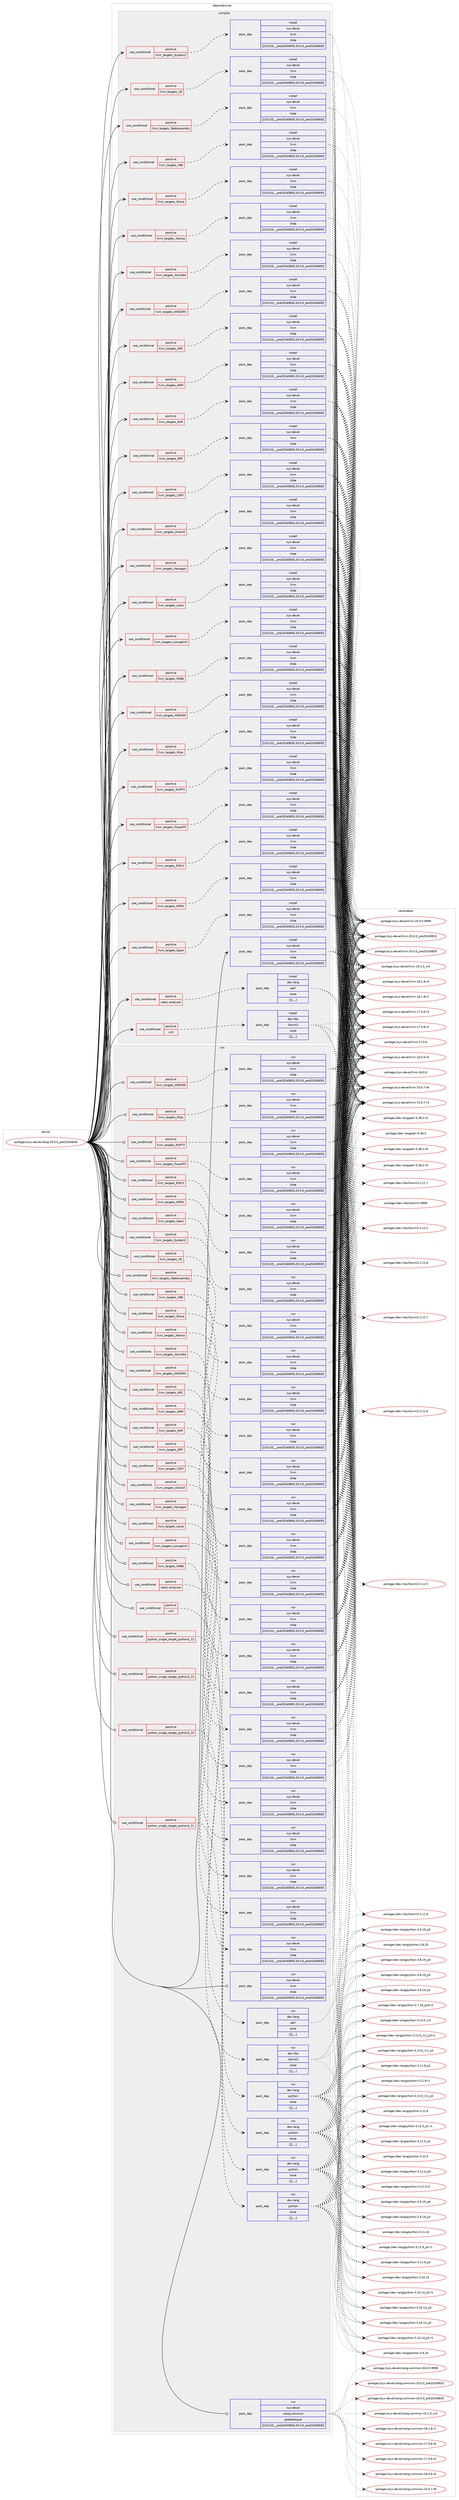 digraph prolog {

# *************
# Graph options
# *************

newrank=true;
concentrate=true;
compound=true;
graph [rankdir=LR,fontname=Helvetica,fontsize=10,ranksep=1.5];#, ranksep=2.5, nodesep=0.2];
edge  [arrowhead=vee];
node  [fontname=Helvetica,fontsize=10];

# **********
# The ebuild
# **********

subgraph cluster_leftcol {
color=gray;
label=<<i>ebuild</i>>;
id [label="portage://sys-devel/clang-20.0.0_pre20240830", color=red, width=4, href="../sys-devel/clang-20.0.0_pre20240830.svg"];
}

# ****************
# The dependencies
# ****************

subgraph cluster_midcol {
color=gray;
label=<<i>dependencies</i>>;
subgraph cluster_compile {
fillcolor="#eeeeee";
style=filled;
label=<<i>compile</i>>;
subgraph cond119298 {
dependency450007 [label=<<TABLE BORDER="0" CELLBORDER="1" CELLSPACING="0" CELLPADDING="4"><TR><TD ROWSPAN="3" CELLPADDING="10">use_conditional</TD></TR><TR><TD>positive</TD></TR><TR><TD>llvm_targets_AArch64</TD></TR></TABLE>>, shape=none, color=red];
subgraph pack327628 {
dependency450008 [label=<<TABLE BORDER="0" CELLBORDER="1" CELLSPACING="0" CELLPADDING="4" WIDTH="220"><TR><TD ROWSPAN="6" CELLPADDING="30">pack_dep</TD></TR><TR><TD WIDTH="110">install</TD></TR><TR><TD>sys-devel</TD></TR><TR><TD>llvm</TD></TR><TR><TD>tilde</TD></TR><TR><TD>[[20,0,0],,_pre20240830,20.0.0_pre20240830]</TD></TR></TABLE>>, shape=none, color=blue];
}
dependency450007:e -> dependency450008:w [weight=20,style="dashed",arrowhead="vee"];
}
id:e -> dependency450007:w [weight=20,style="solid",arrowhead="vee"];
subgraph cond119299 {
dependency450009 [label=<<TABLE BORDER="0" CELLBORDER="1" CELLSPACING="0" CELLPADDING="4"><TR><TD ROWSPAN="3" CELLPADDING="10">use_conditional</TD></TR><TR><TD>positive</TD></TR><TR><TD>llvm_targets_AMDGPU</TD></TR></TABLE>>, shape=none, color=red];
subgraph pack327629 {
dependency450010 [label=<<TABLE BORDER="0" CELLBORDER="1" CELLSPACING="0" CELLPADDING="4" WIDTH="220"><TR><TD ROWSPAN="6" CELLPADDING="30">pack_dep</TD></TR><TR><TD WIDTH="110">install</TD></TR><TR><TD>sys-devel</TD></TR><TR><TD>llvm</TD></TR><TR><TD>tilde</TD></TR><TR><TD>[[20,0,0],,_pre20240830,20.0.0_pre20240830]</TD></TR></TABLE>>, shape=none, color=blue];
}
dependency450009:e -> dependency450010:w [weight=20,style="dashed",arrowhead="vee"];
}
id:e -> dependency450009:w [weight=20,style="solid",arrowhead="vee"];
subgraph cond119300 {
dependency450011 [label=<<TABLE BORDER="0" CELLBORDER="1" CELLSPACING="0" CELLPADDING="4"><TR><TD ROWSPAN="3" CELLPADDING="10">use_conditional</TD></TR><TR><TD>positive</TD></TR><TR><TD>llvm_targets_ARC</TD></TR></TABLE>>, shape=none, color=red];
subgraph pack327630 {
dependency450012 [label=<<TABLE BORDER="0" CELLBORDER="1" CELLSPACING="0" CELLPADDING="4" WIDTH="220"><TR><TD ROWSPAN="6" CELLPADDING="30">pack_dep</TD></TR><TR><TD WIDTH="110">install</TD></TR><TR><TD>sys-devel</TD></TR><TR><TD>llvm</TD></TR><TR><TD>tilde</TD></TR><TR><TD>[[20,0,0],,_pre20240830,20.0.0_pre20240830]</TD></TR></TABLE>>, shape=none, color=blue];
}
dependency450011:e -> dependency450012:w [weight=20,style="dashed",arrowhead="vee"];
}
id:e -> dependency450011:w [weight=20,style="solid",arrowhead="vee"];
subgraph cond119301 {
dependency450013 [label=<<TABLE BORDER="0" CELLBORDER="1" CELLSPACING="0" CELLPADDING="4"><TR><TD ROWSPAN="3" CELLPADDING="10">use_conditional</TD></TR><TR><TD>positive</TD></TR><TR><TD>llvm_targets_ARM</TD></TR></TABLE>>, shape=none, color=red];
subgraph pack327631 {
dependency450014 [label=<<TABLE BORDER="0" CELLBORDER="1" CELLSPACING="0" CELLPADDING="4" WIDTH="220"><TR><TD ROWSPAN="6" CELLPADDING="30">pack_dep</TD></TR><TR><TD WIDTH="110">install</TD></TR><TR><TD>sys-devel</TD></TR><TR><TD>llvm</TD></TR><TR><TD>tilde</TD></TR><TR><TD>[[20,0,0],,_pre20240830,20.0.0_pre20240830]</TD></TR></TABLE>>, shape=none, color=blue];
}
dependency450013:e -> dependency450014:w [weight=20,style="dashed",arrowhead="vee"];
}
id:e -> dependency450013:w [weight=20,style="solid",arrowhead="vee"];
subgraph cond119302 {
dependency450015 [label=<<TABLE BORDER="0" CELLBORDER="1" CELLSPACING="0" CELLPADDING="4"><TR><TD ROWSPAN="3" CELLPADDING="10">use_conditional</TD></TR><TR><TD>positive</TD></TR><TR><TD>llvm_targets_AVR</TD></TR></TABLE>>, shape=none, color=red];
subgraph pack327632 {
dependency450016 [label=<<TABLE BORDER="0" CELLBORDER="1" CELLSPACING="0" CELLPADDING="4" WIDTH="220"><TR><TD ROWSPAN="6" CELLPADDING="30">pack_dep</TD></TR><TR><TD WIDTH="110">install</TD></TR><TR><TD>sys-devel</TD></TR><TR><TD>llvm</TD></TR><TR><TD>tilde</TD></TR><TR><TD>[[20,0,0],,_pre20240830,20.0.0_pre20240830]</TD></TR></TABLE>>, shape=none, color=blue];
}
dependency450015:e -> dependency450016:w [weight=20,style="dashed",arrowhead="vee"];
}
id:e -> dependency450015:w [weight=20,style="solid",arrowhead="vee"];
subgraph cond119303 {
dependency450017 [label=<<TABLE BORDER="0" CELLBORDER="1" CELLSPACING="0" CELLPADDING="4"><TR><TD ROWSPAN="3" CELLPADDING="10">use_conditional</TD></TR><TR><TD>positive</TD></TR><TR><TD>llvm_targets_BPF</TD></TR></TABLE>>, shape=none, color=red];
subgraph pack327633 {
dependency450018 [label=<<TABLE BORDER="0" CELLBORDER="1" CELLSPACING="0" CELLPADDING="4" WIDTH="220"><TR><TD ROWSPAN="6" CELLPADDING="30">pack_dep</TD></TR><TR><TD WIDTH="110">install</TD></TR><TR><TD>sys-devel</TD></TR><TR><TD>llvm</TD></TR><TR><TD>tilde</TD></TR><TR><TD>[[20,0,0],,_pre20240830,20.0.0_pre20240830]</TD></TR></TABLE>>, shape=none, color=blue];
}
dependency450017:e -> dependency450018:w [weight=20,style="dashed",arrowhead="vee"];
}
id:e -> dependency450017:w [weight=20,style="solid",arrowhead="vee"];
subgraph cond119304 {
dependency450019 [label=<<TABLE BORDER="0" CELLBORDER="1" CELLSPACING="0" CELLPADDING="4"><TR><TD ROWSPAN="3" CELLPADDING="10">use_conditional</TD></TR><TR><TD>positive</TD></TR><TR><TD>llvm_targets_CSKY</TD></TR></TABLE>>, shape=none, color=red];
subgraph pack327634 {
dependency450020 [label=<<TABLE BORDER="0" CELLBORDER="1" CELLSPACING="0" CELLPADDING="4" WIDTH="220"><TR><TD ROWSPAN="6" CELLPADDING="30">pack_dep</TD></TR><TR><TD WIDTH="110">install</TD></TR><TR><TD>sys-devel</TD></TR><TR><TD>llvm</TD></TR><TR><TD>tilde</TD></TR><TR><TD>[[20,0,0],,_pre20240830,20.0.0_pre20240830]</TD></TR></TABLE>>, shape=none, color=blue];
}
dependency450019:e -> dependency450020:w [weight=20,style="dashed",arrowhead="vee"];
}
id:e -> dependency450019:w [weight=20,style="solid",arrowhead="vee"];
subgraph cond119305 {
dependency450021 [label=<<TABLE BORDER="0" CELLBORDER="1" CELLSPACING="0" CELLPADDING="4"><TR><TD ROWSPAN="3" CELLPADDING="10">use_conditional</TD></TR><TR><TD>positive</TD></TR><TR><TD>llvm_targets_DirectX</TD></TR></TABLE>>, shape=none, color=red];
subgraph pack327635 {
dependency450022 [label=<<TABLE BORDER="0" CELLBORDER="1" CELLSPACING="0" CELLPADDING="4" WIDTH="220"><TR><TD ROWSPAN="6" CELLPADDING="30">pack_dep</TD></TR><TR><TD WIDTH="110">install</TD></TR><TR><TD>sys-devel</TD></TR><TR><TD>llvm</TD></TR><TR><TD>tilde</TD></TR><TR><TD>[[20,0,0],,_pre20240830,20.0.0_pre20240830]</TD></TR></TABLE>>, shape=none, color=blue];
}
dependency450021:e -> dependency450022:w [weight=20,style="dashed",arrowhead="vee"];
}
id:e -> dependency450021:w [weight=20,style="solid",arrowhead="vee"];
subgraph cond119306 {
dependency450023 [label=<<TABLE BORDER="0" CELLBORDER="1" CELLSPACING="0" CELLPADDING="4"><TR><TD ROWSPAN="3" CELLPADDING="10">use_conditional</TD></TR><TR><TD>positive</TD></TR><TR><TD>llvm_targets_Hexagon</TD></TR></TABLE>>, shape=none, color=red];
subgraph pack327636 {
dependency450024 [label=<<TABLE BORDER="0" CELLBORDER="1" CELLSPACING="0" CELLPADDING="4" WIDTH="220"><TR><TD ROWSPAN="6" CELLPADDING="30">pack_dep</TD></TR><TR><TD WIDTH="110">install</TD></TR><TR><TD>sys-devel</TD></TR><TR><TD>llvm</TD></TR><TR><TD>tilde</TD></TR><TR><TD>[[20,0,0],,_pre20240830,20.0.0_pre20240830]</TD></TR></TABLE>>, shape=none, color=blue];
}
dependency450023:e -> dependency450024:w [weight=20,style="dashed",arrowhead="vee"];
}
id:e -> dependency450023:w [weight=20,style="solid",arrowhead="vee"];
subgraph cond119307 {
dependency450025 [label=<<TABLE BORDER="0" CELLBORDER="1" CELLSPACING="0" CELLPADDING="4"><TR><TD ROWSPAN="3" CELLPADDING="10">use_conditional</TD></TR><TR><TD>positive</TD></TR><TR><TD>llvm_targets_Lanai</TD></TR></TABLE>>, shape=none, color=red];
subgraph pack327637 {
dependency450026 [label=<<TABLE BORDER="0" CELLBORDER="1" CELLSPACING="0" CELLPADDING="4" WIDTH="220"><TR><TD ROWSPAN="6" CELLPADDING="30">pack_dep</TD></TR><TR><TD WIDTH="110">install</TD></TR><TR><TD>sys-devel</TD></TR><TR><TD>llvm</TD></TR><TR><TD>tilde</TD></TR><TR><TD>[[20,0,0],,_pre20240830,20.0.0_pre20240830]</TD></TR></TABLE>>, shape=none, color=blue];
}
dependency450025:e -> dependency450026:w [weight=20,style="dashed",arrowhead="vee"];
}
id:e -> dependency450025:w [weight=20,style="solid",arrowhead="vee"];
subgraph cond119308 {
dependency450027 [label=<<TABLE BORDER="0" CELLBORDER="1" CELLSPACING="0" CELLPADDING="4"><TR><TD ROWSPAN="3" CELLPADDING="10">use_conditional</TD></TR><TR><TD>positive</TD></TR><TR><TD>llvm_targets_LoongArch</TD></TR></TABLE>>, shape=none, color=red];
subgraph pack327638 {
dependency450028 [label=<<TABLE BORDER="0" CELLBORDER="1" CELLSPACING="0" CELLPADDING="4" WIDTH="220"><TR><TD ROWSPAN="6" CELLPADDING="30">pack_dep</TD></TR><TR><TD WIDTH="110">install</TD></TR><TR><TD>sys-devel</TD></TR><TR><TD>llvm</TD></TR><TR><TD>tilde</TD></TR><TR><TD>[[20,0,0],,_pre20240830,20.0.0_pre20240830]</TD></TR></TABLE>>, shape=none, color=blue];
}
dependency450027:e -> dependency450028:w [weight=20,style="dashed",arrowhead="vee"];
}
id:e -> dependency450027:w [weight=20,style="solid",arrowhead="vee"];
subgraph cond119309 {
dependency450029 [label=<<TABLE BORDER="0" CELLBORDER="1" CELLSPACING="0" CELLPADDING="4"><TR><TD ROWSPAN="3" CELLPADDING="10">use_conditional</TD></TR><TR><TD>positive</TD></TR><TR><TD>llvm_targets_M68k</TD></TR></TABLE>>, shape=none, color=red];
subgraph pack327639 {
dependency450030 [label=<<TABLE BORDER="0" CELLBORDER="1" CELLSPACING="0" CELLPADDING="4" WIDTH="220"><TR><TD ROWSPAN="6" CELLPADDING="30">pack_dep</TD></TR><TR><TD WIDTH="110">install</TD></TR><TR><TD>sys-devel</TD></TR><TR><TD>llvm</TD></TR><TR><TD>tilde</TD></TR><TR><TD>[[20,0,0],,_pre20240830,20.0.0_pre20240830]</TD></TR></TABLE>>, shape=none, color=blue];
}
dependency450029:e -> dependency450030:w [weight=20,style="dashed",arrowhead="vee"];
}
id:e -> dependency450029:w [weight=20,style="solid",arrowhead="vee"];
subgraph cond119310 {
dependency450031 [label=<<TABLE BORDER="0" CELLBORDER="1" CELLSPACING="0" CELLPADDING="4"><TR><TD ROWSPAN="3" CELLPADDING="10">use_conditional</TD></TR><TR><TD>positive</TD></TR><TR><TD>llvm_targets_MSP430</TD></TR></TABLE>>, shape=none, color=red];
subgraph pack327640 {
dependency450032 [label=<<TABLE BORDER="0" CELLBORDER="1" CELLSPACING="0" CELLPADDING="4" WIDTH="220"><TR><TD ROWSPAN="6" CELLPADDING="30">pack_dep</TD></TR><TR><TD WIDTH="110">install</TD></TR><TR><TD>sys-devel</TD></TR><TR><TD>llvm</TD></TR><TR><TD>tilde</TD></TR><TR><TD>[[20,0,0],,_pre20240830,20.0.0_pre20240830]</TD></TR></TABLE>>, shape=none, color=blue];
}
dependency450031:e -> dependency450032:w [weight=20,style="dashed",arrowhead="vee"];
}
id:e -> dependency450031:w [weight=20,style="solid",arrowhead="vee"];
subgraph cond119311 {
dependency450033 [label=<<TABLE BORDER="0" CELLBORDER="1" CELLSPACING="0" CELLPADDING="4"><TR><TD ROWSPAN="3" CELLPADDING="10">use_conditional</TD></TR><TR><TD>positive</TD></TR><TR><TD>llvm_targets_Mips</TD></TR></TABLE>>, shape=none, color=red];
subgraph pack327641 {
dependency450034 [label=<<TABLE BORDER="0" CELLBORDER="1" CELLSPACING="0" CELLPADDING="4" WIDTH="220"><TR><TD ROWSPAN="6" CELLPADDING="30">pack_dep</TD></TR><TR><TD WIDTH="110">install</TD></TR><TR><TD>sys-devel</TD></TR><TR><TD>llvm</TD></TR><TR><TD>tilde</TD></TR><TR><TD>[[20,0,0],,_pre20240830,20.0.0_pre20240830]</TD></TR></TABLE>>, shape=none, color=blue];
}
dependency450033:e -> dependency450034:w [weight=20,style="dashed",arrowhead="vee"];
}
id:e -> dependency450033:w [weight=20,style="solid",arrowhead="vee"];
subgraph cond119312 {
dependency450035 [label=<<TABLE BORDER="0" CELLBORDER="1" CELLSPACING="0" CELLPADDING="4"><TR><TD ROWSPAN="3" CELLPADDING="10">use_conditional</TD></TR><TR><TD>positive</TD></TR><TR><TD>llvm_targets_NVPTX</TD></TR></TABLE>>, shape=none, color=red];
subgraph pack327642 {
dependency450036 [label=<<TABLE BORDER="0" CELLBORDER="1" CELLSPACING="0" CELLPADDING="4" WIDTH="220"><TR><TD ROWSPAN="6" CELLPADDING="30">pack_dep</TD></TR><TR><TD WIDTH="110">install</TD></TR><TR><TD>sys-devel</TD></TR><TR><TD>llvm</TD></TR><TR><TD>tilde</TD></TR><TR><TD>[[20,0,0],,_pre20240830,20.0.0_pre20240830]</TD></TR></TABLE>>, shape=none, color=blue];
}
dependency450035:e -> dependency450036:w [weight=20,style="dashed",arrowhead="vee"];
}
id:e -> dependency450035:w [weight=20,style="solid",arrowhead="vee"];
subgraph cond119313 {
dependency450037 [label=<<TABLE BORDER="0" CELLBORDER="1" CELLSPACING="0" CELLPADDING="4"><TR><TD ROWSPAN="3" CELLPADDING="10">use_conditional</TD></TR><TR><TD>positive</TD></TR><TR><TD>llvm_targets_PowerPC</TD></TR></TABLE>>, shape=none, color=red];
subgraph pack327643 {
dependency450038 [label=<<TABLE BORDER="0" CELLBORDER="1" CELLSPACING="0" CELLPADDING="4" WIDTH="220"><TR><TD ROWSPAN="6" CELLPADDING="30">pack_dep</TD></TR><TR><TD WIDTH="110">install</TD></TR><TR><TD>sys-devel</TD></TR><TR><TD>llvm</TD></TR><TR><TD>tilde</TD></TR><TR><TD>[[20,0,0],,_pre20240830,20.0.0_pre20240830]</TD></TR></TABLE>>, shape=none, color=blue];
}
dependency450037:e -> dependency450038:w [weight=20,style="dashed",arrowhead="vee"];
}
id:e -> dependency450037:w [weight=20,style="solid",arrowhead="vee"];
subgraph cond119314 {
dependency450039 [label=<<TABLE BORDER="0" CELLBORDER="1" CELLSPACING="0" CELLPADDING="4"><TR><TD ROWSPAN="3" CELLPADDING="10">use_conditional</TD></TR><TR><TD>positive</TD></TR><TR><TD>llvm_targets_RISCV</TD></TR></TABLE>>, shape=none, color=red];
subgraph pack327644 {
dependency450040 [label=<<TABLE BORDER="0" CELLBORDER="1" CELLSPACING="0" CELLPADDING="4" WIDTH="220"><TR><TD ROWSPAN="6" CELLPADDING="30">pack_dep</TD></TR><TR><TD WIDTH="110">install</TD></TR><TR><TD>sys-devel</TD></TR><TR><TD>llvm</TD></TR><TR><TD>tilde</TD></TR><TR><TD>[[20,0,0],,_pre20240830,20.0.0_pre20240830]</TD></TR></TABLE>>, shape=none, color=blue];
}
dependency450039:e -> dependency450040:w [weight=20,style="dashed",arrowhead="vee"];
}
id:e -> dependency450039:w [weight=20,style="solid",arrowhead="vee"];
subgraph cond119315 {
dependency450041 [label=<<TABLE BORDER="0" CELLBORDER="1" CELLSPACING="0" CELLPADDING="4"><TR><TD ROWSPAN="3" CELLPADDING="10">use_conditional</TD></TR><TR><TD>positive</TD></TR><TR><TD>llvm_targets_SPIRV</TD></TR></TABLE>>, shape=none, color=red];
subgraph pack327645 {
dependency450042 [label=<<TABLE BORDER="0" CELLBORDER="1" CELLSPACING="0" CELLPADDING="4" WIDTH="220"><TR><TD ROWSPAN="6" CELLPADDING="30">pack_dep</TD></TR><TR><TD WIDTH="110">install</TD></TR><TR><TD>sys-devel</TD></TR><TR><TD>llvm</TD></TR><TR><TD>tilde</TD></TR><TR><TD>[[20,0,0],,_pre20240830,20.0.0_pre20240830]</TD></TR></TABLE>>, shape=none, color=blue];
}
dependency450041:e -> dependency450042:w [weight=20,style="dashed",arrowhead="vee"];
}
id:e -> dependency450041:w [weight=20,style="solid",arrowhead="vee"];
subgraph cond119316 {
dependency450043 [label=<<TABLE BORDER="0" CELLBORDER="1" CELLSPACING="0" CELLPADDING="4"><TR><TD ROWSPAN="3" CELLPADDING="10">use_conditional</TD></TR><TR><TD>positive</TD></TR><TR><TD>llvm_targets_Sparc</TD></TR></TABLE>>, shape=none, color=red];
subgraph pack327646 {
dependency450044 [label=<<TABLE BORDER="0" CELLBORDER="1" CELLSPACING="0" CELLPADDING="4" WIDTH="220"><TR><TD ROWSPAN="6" CELLPADDING="30">pack_dep</TD></TR><TR><TD WIDTH="110">install</TD></TR><TR><TD>sys-devel</TD></TR><TR><TD>llvm</TD></TR><TR><TD>tilde</TD></TR><TR><TD>[[20,0,0],,_pre20240830,20.0.0_pre20240830]</TD></TR></TABLE>>, shape=none, color=blue];
}
dependency450043:e -> dependency450044:w [weight=20,style="dashed",arrowhead="vee"];
}
id:e -> dependency450043:w [weight=20,style="solid",arrowhead="vee"];
subgraph cond119317 {
dependency450045 [label=<<TABLE BORDER="0" CELLBORDER="1" CELLSPACING="0" CELLPADDING="4"><TR><TD ROWSPAN="3" CELLPADDING="10">use_conditional</TD></TR><TR><TD>positive</TD></TR><TR><TD>llvm_targets_SystemZ</TD></TR></TABLE>>, shape=none, color=red];
subgraph pack327647 {
dependency450046 [label=<<TABLE BORDER="0" CELLBORDER="1" CELLSPACING="0" CELLPADDING="4" WIDTH="220"><TR><TD ROWSPAN="6" CELLPADDING="30">pack_dep</TD></TR><TR><TD WIDTH="110">install</TD></TR><TR><TD>sys-devel</TD></TR><TR><TD>llvm</TD></TR><TR><TD>tilde</TD></TR><TR><TD>[[20,0,0],,_pre20240830,20.0.0_pre20240830]</TD></TR></TABLE>>, shape=none, color=blue];
}
dependency450045:e -> dependency450046:w [weight=20,style="dashed",arrowhead="vee"];
}
id:e -> dependency450045:w [weight=20,style="solid",arrowhead="vee"];
subgraph cond119318 {
dependency450047 [label=<<TABLE BORDER="0" CELLBORDER="1" CELLSPACING="0" CELLPADDING="4"><TR><TD ROWSPAN="3" CELLPADDING="10">use_conditional</TD></TR><TR><TD>positive</TD></TR><TR><TD>llvm_targets_VE</TD></TR></TABLE>>, shape=none, color=red];
subgraph pack327648 {
dependency450048 [label=<<TABLE BORDER="0" CELLBORDER="1" CELLSPACING="0" CELLPADDING="4" WIDTH="220"><TR><TD ROWSPAN="6" CELLPADDING="30">pack_dep</TD></TR><TR><TD WIDTH="110">install</TD></TR><TR><TD>sys-devel</TD></TR><TR><TD>llvm</TD></TR><TR><TD>tilde</TD></TR><TR><TD>[[20,0,0],,_pre20240830,20.0.0_pre20240830]</TD></TR></TABLE>>, shape=none, color=blue];
}
dependency450047:e -> dependency450048:w [weight=20,style="dashed",arrowhead="vee"];
}
id:e -> dependency450047:w [weight=20,style="solid",arrowhead="vee"];
subgraph cond119319 {
dependency450049 [label=<<TABLE BORDER="0" CELLBORDER="1" CELLSPACING="0" CELLPADDING="4"><TR><TD ROWSPAN="3" CELLPADDING="10">use_conditional</TD></TR><TR><TD>positive</TD></TR><TR><TD>llvm_targets_WebAssembly</TD></TR></TABLE>>, shape=none, color=red];
subgraph pack327649 {
dependency450050 [label=<<TABLE BORDER="0" CELLBORDER="1" CELLSPACING="0" CELLPADDING="4" WIDTH="220"><TR><TD ROWSPAN="6" CELLPADDING="30">pack_dep</TD></TR><TR><TD WIDTH="110">install</TD></TR><TR><TD>sys-devel</TD></TR><TR><TD>llvm</TD></TR><TR><TD>tilde</TD></TR><TR><TD>[[20,0,0],,_pre20240830,20.0.0_pre20240830]</TD></TR></TABLE>>, shape=none, color=blue];
}
dependency450049:e -> dependency450050:w [weight=20,style="dashed",arrowhead="vee"];
}
id:e -> dependency450049:w [weight=20,style="solid",arrowhead="vee"];
subgraph cond119320 {
dependency450051 [label=<<TABLE BORDER="0" CELLBORDER="1" CELLSPACING="0" CELLPADDING="4"><TR><TD ROWSPAN="3" CELLPADDING="10">use_conditional</TD></TR><TR><TD>positive</TD></TR><TR><TD>llvm_targets_X86</TD></TR></TABLE>>, shape=none, color=red];
subgraph pack327650 {
dependency450052 [label=<<TABLE BORDER="0" CELLBORDER="1" CELLSPACING="0" CELLPADDING="4" WIDTH="220"><TR><TD ROWSPAN="6" CELLPADDING="30">pack_dep</TD></TR><TR><TD WIDTH="110">install</TD></TR><TR><TD>sys-devel</TD></TR><TR><TD>llvm</TD></TR><TR><TD>tilde</TD></TR><TR><TD>[[20,0,0],,_pre20240830,20.0.0_pre20240830]</TD></TR></TABLE>>, shape=none, color=blue];
}
dependency450051:e -> dependency450052:w [weight=20,style="dashed",arrowhead="vee"];
}
id:e -> dependency450051:w [weight=20,style="solid",arrowhead="vee"];
subgraph cond119321 {
dependency450053 [label=<<TABLE BORDER="0" CELLBORDER="1" CELLSPACING="0" CELLPADDING="4"><TR><TD ROWSPAN="3" CELLPADDING="10">use_conditional</TD></TR><TR><TD>positive</TD></TR><TR><TD>llvm_targets_XCore</TD></TR></TABLE>>, shape=none, color=red];
subgraph pack327651 {
dependency450054 [label=<<TABLE BORDER="0" CELLBORDER="1" CELLSPACING="0" CELLPADDING="4" WIDTH="220"><TR><TD ROWSPAN="6" CELLPADDING="30">pack_dep</TD></TR><TR><TD WIDTH="110">install</TD></TR><TR><TD>sys-devel</TD></TR><TR><TD>llvm</TD></TR><TR><TD>tilde</TD></TR><TR><TD>[[20,0,0],,_pre20240830,20.0.0_pre20240830]</TD></TR></TABLE>>, shape=none, color=blue];
}
dependency450053:e -> dependency450054:w [weight=20,style="dashed",arrowhead="vee"];
}
id:e -> dependency450053:w [weight=20,style="solid",arrowhead="vee"];
subgraph cond119322 {
dependency450055 [label=<<TABLE BORDER="0" CELLBORDER="1" CELLSPACING="0" CELLPADDING="4"><TR><TD ROWSPAN="3" CELLPADDING="10">use_conditional</TD></TR><TR><TD>positive</TD></TR><TR><TD>llvm_targets_Xtensa</TD></TR></TABLE>>, shape=none, color=red];
subgraph pack327652 {
dependency450056 [label=<<TABLE BORDER="0" CELLBORDER="1" CELLSPACING="0" CELLPADDING="4" WIDTH="220"><TR><TD ROWSPAN="6" CELLPADDING="30">pack_dep</TD></TR><TR><TD WIDTH="110">install</TD></TR><TR><TD>sys-devel</TD></TR><TR><TD>llvm</TD></TR><TR><TD>tilde</TD></TR><TR><TD>[[20,0,0],,_pre20240830,20.0.0_pre20240830]</TD></TR></TABLE>>, shape=none, color=blue];
}
dependency450055:e -> dependency450056:w [weight=20,style="dashed",arrowhead="vee"];
}
id:e -> dependency450055:w [weight=20,style="solid",arrowhead="vee"];
subgraph cond119323 {
dependency450057 [label=<<TABLE BORDER="0" CELLBORDER="1" CELLSPACING="0" CELLPADDING="4"><TR><TD ROWSPAN="3" CELLPADDING="10">use_conditional</TD></TR><TR><TD>positive</TD></TR><TR><TD>static-analyzer</TD></TR></TABLE>>, shape=none, color=red];
subgraph pack327653 {
dependency450058 [label=<<TABLE BORDER="0" CELLBORDER="1" CELLSPACING="0" CELLPADDING="4" WIDTH="220"><TR><TD ROWSPAN="6" CELLPADDING="30">pack_dep</TD></TR><TR><TD WIDTH="110">install</TD></TR><TR><TD>dev-lang</TD></TR><TR><TD>perl</TD></TR><TR><TD>none</TD></TR><TR><TD>[[],,,,]</TD></TR></TABLE>>, shape=none, color=blue];
}
dependency450057:e -> dependency450058:w [weight=20,style="dashed",arrowhead="vee"];
}
id:e -> dependency450057:w [weight=20,style="solid",arrowhead="vee"];
subgraph cond119324 {
dependency450059 [label=<<TABLE BORDER="0" CELLBORDER="1" CELLSPACING="0" CELLPADDING="4"><TR><TD ROWSPAN="3" CELLPADDING="10">use_conditional</TD></TR><TR><TD>positive</TD></TR><TR><TD>xml</TD></TR></TABLE>>, shape=none, color=red];
subgraph pack327654 {
dependency450060 [label=<<TABLE BORDER="0" CELLBORDER="1" CELLSPACING="0" CELLPADDING="4" WIDTH="220"><TR><TD ROWSPAN="6" CELLPADDING="30">pack_dep</TD></TR><TR><TD WIDTH="110">install</TD></TR><TR><TD>dev-libs</TD></TR><TR><TD>libxml2</TD></TR><TR><TD>none</TD></TR><TR><TD>[[],,,,]</TD></TR></TABLE>>, shape=none, color=blue];
}
dependency450059:e -> dependency450060:w [weight=20,style="dashed",arrowhead="vee"];
}
id:e -> dependency450059:w [weight=20,style="solid",arrowhead="vee"];
subgraph pack327655 {
dependency450061 [label=<<TABLE BORDER="0" CELLBORDER="1" CELLSPACING="0" CELLPADDING="4" WIDTH="220"><TR><TD ROWSPAN="6" CELLPADDING="30">pack_dep</TD></TR><TR><TD WIDTH="110">install</TD></TR><TR><TD>sys-devel</TD></TR><TR><TD>llvm</TD></TR><TR><TD>tilde</TD></TR><TR><TD>[[20,0,0],,_pre20240830,20.0.0_pre20240830]</TD></TR></TABLE>>, shape=none, color=blue];
}
id:e -> dependency450061:w [weight=20,style="solid",arrowhead="vee"];
}
subgraph cluster_compileandrun {
fillcolor="#eeeeee";
style=filled;
label=<<i>compile and run</i>>;
}
subgraph cluster_run {
fillcolor="#eeeeee";
style=filled;
label=<<i>run</i>>;
subgraph cond119325 {
dependency450062 [label=<<TABLE BORDER="0" CELLBORDER="1" CELLSPACING="0" CELLPADDING="4"><TR><TD ROWSPAN="3" CELLPADDING="10">use_conditional</TD></TR><TR><TD>positive</TD></TR><TR><TD>llvm_targets_AArch64</TD></TR></TABLE>>, shape=none, color=red];
subgraph pack327656 {
dependency450063 [label=<<TABLE BORDER="0" CELLBORDER="1" CELLSPACING="0" CELLPADDING="4" WIDTH="220"><TR><TD ROWSPAN="6" CELLPADDING="30">pack_dep</TD></TR><TR><TD WIDTH="110">run</TD></TR><TR><TD>sys-devel</TD></TR><TR><TD>llvm</TD></TR><TR><TD>tilde</TD></TR><TR><TD>[[20,0,0],,_pre20240830,20.0.0_pre20240830]</TD></TR></TABLE>>, shape=none, color=blue];
}
dependency450062:e -> dependency450063:w [weight=20,style="dashed",arrowhead="vee"];
}
id:e -> dependency450062:w [weight=20,style="solid",arrowhead="odot"];
subgraph cond119326 {
dependency450064 [label=<<TABLE BORDER="0" CELLBORDER="1" CELLSPACING="0" CELLPADDING="4"><TR><TD ROWSPAN="3" CELLPADDING="10">use_conditional</TD></TR><TR><TD>positive</TD></TR><TR><TD>llvm_targets_AMDGPU</TD></TR></TABLE>>, shape=none, color=red];
subgraph pack327657 {
dependency450065 [label=<<TABLE BORDER="0" CELLBORDER="1" CELLSPACING="0" CELLPADDING="4" WIDTH="220"><TR><TD ROWSPAN="6" CELLPADDING="30">pack_dep</TD></TR><TR><TD WIDTH="110">run</TD></TR><TR><TD>sys-devel</TD></TR><TR><TD>llvm</TD></TR><TR><TD>tilde</TD></TR><TR><TD>[[20,0,0],,_pre20240830,20.0.0_pre20240830]</TD></TR></TABLE>>, shape=none, color=blue];
}
dependency450064:e -> dependency450065:w [weight=20,style="dashed",arrowhead="vee"];
}
id:e -> dependency450064:w [weight=20,style="solid",arrowhead="odot"];
subgraph cond119327 {
dependency450066 [label=<<TABLE BORDER="0" CELLBORDER="1" CELLSPACING="0" CELLPADDING="4"><TR><TD ROWSPAN="3" CELLPADDING="10">use_conditional</TD></TR><TR><TD>positive</TD></TR><TR><TD>llvm_targets_ARC</TD></TR></TABLE>>, shape=none, color=red];
subgraph pack327658 {
dependency450067 [label=<<TABLE BORDER="0" CELLBORDER="1" CELLSPACING="0" CELLPADDING="4" WIDTH="220"><TR><TD ROWSPAN="6" CELLPADDING="30">pack_dep</TD></TR><TR><TD WIDTH="110">run</TD></TR><TR><TD>sys-devel</TD></TR><TR><TD>llvm</TD></TR><TR><TD>tilde</TD></TR><TR><TD>[[20,0,0],,_pre20240830,20.0.0_pre20240830]</TD></TR></TABLE>>, shape=none, color=blue];
}
dependency450066:e -> dependency450067:w [weight=20,style="dashed",arrowhead="vee"];
}
id:e -> dependency450066:w [weight=20,style="solid",arrowhead="odot"];
subgraph cond119328 {
dependency450068 [label=<<TABLE BORDER="0" CELLBORDER="1" CELLSPACING="0" CELLPADDING="4"><TR><TD ROWSPAN="3" CELLPADDING="10">use_conditional</TD></TR><TR><TD>positive</TD></TR><TR><TD>llvm_targets_ARM</TD></TR></TABLE>>, shape=none, color=red];
subgraph pack327659 {
dependency450069 [label=<<TABLE BORDER="0" CELLBORDER="1" CELLSPACING="0" CELLPADDING="4" WIDTH="220"><TR><TD ROWSPAN="6" CELLPADDING="30">pack_dep</TD></TR><TR><TD WIDTH="110">run</TD></TR><TR><TD>sys-devel</TD></TR><TR><TD>llvm</TD></TR><TR><TD>tilde</TD></TR><TR><TD>[[20,0,0],,_pre20240830,20.0.0_pre20240830]</TD></TR></TABLE>>, shape=none, color=blue];
}
dependency450068:e -> dependency450069:w [weight=20,style="dashed",arrowhead="vee"];
}
id:e -> dependency450068:w [weight=20,style="solid",arrowhead="odot"];
subgraph cond119329 {
dependency450070 [label=<<TABLE BORDER="0" CELLBORDER="1" CELLSPACING="0" CELLPADDING="4"><TR><TD ROWSPAN="3" CELLPADDING="10">use_conditional</TD></TR><TR><TD>positive</TD></TR><TR><TD>llvm_targets_AVR</TD></TR></TABLE>>, shape=none, color=red];
subgraph pack327660 {
dependency450071 [label=<<TABLE BORDER="0" CELLBORDER="1" CELLSPACING="0" CELLPADDING="4" WIDTH="220"><TR><TD ROWSPAN="6" CELLPADDING="30">pack_dep</TD></TR><TR><TD WIDTH="110">run</TD></TR><TR><TD>sys-devel</TD></TR><TR><TD>llvm</TD></TR><TR><TD>tilde</TD></TR><TR><TD>[[20,0,0],,_pre20240830,20.0.0_pre20240830]</TD></TR></TABLE>>, shape=none, color=blue];
}
dependency450070:e -> dependency450071:w [weight=20,style="dashed",arrowhead="vee"];
}
id:e -> dependency450070:w [weight=20,style="solid",arrowhead="odot"];
subgraph cond119330 {
dependency450072 [label=<<TABLE BORDER="0" CELLBORDER="1" CELLSPACING="0" CELLPADDING="4"><TR><TD ROWSPAN="3" CELLPADDING="10">use_conditional</TD></TR><TR><TD>positive</TD></TR><TR><TD>llvm_targets_BPF</TD></TR></TABLE>>, shape=none, color=red];
subgraph pack327661 {
dependency450073 [label=<<TABLE BORDER="0" CELLBORDER="1" CELLSPACING="0" CELLPADDING="4" WIDTH="220"><TR><TD ROWSPAN="6" CELLPADDING="30">pack_dep</TD></TR><TR><TD WIDTH="110">run</TD></TR><TR><TD>sys-devel</TD></TR><TR><TD>llvm</TD></TR><TR><TD>tilde</TD></TR><TR><TD>[[20,0,0],,_pre20240830,20.0.0_pre20240830]</TD></TR></TABLE>>, shape=none, color=blue];
}
dependency450072:e -> dependency450073:w [weight=20,style="dashed",arrowhead="vee"];
}
id:e -> dependency450072:w [weight=20,style="solid",arrowhead="odot"];
subgraph cond119331 {
dependency450074 [label=<<TABLE BORDER="0" CELLBORDER="1" CELLSPACING="0" CELLPADDING="4"><TR><TD ROWSPAN="3" CELLPADDING="10">use_conditional</TD></TR><TR><TD>positive</TD></TR><TR><TD>llvm_targets_CSKY</TD></TR></TABLE>>, shape=none, color=red];
subgraph pack327662 {
dependency450075 [label=<<TABLE BORDER="0" CELLBORDER="1" CELLSPACING="0" CELLPADDING="4" WIDTH="220"><TR><TD ROWSPAN="6" CELLPADDING="30">pack_dep</TD></TR><TR><TD WIDTH="110">run</TD></TR><TR><TD>sys-devel</TD></TR><TR><TD>llvm</TD></TR><TR><TD>tilde</TD></TR><TR><TD>[[20,0,0],,_pre20240830,20.0.0_pre20240830]</TD></TR></TABLE>>, shape=none, color=blue];
}
dependency450074:e -> dependency450075:w [weight=20,style="dashed",arrowhead="vee"];
}
id:e -> dependency450074:w [weight=20,style="solid",arrowhead="odot"];
subgraph cond119332 {
dependency450076 [label=<<TABLE BORDER="0" CELLBORDER="1" CELLSPACING="0" CELLPADDING="4"><TR><TD ROWSPAN="3" CELLPADDING="10">use_conditional</TD></TR><TR><TD>positive</TD></TR><TR><TD>llvm_targets_DirectX</TD></TR></TABLE>>, shape=none, color=red];
subgraph pack327663 {
dependency450077 [label=<<TABLE BORDER="0" CELLBORDER="1" CELLSPACING="0" CELLPADDING="4" WIDTH="220"><TR><TD ROWSPAN="6" CELLPADDING="30">pack_dep</TD></TR><TR><TD WIDTH="110">run</TD></TR><TR><TD>sys-devel</TD></TR><TR><TD>llvm</TD></TR><TR><TD>tilde</TD></TR><TR><TD>[[20,0,0],,_pre20240830,20.0.0_pre20240830]</TD></TR></TABLE>>, shape=none, color=blue];
}
dependency450076:e -> dependency450077:w [weight=20,style="dashed",arrowhead="vee"];
}
id:e -> dependency450076:w [weight=20,style="solid",arrowhead="odot"];
subgraph cond119333 {
dependency450078 [label=<<TABLE BORDER="0" CELLBORDER="1" CELLSPACING="0" CELLPADDING="4"><TR><TD ROWSPAN="3" CELLPADDING="10">use_conditional</TD></TR><TR><TD>positive</TD></TR><TR><TD>llvm_targets_Hexagon</TD></TR></TABLE>>, shape=none, color=red];
subgraph pack327664 {
dependency450079 [label=<<TABLE BORDER="0" CELLBORDER="1" CELLSPACING="0" CELLPADDING="4" WIDTH="220"><TR><TD ROWSPAN="6" CELLPADDING="30">pack_dep</TD></TR><TR><TD WIDTH="110">run</TD></TR><TR><TD>sys-devel</TD></TR><TR><TD>llvm</TD></TR><TR><TD>tilde</TD></TR><TR><TD>[[20,0,0],,_pre20240830,20.0.0_pre20240830]</TD></TR></TABLE>>, shape=none, color=blue];
}
dependency450078:e -> dependency450079:w [weight=20,style="dashed",arrowhead="vee"];
}
id:e -> dependency450078:w [weight=20,style="solid",arrowhead="odot"];
subgraph cond119334 {
dependency450080 [label=<<TABLE BORDER="0" CELLBORDER="1" CELLSPACING="0" CELLPADDING="4"><TR><TD ROWSPAN="3" CELLPADDING="10">use_conditional</TD></TR><TR><TD>positive</TD></TR><TR><TD>llvm_targets_Lanai</TD></TR></TABLE>>, shape=none, color=red];
subgraph pack327665 {
dependency450081 [label=<<TABLE BORDER="0" CELLBORDER="1" CELLSPACING="0" CELLPADDING="4" WIDTH="220"><TR><TD ROWSPAN="6" CELLPADDING="30">pack_dep</TD></TR><TR><TD WIDTH="110">run</TD></TR><TR><TD>sys-devel</TD></TR><TR><TD>llvm</TD></TR><TR><TD>tilde</TD></TR><TR><TD>[[20,0,0],,_pre20240830,20.0.0_pre20240830]</TD></TR></TABLE>>, shape=none, color=blue];
}
dependency450080:e -> dependency450081:w [weight=20,style="dashed",arrowhead="vee"];
}
id:e -> dependency450080:w [weight=20,style="solid",arrowhead="odot"];
subgraph cond119335 {
dependency450082 [label=<<TABLE BORDER="0" CELLBORDER="1" CELLSPACING="0" CELLPADDING="4"><TR><TD ROWSPAN="3" CELLPADDING="10">use_conditional</TD></TR><TR><TD>positive</TD></TR><TR><TD>llvm_targets_LoongArch</TD></TR></TABLE>>, shape=none, color=red];
subgraph pack327666 {
dependency450083 [label=<<TABLE BORDER="0" CELLBORDER="1" CELLSPACING="0" CELLPADDING="4" WIDTH="220"><TR><TD ROWSPAN="6" CELLPADDING="30">pack_dep</TD></TR><TR><TD WIDTH="110">run</TD></TR><TR><TD>sys-devel</TD></TR><TR><TD>llvm</TD></TR><TR><TD>tilde</TD></TR><TR><TD>[[20,0,0],,_pre20240830,20.0.0_pre20240830]</TD></TR></TABLE>>, shape=none, color=blue];
}
dependency450082:e -> dependency450083:w [weight=20,style="dashed",arrowhead="vee"];
}
id:e -> dependency450082:w [weight=20,style="solid",arrowhead="odot"];
subgraph cond119336 {
dependency450084 [label=<<TABLE BORDER="0" CELLBORDER="1" CELLSPACING="0" CELLPADDING="4"><TR><TD ROWSPAN="3" CELLPADDING="10">use_conditional</TD></TR><TR><TD>positive</TD></TR><TR><TD>llvm_targets_M68k</TD></TR></TABLE>>, shape=none, color=red];
subgraph pack327667 {
dependency450085 [label=<<TABLE BORDER="0" CELLBORDER="1" CELLSPACING="0" CELLPADDING="4" WIDTH="220"><TR><TD ROWSPAN="6" CELLPADDING="30">pack_dep</TD></TR><TR><TD WIDTH="110">run</TD></TR><TR><TD>sys-devel</TD></TR><TR><TD>llvm</TD></TR><TR><TD>tilde</TD></TR><TR><TD>[[20,0,0],,_pre20240830,20.0.0_pre20240830]</TD></TR></TABLE>>, shape=none, color=blue];
}
dependency450084:e -> dependency450085:w [weight=20,style="dashed",arrowhead="vee"];
}
id:e -> dependency450084:w [weight=20,style="solid",arrowhead="odot"];
subgraph cond119337 {
dependency450086 [label=<<TABLE BORDER="0" CELLBORDER="1" CELLSPACING="0" CELLPADDING="4"><TR><TD ROWSPAN="3" CELLPADDING="10">use_conditional</TD></TR><TR><TD>positive</TD></TR><TR><TD>llvm_targets_MSP430</TD></TR></TABLE>>, shape=none, color=red];
subgraph pack327668 {
dependency450087 [label=<<TABLE BORDER="0" CELLBORDER="1" CELLSPACING="0" CELLPADDING="4" WIDTH="220"><TR><TD ROWSPAN="6" CELLPADDING="30">pack_dep</TD></TR><TR><TD WIDTH="110">run</TD></TR><TR><TD>sys-devel</TD></TR><TR><TD>llvm</TD></TR><TR><TD>tilde</TD></TR><TR><TD>[[20,0,0],,_pre20240830,20.0.0_pre20240830]</TD></TR></TABLE>>, shape=none, color=blue];
}
dependency450086:e -> dependency450087:w [weight=20,style="dashed",arrowhead="vee"];
}
id:e -> dependency450086:w [weight=20,style="solid",arrowhead="odot"];
subgraph cond119338 {
dependency450088 [label=<<TABLE BORDER="0" CELLBORDER="1" CELLSPACING="0" CELLPADDING="4"><TR><TD ROWSPAN="3" CELLPADDING="10">use_conditional</TD></TR><TR><TD>positive</TD></TR><TR><TD>llvm_targets_Mips</TD></TR></TABLE>>, shape=none, color=red];
subgraph pack327669 {
dependency450089 [label=<<TABLE BORDER="0" CELLBORDER="1" CELLSPACING="0" CELLPADDING="4" WIDTH="220"><TR><TD ROWSPAN="6" CELLPADDING="30">pack_dep</TD></TR><TR><TD WIDTH="110">run</TD></TR><TR><TD>sys-devel</TD></TR><TR><TD>llvm</TD></TR><TR><TD>tilde</TD></TR><TR><TD>[[20,0,0],,_pre20240830,20.0.0_pre20240830]</TD></TR></TABLE>>, shape=none, color=blue];
}
dependency450088:e -> dependency450089:w [weight=20,style="dashed",arrowhead="vee"];
}
id:e -> dependency450088:w [weight=20,style="solid",arrowhead="odot"];
subgraph cond119339 {
dependency450090 [label=<<TABLE BORDER="0" CELLBORDER="1" CELLSPACING="0" CELLPADDING="4"><TR><TD ROWSPAN="3" CELLPADDING="10">use_conditional</TD></TR><TR><TD>positive</TD></TR><TR><TD>llvm_targets_NVPTX</TD></TR></TABLE>>, shape=none, color=red];
subgraph pack327670 {
dependency450091 [label=<<TABLE BORDER="0" CELLBORDER="1" CELLSPACING="0" CELLPADDING="4" WIDTH="220"><TR><TD ROWSPAN="6" CELLPADDING="30">pack_dep</TD></TR><TR><TD WIDTH="110">run</TD></TR><TR><TD>sys-devel</TD></TR><TR><TD>llvm</TD></TR><TR><TD>tilde</TD></TR><TR><TD>[[20,0,0],,_pre20240830,20.0.0_pre20240830]</TD></TR></TABLE>>, shape=none, color=blue];
}
dependency450090:e -> dependency450091:w [weight=20,style="dashed",arrowhead="vee"];
}
id:e -> dependency450090:w [weight=20,style="solid",arrowhead="odot"];
subgraph cond119340 {
dependency450092 [label=<<TABLE BORDER="0" CELLBORDER="1" CELLSPACING="0" CELLPADDING="4"><TR><TD ROWSPAN="3" CELLPADDING="10">use_conditional</TD></TR><TR><TD>positive</TD></TR><TR><TD>llvm_targets_PowerPC</TD></TR></TABLE>>, shape=none, color=red];
subgraph pack327671 {
dependency450093 [label=<<TABLE BORDER="0" CELLBORDER="1" CELLSPACING="0" CELLPADDING="4" WIDTH="220"><TR><TD ROWSPAN="6" CELLPADDING="30">pack_dep</TD></TR><TR><TD WIDTH="110">run</TD></TR><TR><TD>sys-devel</TD></TR><TR><TD>llvm</TD></TR><TR><TD>tilde</TD></TR><TR><TD>[[20,0,0],,_pre20240830,20.0.0_pre20240830]</TD></TR></TABLE>>, shape=none, color=blue];
}
dependency450092:e -> dependency450093:w [weight=20,style="dashed",arrowhead="vee"];
}
id:e -> dependency450092:w [weight=20,style="solid",arrowhead="odot"];
subgraph cond119341 {
dependency450094 [label=<<TABLE BORDER="0" CELLBORDER="1" CELLSPACING="0" CELLPADDING="4"><TR><TD ROWSPAN="3" CELLPADDING="10">use_conditional</TD></TR><TR><TD>positive</TD></TR><TR><TD>llvm_targets_RISCV</TD></TR></TABLE>>, shape=none, color=red];
subgraph pack327672 {
dependency450095 [label=<<TABLE BORDER="0" CELLBORDER="1" CELLSPACING="0" CELLPADDING="4" WIDTH="220"><TR><TD ROWSPAN="6" CELLPADDING="30">pack_dep</TD></TR><TR><TD WIDTH="110">run</TD></TR><TR><TD>sys-devel</TD></TR><TR><TD>llvm</TD></TR><TR><TD>tilde</TD></TR><TR><TD>[[20,0,0],,_pre20240830,20.0.0_pre20240830]</TD></TR></TABLE>>, shape=none, color=blue];
}
dependency450094:e -> dependency450095:w [weight=20,style="dashed",arrowhead="vee"];
}
id:e -> dependency450094:w [weight=20,style="solid",arrowhead="odot"];
subgraph cond119342 {
dependency450096 [label=<<TABLE BORDER="0" CELLBORDER="1" CELLSPACING="0" CELLPADDING="4"><TR><TD ROWSPAN="3" CELLPADDING="10">use_conditional</TD></TR><TR><TD>positive</TD></TR><TR><TD>llvm_targets_SPIRV</TD></TR></TABLE>>, shape=none, color=red];
subgraph pack327673 {
dependency450097 [label=<<TABLE BORDER="0" CELLBORDER="1" CELLSPACING="0" CELLPADDING="4" WIDTH="220"><TR><TD ROWSPAN="6" CELLPADDING="30">pack_dep</TD></TR><TR><TD WIDTH="110">run</TD></TR><TR><TD>sys-devel</TD></TR><TR><TD>llvm</TD></TR><TR><TD>tilde</TD></TR><TR><TD>[[20,0,0],,_pre20240830,20.0.0_pre20240830]</TD></TR></TABLE>>, shape=none, color=blue];
}
dependency450096:e -> dependency450097:w [weight=20,style="dashed",arrowhead="vee"];
}
id:e -> dependency450096:w [weight=20,style="solid",arrowhead="odot"];
subgraph cond119343 {
dependency450098 [label=<<TABLE BORDER="0" CELLBORDER="1" CELLSPACING="0" CELLPADDING="4"><TR><TD ROWSPAN="3" CELLPADDING="10">use_conditional</TD></TR><TR><TD>positive</TD></TR><TR><TD>llvm_targets_Sparc</TD></TR></TABLE>>, shape=none, color=red];
subgraph pack327674 {
dependency450099 [label=<<TABLE BORDER="0" CELLBORDER="1" CELLSPACING="0" CELLPADDING="4" WIDTH="220"><TR><TD ROWSPAN="6" CELLPADDING="30">pack_dep</TD></TR><TR><TD WIDTH="110">run</TD></TR><TR><TD>sys-devel</TD></TR><TR><TD>llvm</TD></TR><TR><TD>tilde</TD></TR><TR><TD>[[20,0,0],,_pre20240830,20.0.0_pre20240830]</TD></TR></TABLE>>, shape=none, color=blue];
}
dependency450098:e -> dependency450099:w [weight=20,style="dashed",arrowhead="vee"];
}
id:e -> dependency450098:w [weight=20,style="solid",arrowhead="odot"];
subgraph cond119344 {
dependency450100 [label=<<TABLE BORDER="0" CELLBORDER="1" CELLSPACING="0" CELLPADDING="4"><TR><TD ROWSPAN="3" CELLPADDING="10">use_conditional</TD></TR><TR><TD>positive</TD></TR><TR><TD>llvm_targets_SystemZ</TD></TR></TABLE>>, shape=none, color=red];
subgraph pack327675 {
dependency450101 [label=<<TABLE BORDER="0" CELLBORDER="1" CELLSPACING="0" CELLPADDING="4" WIDTH="220"><TR><TD ROWSPAN="6" CELLPADDING="30">pack_dep</TD></TR><TR><TD WIDTH="110">run</TD></TR><TR><TD>sys-devel</TD></TR><TR><TD>llvm</TD></TR><TR><TD>tilde</TD></TR><TR><TD>[[20,0,0],,_pre20240830,20.0.0_pre20240830]</TD></TR></TABLE>>, shape=none, color=blue];
}
dependency450100:e -> dependency450101:w [weight=20,style="dashed",arrowhead="vee"];
}
id:e -> dependency450100:w [weight=20,style="solid",arrowhead="odot"];
subgraph cond119345 {
dependency450102 [label=<<TABLE BORDER="0" CELLBORDER="1" CELLSPACING="0" CELLPADDING="4"><TR><TD ROWSPAN="3" CELLPADDING="10">use_conditional</TD></TR><TR><TD>positive</TD></TR><TR><TD>llvm_targets_VE</TD></TR></TABLE>>, shape=none, color=red];
subgraph pack327676 {
dependency450103 [label=<<TABLE BORDER="0" CELLBORDER="1" CELLSPACING="0" CELLPADDING="4" WIDTH="220"><TR><TD ROWSPAN="6" CELLPADDING="30">pack_dep</TD></TR><TR><TD WIDTH="110">run</TD></TR><TR><TD>sys-devel</TD></TR><TR><TD>llvm</TD></TR><TR><TD>tilde</TD></TR><TR><TD>[[20,0,0],,_pre20240830,20.0.0_pre20240830]</TD></TR></TABLE>>, shape=none, color=blue];
}
dependency450102:e -> dependency450103:w [weight=20,style="dashed",arrowhead="vee"];
}
id:e -> dependency450102:w [weight=20,style="solid",arrowhead="odot"];
subgraph cond119346 {
dependency450104 [label=<<TABLE BORDER="0" CELLBORDER="1" CELLSPACING="0" CELLPADDING="4"><TR><TD ROWSPAN="3" CELLPADDING="10">use_conditional</TD></TR><TR><TD>positive</TD></TR><TR><TD>llvm_targets_WebAssembly</TD></TR></TABLE>>, shape=none, color=red];
subgraph pack327677 {
dependency450105 [label=<<TABLE BORDER="0" CELLBORDER="1" CELLSPACING="0" CELLPADDING="4" WIDTH="220"><TR><TD ROWSPAN="6" CELLPADDING="30">pack_dep</TD></TR><TR><TD WIDTH="110">run</TD></TR><TR><TD>sys-devel</TD></TR><TR><TD>llvm</TD></TR><TR><TD>tilde</TD></TR><TR><TD>[[20,0,0],,_pre20240830,20.0.0_pre20240830]</TD></TR></TABLE>>, shape=none, color=blue];
}
dependency450104:e -> dependency450105:w [weight=20,style="dashed",arrowhead="vee"];
}
id:e -> dependency450104:w [weight=20,style="solid",arrowhead="odot"];
subgraph cond119347 {
dependency450106 [label=<<TABLE BORDER="0" CELLBORDER="1" CELLSPACING="0" CELLPADDING="4"><TR><TD ROWSPAN="3" CELLPADDING="10">use_conditional</TD></TR><TR><TD>positive</TD></TR><TR><TD>llvm_targets_X86</TD></TR></TABLE>>, shape=none, color=red];
subgraph pack327678 {
dependency450107 [label=<<TABLE BORDER="0" CELLBORDER="1" CELLSPACING="0" CELLPADDING="4" WIDTH="220"><TR><TD ROWSPAN="6" CELLPADDING="30">pack_dep</TD></TR><TR><TD WIDTH="110">run</TD></TR><TR><TD>sys-devel</TD></TR><TR><TD>llvm</TD></TR><TR><TD>tilde</TD></TR><TR><TD>[[20,0,0],,_pre20240830,20.0.0_pre20240830]</TD></TR></TABLE>>, shape=none, color=blue];
}
dependency450106:e -> dependency450107:w [weight=20,style="dashed",arrowhead="vee"];
}
id:e -> dependency450106:w [weight=20,style="solid",arrowhead="odot"];
subgraph cond119348 {
dependency450108 [label=<<TABLE BORDER="0" CELLBORDER="1" CELLSPACING="0" CELLPADDING="4"><TR><TD ROWSPAN="3" CELLPADDING="10">use_conditional</TD></TR><TR><TD>positive</TD></TR><TR><TD>llvm_targets_XCore</TD></TR></TABLE>>, shape=none, color=red];
subgraph pack327679 {
dependency450109 [label=<<TABLE BORDER="0" CELLBORDER="1" CELLSPACING="0" CELLPADDING="4" WIDTH="220"><TR><TD ROWSPAN="6" CELLPADDING="30">pack_dep</TD></TR><TR><TD WIDTH="110">run</TD></TR><TR><TD>sys-devel</TD></TR><TR><TD>llvm</TD></TR><TR><TD>tilde</TD></TR><TR><TD>[[20,0,0],,_pre20240830,20.0.0_pre20240830]</TD></TR></TABLE>>, shape=none, color=blue];
}
dependency450108:e -> dependency450109:w [weight=20,style="dashed",arrowhead="vee"];
}
id:e -> dependency450108:w [weight=20,style="solid",arrowhead="odot"];
subgraph cond119349 {
dependency450110 [label=<<TABLE BORDER="0" CELLBORDER="1" CELLSPACING="0" CELLPADDING="4"><TR><TD ROWSPAN="3" CELLPADDING="10">use_conditional</TD></TR><TR><TD>positive</TD></TR><TR><TD>llvm_targets_Xtensa</TD></TR></TABLE>>, shape=none, color=red];
subgraph pack327680 {
dependency450111 [label=<<TABLE BORDER="0" CELLBORDER="1" CELLSPACING="0" CELLPADDING="4" WIDTH="220"><TR><TD ROWSPAN="6" CELLPADDING="30">pack_dep</TD></TR><TR><TD WIDTH="110">run</TD></TR><TR><TD>sys-devel</TD></TR><TR><TD>llvm</TD></TR><TR><TD>tilde</TD></TR><TR><TD>[[20,0,0],,_pre20240830,20.0.0_pre20240830]</TD></TR></TABLE>>, shape=none, color=blue];
}
dependency450110:e -> dependency450111:w [weight=20,style="dashed",arrowhead="vee"];
}
id:e -> dependency450110:w [weight=20,style="solid",arrowhead="odot"];
subgraph cond119350 {
dependency450112 [label=<<TABLE BORDER="0" CELLBORDER="1" CELLSPACING="0" CELLPADDING="4"><TR><TD ROWSPAN="3" CELLPADDING="10">use_conditional</TD></TR><TR><TD>positive</TD></TR><TR><TD>python_single_target_python3_10</TD></TR></TABLE>>, shape=none, color=red];
subgraph pack327681 {
dependency450113 [label=<<TABLE BORDER="0" CELLBORDER="1" CELLSPACING="0" CELLPADDING="4" WIDTH="220"><TR><TD ROWSPAN="6" CELLPADDING="30">pack_dep</TD></TR><TR><TD WIDTH="110">run</TD></TR><TR><TD>dev-lang</TD></TR><TR><TD>python</TD></TR><TR><TD>none</TD></TR><TR><TD>[[],,,,]</TD></TR></TABLE>>, shape=none, color=blue];
}
dependency450112:e -> dependency450113:w [weight=20,style="dashed",arrowhead="vee"];
}
id:e -> dependency450112:w [weight=20,style="solid",arrowhead="odot"];
subgraph cond119351 {
dependency450114 [label=<<TABLE BORDER="0" CELLBORDER="1" CELLSPACING="0" CELLPADDING="4"><TR><TD ROWSPAN="3" CELLPADDING="10">use_conditional</TD></TR><TR><TD>positive</TD></TR><TR><TD>python_single_target_python3_11</TD></TR></TABLE>>, shape=none, color=red];
subgraph pack327682 {
dependency450115 [label=<<TABLE BORDER="0" CELLBORDER="1" CELLSPACING="0" CELLPADDING="4" WIDTH="220"><TR><TD ROWSPAN="6" CELLPADDING="30">pack_dep</TD></TR><TR><TD WIDTH="110">run</TD></TR><TR><TD>dev-lang</TD></TR><TR><TD>python</TD></TR><TR><TD>none</TD></TR><TR><TD>[[],,,,]</TD></TR></TABLE>>, shape=none, color=blue];
}
dependency450114:e -> dependency450115:w [weight=20,style="dashed",arrowhead="vee"];
}
id:e -> dependency450114:w [weight=20,style="solid",arrowhead="odot"];
subgraph cond119352 {
dependency450116 [label=<<TABLE BORDER="0" CELLBORDER="1" CELLSPACING="0" CELLPADDING="4"><TR><TD ROWSPAN="3" CELLPADDING="10">use_conditional</TD></TR><TR><TD>positive</TD></TR><TR><TD>python_single_target_python3_12</TD></TR></TABLE>>, shape=none, color=red];
subgraph pack327683 {
dependency450117 [label=<<TABLE BORDER="0" CELLBORDER="1" CELLSPACING="0" CELLPADDING="4" WIDTH="220"><TR><TD ROWSPAN="6" CELLPADDING="30">pack_dep</TD></TR><TR><TD WIDTH="110">run</TD></TR><TR><TD>dev-lang</TD></TR><TR><TD>python</TD></TR><TR><TD>none</TD></TR><TR><TD>[[],,,,]</TD></TR></TABLE>>, shape=none, color=blue];
}
dependency450116:e -> dependency450117:w [weight=20,style="dashed",arrowhead="vee"];
}
id:e -> dependency450116:w [weight=20,style="solid",arrowhead="odot"];
subgraph cond119353 {
dependency450118 [label=<<TABLE BORDER="0" CELLBORDER="1" CELLSPACING="0" CELLPADDING="4"><TR><TD ROWSPAN="3" CELLPADDING="10">use_conditional</TD></TR><TR><TD>positive</TD></TR><TR><TD>python_single_target_python3_13</TD></TR></TABLE>>, shape=none, color=red];
subgraph pack327684 {
dependency450119 [label=<<TABLE BORDER="0" CELLBORDER="1" CELLSPACING="0" CELLPADDING="4" WIDTH="220"><TR><TD ROWSPAN="6" CELLPADDING="30">pack_dep</TD></TR><TR><TD WIDTH="110">run</TD></TR><TR><TD>dev-lang</TD></TR><TR><TD>python</TD></TR><TR><TD>none</TD></TR><TR><TD>[[],,,,]</TD></TR></TABLE>>, shape=none, color=blue];
}
dependency450118:e -> dependency450119:w [weight=20,style="dashed",arrowhead="vee"];
}
id:e -> dependency450118:w [weight=20,style="solid",arrowhead="odot"];
subgraph cond119354 {
dependency450120 [label=<<TABLE BORDER="0" CELLBORDER="1" CELLSPACING="0" CELLPADDING="4"><TR><TD ROWSPAN="3" CELLPADDING="10">use_conditional</TD></TR><TR><TD>positive</TD></TR><TR><TD>static-analyzer</TD></TR></TABLE>>, shape=none, color=red];
subgraph pack327685 {
dependency450121 [label=<<TABLE BORDER="0" CELLBORDER="1" CELLSPACING="0" CELLPADDING="4" WIDTH="220"><TR><TD ROWSPAN="6" CELLPADDING="30">pack_dep</TD></TR><TR><TD WIDTH="110">run</TD></TR><TR><TD>dev-lang</TD></TR><TR><TD>perl</TD></TR><TR><TD>none</TD></TR><TR><TD>[[],,,,]</TD></TR></TABLE>>, shape=none, color=blue];
}
dependency450120:e -> dependency450121:w [weight=20,style="dashed",arrowhead="vee"];
}
id:e -> dependency450120:w [weight=20,style="solid",arrowhead="odot"];
subgraph cond119355 {
dependency450122 [label=<<TABLE BORDER="0" CELLBORDER="1" CELLSPACING="0" CELLPADDING="4"><TR><TD ROWSPAN="3" CELLPADDING="10">use_conditional</TD></TR><TR><TD>positive</TD></TR><TR><TD>xml</TD></TR></TABLE>>, shape=none, color=red];
subgraph pack327686 {
dependency450123 [label=<<TABLE BORDER="0" CELLBORDER="1" CELLSPACING="0" CELLPADDING="4" WIDTH="220"><TR><TD ROWSPAN="6" CELLPADDING="30">pack_dep</TD></TR><TR><TD WIDTH="110">run</TD></TR><TR><TD>dev-libs</TD></TR><TR><TD>libxml2</TD></TR><TR><TD>none</TD></TR><TR><TD>[[],,,,]</TD></TR></TABLE>>, shape=none, color=blue];
}
dependency450122:e -> dependency450123:w [weight=20,style="dashed",arrowhead="vee"];
}
id:e -> dependency450122:w [weight=20,style="solid",arrowhead="odot"];
subgraph pack327687 {
dependency450124 [label=<<TABLE BORDER="0" CELLBORDER="1" CELLSPACING="0" CELLPADDING="4" WIDTH="220"><TR><TD ROWSPAN="6" CELLPADDING="30">pack_dep</TD></TR><TR><TD WIDTH="110">run</TD></TR><TR><TD>sys-devel</TD></TR><TR><TD>clang-common</TD></TR><TR><TD>greaterequal</TD></TR><TR><TD>[[20,0,0],,_pre20240830,20.0.0_pre20240830]</TD></TR></TABLE>>, shape=none, color=blue];
}
id:e -> dependency450124:w [weight=20,style="solid",arrowhead="odot"];
subgraph pack327688 {
dependency450125 [label=<<TABLE BORDER="0" CELLBORDER="1" CELLSPACING="0" CELLPADDING="4" WIDTH="220"><TR><TD ROWSPAN="6" CELLPADDING="30">pack_dep</TD></TR><TR><TD WIDTH="110">run</TD></TR><TR><TD>sys-devel</TD></TR><TR><TD>llvm</TD></TR><TR><TD>tilde</TD></TR><TR><TD>[[20,0,0],,_pre20240830,20.0.0_pre20240830]</TD></TR></TABLE>>, shape=none, color=blue];
}
id:e -> dependency450125:w [weight=20,style="solid",arrowhead="odot"];
}
}

# **************
# The candidates
# **************

subgraph cluster_choices {
rank=same;
color=gray;
label=<<i>candidates</i>>;

subgraph choice327628 {
color=black;
nodesep=1;
choice1151211154510010111810110847108108118109455048464846484657575757 [label="portage://sys-devel/llvm-20.0.0.9999", color=red, width=4,href="../sys-devel/llvm-20.0.0.9999.svg"];
choice115121115451001011181011084710810811810945504846484648951121141015048505248574948 [label="portage://sys-devel/llvm-20.0.0_pre20240910", color=red, width=4,href="../sys-devel/llvm-20.0.0_pre20240910.svg"];
choice115121115451001011181011084710810811810945504846484648951121141015048505248565148 [label="portage://sys-devel/llvm-20.0.0_pre20240830", color=red, width=4,href="../sys-devel/llvm-20.0.0_pre20240830.svg"];
choice115121115451001011181011084710810811810945495746494648951149952 [label="portage://sys-devel/llvm-19.1.0_rc4", color=red, width=4,href="../sys-devel/llvm-19.1.0_rc4.svg"];
choice1151211154510010111810110847108108118109454956464946564511452 [label="portage://sys-devel/llvm-18.1.8-r4", color=red, width=4,href="../sys-devel/llvm-18.1.8-r4.svg"];
choice1151211154510010111810110847108108118109454956464946564511449 [label="portage://sys-devel/llvm-18.1.8-r1", color=red, width=4,href="../sys-devel/llvm-18.1.8-r1.svg"];
choice1151211154510010111810110847108108118109454955464846544511451 [label="portage://sys-devel/llvm-17.0.6-r3", color=red, width=4,href="../sys-devel/llvm-17.0.6-r3.svg"];
choice1151211154510010111810110847108108118109454955464846544511450 [label="portage://sys-devel/llvm-17.0.6-r2", color=red, width=4,href="../sys-devel/llvm-17.0.6-r2.svg"];
choice115121115451001011181011084710810811810945495546484654 [label="portage://sys-devel/llvm-17.0.6", color=red, width=4,href="../sys-devel/llvm-17.0.6.svg"];
choice1151211154510010111810110847108108118109454954464846544511453 [label="portage://sys-devel/llvm-16.0.6-r5", color=red, width=4,href="../sys-devel/llvm-16.0.6-r5.svg"];
choice115121115451001011181011084710810811810945495446484654 [label="portage://sys-devel/llvm-16.0.6", color=red, width=4,href="../sys-devel/llvm-16.0.6.svg"];
choice1151211154510010111810110847108108118109454953464846554511454 [label="portage://sys-devel/llvm-15.0.7-r6", color=red, width=4,href="../sys-devel/llvm-15.0.7-r6.svg"];
choice1151211154510010111810110847108108118109454953464846554511451 [label="portage://sys-devel/llvm-15.0.7-r3", color=red, width=4,href="../sys-devel/llvm-15.0.7-r3.svg"];
dependency450008:e -> choice1151211154510010111810110847108108118109455048464846484657575757:w [style=dotted,weight="100"];
dependency450008:e -> choice115121115451001011181011084710810811810945504846484648951121141015048505248574948:w [style=dotted,weight="100"];
dependency450008:e -> choice115121115451001011181011084710810811810945504846484648951121141015048505248565148:w [style=dotted,weight="100"];
dependency450008:e -> choice115121115451001011181011084710810811810945495746494648951149952:w [style=dotted,weight="100"];
dependency450008:e -> choice1151211154510010111810110847108108118109454956464946564511452:w [style=dotted,weight="100"];
dependency450008:e -> choice1151211154510010111810110847108108118109454956464946564511449:w [style=dotted,weight="100"];
dependency450008:e -> choice1151211154510010111810110847108108118109454955464846544511451:w [style=dotted,weight="100"];
dependency450008:e -> choice1151211154510010111810110847108108118109454955464846544511450:w [style=dotted,weight="100"];
dependency450008:e -> choice115121115451001011181011084710810811810945495546484654:w [style=dotted,weight="100"];
dependency450008:e -> choice1151211154510010111810110847108108118109454954464846544511453:w [style=dotted,weight="100"];
dependency450008:e -> choice115121115451001011181011084710810811810945495446484654:w [style=dotted,weight="100"];
dependency450008:e -> choice1151211154510010111810110847108108118109454953464846554511454:w [style=dotted,weight="100"];
dependency450008:e -> choice1151211154510010111810110847108108118109454953464846554511451:w [style=dotted,weight="100"];
}
subgraph choice327629 {
color=black;
nodesep=1;
choice1151211154510010111810110847108108118109455048464846484657575757 [label="portage://sys-devel/llvm-20.0.0.9999", color=red, width=4,href="../sys-devel/llvm-20.0.0.9999.svg"];
choice115121115451001011181011084710810811810945504846484648951121141015048505248574948 [label="portage://sys-devel/llvm-20.0.0_pre20240910", color=red, width=4,href="../sys-devel/llvm-20.0.0_pre20240910.svg"];
choice115121115451001011181011084710810811810945504846484648951121141015048505248565148 [label="portage://sys-devel/llvm-20.0.0_pre20240830", color=red, width=4,href="../sys-devel/llvm-20.0.0_pre20240830.svg"];
choice115121115451001011181011084710810811810945495746494648951149952 [label="portage://sys-devel/llvm-19.1.0_rc4", color=red, width=4,href="../sys-devel/llvm-19.1.0_rc4.svg"];
choice1151211154510010111810110847108108118109454956464946564511452 [label="portage://sys-devel/llvm-18.1.8-r4", color=red, width=4,href="../sys-devel/llvm-18.1.8-r4.svg"];
choice1151211154510010111810110847108108118109454956464946564511449 [label="portage://sys-devel/llvm-18.1.8-r1", color=red, width=4,href="../sys-devel/llvm-18.1.8-r1.svg"];
choice1151211154510010111810110847108108118109454955464846544511451 [label="portage://sys-devel/llvm-17.0.6-r3", color=red, width=4,href="../sys-devel/llvm-17.0.6-r3.svg"];
choice1151211154510010111810110847108108118109454955464846544511450 [label="portage://sys-devel/llvm-17.0.6-r2", color=red, width=4,href="../sys-devel/llvm-17.0.6-r2.svg"];
choice115121115451001011181011084710810811810945495546484654 [label="portage://sys-devel/llvm-17.0.6", color=red, width=4,href="../sys-devel/llvm-17.0.6.svg"];
choice1151211154510010111810110847108108118109454954464846544511453 [label="portage://sys-devel/llvm-16.0.6-r5", color=red, width=4,href="../sys-devel/llvm-16.0.6-r5.svg"];
choice115121115451001011181011084710810811810945495446484654 [label="portage://sys-devel/llvm-16.0.6", color=red, width=4,href="../sys-devel/llvm-16.0.6.svg"];
choice1151211154510010111810110847108108118109454953464846554511454 [label="portage://sys-devel/llvm-15.0.7-r6", color=red, width=4,href="../sys-devel/llvm-15.0.7-r6.svg"];
choice1151211154510010111810110847108108118109454953464846554511451 [label="portage://sys-devel/llvm-15.0.7-r3", color=red, width=4,href="../sys-devel/llvm-15.0.7-r3.svg"];
dependency450010:e -> choice1151211154510010111810110847108108118109455048464846484657575757:w [style=dotted,weight="100"];
dependency450010:e -> choice115121115451001011181011084710810811810945504846484648951121141015048505248574948:w [style=dotted,weight="100"];
dependency450010:e -> choice115121115451001011181011084710810811810945504846484648951121141015048505248565148:w [style=dotted,weight="100"];
dependency450010:e -> choice115121115451001011181011084710810811810945495746494648951149952:w [style=dotted,weight="100"];
dependency450010:e -> choice1151211154510010111810110847108108118109454956464946564511452:w [style=dotted,weight="100"];
dependency450010:e -> choice1151211154510010111810110847108108118109454956464946564511449:w [style=dotted,weight="100"];
dependency450010:e -> choice1151211154510010111810110847108108118109454955464846544511451:w [style=dotted,weight="100"];
dependency450010:e -> choice1151211154510010111810110847108108118109454955464846544511450:w [style=dotted,weight="100"];
dependency450010:e -> choice115121115451001011181011084710810811810945495546484654:w [style=dotted,weight="100"];
dependency450010:e -> choice1151211154510010111810110847108108118109454954464846544511453:w [style=dotted,weight="100"];
dependency450010:e -> choice115121115451001011181011084710810811810945495446484654:w [style=dotted,weight="100"];
dependency450010:e -> choice1151211154510010111810110847108108118109454953464846554511454:w [style=dotted,weight="100"];
dependency450010:e -> choice1151211154510010111810110847108108118109454953464846554511451:w [style=dotted,weight="100"];
}
subgraph choice327630 {
color=black;
nodesep=1;
choice1151211154510010111810110847108108118109455048464846484657575757 [label="portage://sys-devel/llvm-20.0.0.9999", color=red, width=4,href="../sys-devel/llvm-20.0.0.9999.svg"];
choice115121115451001011181011084710810811810945504846484648951121141015048505248574948 [label="portage://sys-devel/llvm-20.0.0_pre20240910", color=red, width=4,href="../sys-devel/llvm-20.0.0_pre20240910.svg"];
choice115121115451001011181011084710810811810945504846484648951121141015048505248565148 [label="portage://sys-devel/llvm-20.0.0_pre20240830", color=red, width=4,href="../sys-devel/llvm-20.0.0_pre20240830.svg"];
choice115121115451001011181011084710810811810945495746494648951149952 [label="portage://sys-devel/llvm-19.1.0_rc4", color=red, width=4,href="../sys-devel/llvm-19.1.0_rc4.svg"];
choice1151211154510010111810110847108108118109454956464946564511452 [label="portage://sys-devel/llvm-18.1.8-r4", color=red, width=4,href="../sys-devel/llvm-18.1.8-r4.svg"];
choice1151211154510010111810110847108108118109454956464946564511449 [label="portage://sys-devel/llvm-18.1.8-r1", color=red, width=4,href="../sys-devel/llvm-18.1.8-r1.svg"];
choice1151211154510010111810110847108108118109454955464846544511451 [label="portage://sys-devel/llvm-17.0.6-r3", color=red, width=4,href="../sys-devel/llvm-17.0.6-r3.svg"];
choice1151211154510010111810110847108108118109454955464846544511450 [label="portage://sys-devel/llvm-17.0.6-r2", color=red, width=4,href="../sys-devel/llvm-17.0.6-r2.svg"];
choice115121115451001011181011084710810811810945495546484654 [label="portage://sys-devel/llvm-17.0.6", color=red, width=4,href="../sys-devel/llvm-17.0.6.svg"];
choice1151211154510010111810110847108108118109454954464846544511453 [label="portage://sys-devel/llvm-16.0.6-r5", color=red, width=4,href="../sys-devel/llvm-16.0.6-r5.svg"];
choice115121115451001011181011084710810811810945495446484654 [label="portage://sys-devel/llvm-16.0.6", color=red, width=4,href="../sys-devel/llvm-16.0.6.svg"];
choice1151211154510010111810110847108108118109454953464846554511454 [label="portage://sys-devel/llvm-15.0.7-r6", color=red, width=4,href="../sys-devel/llvm-15.0.7-r6.svg"];
choice1151211154510010111810110847108108118109454953464846554511451 [label="portage://sys-devel/llvm-15.0.7-r3", color=red, width=4,href="../sys-devel/llvm-15.0.7-r3.svg"];
dependency450012:e -> choice1151211154510010111810110847108108118109455048464846484657575757:w [style=dotted,weight="100"];
dependency450012:e -> choice115121115451001011181011084710810811810945504846484648951121141015048505248574948:w [style=dotted,weight="100"];
dependency450012:e -> choice115121115451001011181011084710810811810945504846484648951121141015048505248565148:w [style=dotted,weight="100"];
dependency450012:e -> choice115121115451001011181011084710810811810945495746494648951149952:w [style=dotted,weight="100"];
dependency450012:e -> choice1151211154510010111810110847108108118109454956464946564511452:w [style=dotted,weight="100"];
dependency450012:e -> choice1151211154510010111810110847108108118109454956464946564511449:w [style=dotted,weight="100"];
dependency450012:e -> choice1151211154510010111810110847108108118109454955464846544511451:w [style=dotted,weight="100"];
dependency450012:e -> choice1151211154510010111810110847108108118109454955464846544511450:w [style=dotted,weight="100"];
dependency450012:e -> choice115121115451001011181011084710810811810945495546484654:w [style=dotted,weight="100"];
dependency450012:e -> choice1151211154510010111810110847108108118109454954464846544511453:w [style=dotted,weight="100"];
dependency450012:e -> choice115121115451001011181011084710810811810945495446484654:w [style=dotted,weight="100"];
dependency450012:e -> choice1151211154510010111810110847108108118109454953464846554511454:w [style=dotted,weight="100"];
dependency450012:e -> choice1151211154510010111810110847108108118109454953464846554511451:w [style=dotted,weight="100"];
}
subgraph choice327631 {
color=black;
nodesep=1;
choice1151211154510010111810110847108108118109455048464846484657575757 [label="portage://sys-devel/llvm-20.0.0.9999", color=red, width=4,href="../sys-devel/llvm-20.0.0.9999.svg"];
choice115121115451001011181011084710810811810945504846484648951121141015048505248574948 [label="portage://sys-devel/llvm-20.0.0_pre20240910", color=red, width=4,href="../sys-devel/llvm-20.0.0_pre20240910.svg"];
choice115121115451001011181011084710810811810945504846484648951121141015048505248565148 [label="portage://sys-devel/llvm-20.0.0_pre20240830", color=red, width=4,href="../sys-devel/llvm-20.0.0_pre20240830.svg"];
choice115121115451001011181011084710810811810945495746494648951149952 [label="portage://sys-devel/llvm-19.1.0_rc4", color=red, width=4,href="../sys-devel/llvm-19.1.0_rc4.svg"];
choice1151211154510010111810110847108108118109454956464946564511452 [label="portage://sys-devel/llvm-18.1.8-r4", color=red, width=4,href="../sys-devel/llvm-18.1.8-r4.svg"];
choice1151211154510010111810110847108108118109454956464946564511449 [label="portage://sys-devel/llvm-18.1.8-r1", color=red, width=4,href="../sys-devel/llvm-18.1.8-r1.svg"];
choice1151211154510010111810110847108108118109454955464846544511451 [label="portage://sys-devel/llvm-17.0.6-r3", color=red, width=4,href="../sys-devel/llvm-17.0.6-r3.svg"];
choice1151211154510010111810110847108108118109454955464846544511450 [label="portage://sys-devel/llvm-17.0.6-r2", color=red, width=4,href="../sys-devel/llvm-17.0.6-r2.svg"];
choice115121115451001011181011084710810811810945495546484654 [label="portage://sys-devel/llvm-17.0.6", color=red, width=4,href="../sys-devel/llvm-17.0.6.svg"];
choice1151211154510010111810110847108108118109454954464846544511453 [label="portage://sys-devel/llvm-16.0.6-r5", color=red, width=4,href="../sys-devel/llvm-16.0.6-r5.svg"];
choice115121115451001011181011084710810811810945495446484654 [label="portage://sys-devel/llvm-16.0.6", color=red, width=4,href="../sys-devel/llvm-16.0.6.svg"];
choice1151211154510010111810110847108108118109454953464846554511454 [label="portage://sys-devel/llvm-15.0.7-r6", color=red, width=4,href="../sys-devel/llvm-15.0.7-r6.svg"];
choice1151211154510010111810110847108108118109454953464846554511451 [label="portage://sys-devel/llvm-15.0.7-r3", color=red, width=4,href="../sys-devel/llvm-15.0.7-r3.svg"];
dependency450014:e -> choice1151211154510010111810110847108108118109455048464846484657575757:w [style=dotted,weight="100"];
dependency450014:e -> choice115121115451001011181011084710810811810945504846484648951121141015048505248574948:w [style=dotted,weight="100"];
dependency450014:e -> choice115121115451001011181011084710810811810945504846484648951121141015048505248565148:w [style=dotted,weight="100"];
dependency450014:e -> choice115121115451001011181011084710810811810945495746494648951149952:w [style=dotted,weight="100"];
dependency450014:e -> choice1151211154510010111810110847108108118109454956464946564511452:w [style=dotted,weight="100"];
dependency450014:e -> choice1151211154510010111810110847108108118109454956464946564511449:w [style=dotted,weight="100"];
dependency450014:e -> choice1151211154510010111810110847108108118109454955464846544511451:w [style=dotted,weight="100"];
dependency450014:e -> choice1151211154510010111810110847108108118109454955464846544511450:w [style=dotted,weight="100"];
dependency450014:e -> choice115121115451001011181011084710810811810945495546484654:w [style=dotted,weight="100"];
dependency450014:e -> choice1151211154510010111810110847108108118109454954464846544511453:w [style=dotted,weight="100"];
dependency450014:e -> choice115121115451001011181011084710810811810945495446484654:w [style=dotted,weight="100"];
dependency450014:e -> choice1151211154510010111810110847108108118109454953464846554511454:w [style=dotted,weight="100"];
dependency450014:e -> choice1151211154510010111810110847108108118109454953464846554511451:w [style=dotted,weight="100"];
}
subgraph choice327632 {
color=black;
nodesep=1;
choice1151211154510010111810110847108108118109455048464846484657575757 [label="portage://sys-devel/llvm-20.0.0.9999", color=red, width=4,href="../sys-devel/llvm-20.0.0.9999.svg"];
choice115121115451001011181011084710810811810945504846484648951121141015048505248574948 [label="portage://sys-devel/llvm-20.0.0_pre20240910", color=red, width=4,href="../sys-devel/llvm-20.0.0_pre20240910.svg"];
choice115121115451001011181011084710810811810945504846484648951121141015048505248565148 [label="portage://sys-devel/llvm-20.0.0_pre20240830", color=red, width=4,href="../sys-devel/llvm-20.0.0_pre20240830.svg"];
choice115121115451001011181011084710810811810945495746494648951149952 [label="portage://sys-devel/llvm-19.1.0_rc4", color=red, width=4,href="../sys-devel/llvm-19.1.0_rc4.svg"];
choice1151211154510010111810110847108108118109454956464946564511452 [label="portage://sys-devel/llvm-18.1.8-r4", color=red, width=4,href="../sys-devel/llvm-18.1.8-r4.svg"];
choice1151211154510010111810110847108108118109454956464946564511449 [label="portage://sys-devel/llvm-18.1.8-r1", color=red, width=4,href="../sys-devel/llvm-18.1.8-r1.svg"];
choice1151211154510010111810110847108108118109454955464846544511451 [label="portage://sys-devel/llvm-17.0.6-r3", color=red, width=4,href="../sys-devel/llvm-17.0.6-r3.svg"];
choice1151211154510010111810110847108108118109454955464846544511450 [label="portage://sys-devel/llvm-17.0.6-r2", color=red, width=4,href="../sys-devel/llvm-17.0.6-r2.svg"];
choice115121115451001011181011084710810811810945495546484654 [label="portage://sys-devel/llvm-17.0.6", color=red, width=4,href="../sys-devel/llvm-17.0.6.svg"];
choice1151211154510010111810110847108108118109454954464846544511453 [label="portage://sys-devel/llvm-16.0.6-r5", color=red, width=4,href="../sys-devel/llvm-16.0.6-r5.svg"];
choice115121115451001011181011084710810811810945495446484654 [label="portage://sys-devel/llvm-16.0.6", color=red, width=4,href="../sys-devel/llvm-16.0.6.svg"];
choice1151211154510010111810110847108108118109454953464846554511454 [label="portage://sys-devel/llvm-15.0.7-r6", color=red, width=4,href="../sys-devel/llvm-15.0.7-r6.svg"];
choice1151211154510010111810110847108108118109454953464846554511451 [label="portage://sys-devel/llvm-15.0.7-r3", color=red, width=4,href="../sys-devel/llvm-15.0.7-r3.svg"];
dependency450016:e -> choice1151211154510010111810110847108108118109455048464846484657575757:w [style=dotted,weight="100"];
dependency450016:e -> choice115121115451001011181011084710810811810945504846484648951121141015048505248574948:w [style=dotted,weight="100"];
dependency450016:e -> choice115121115451001011181011084710810811810945504846484648951121141015048505248565148:w [style=dotted,weight="100"];
dependency450016:e -> choice115121115451001011181011084710810811810945495746494648951149952:w [style=dotted,weight="100"];
dependency450016:e -> choice1151211154510010111810110847108108118109454956464946564511452:w [style=dotted,weight="100"];
dependency450016:e -> choice1151211154510010111810110847108108118109454956464946564511449:w [style=dotted,weight="100"];
dependency450016:e -> choice1151211154510010111810110847108108118109454955464846544511451:w [style=dotted,weight="100"];
dependency450016:e -> choice1151211154510010111810110847108108118109454955464846544511450:w [style=dotted,weight="100"];
dependency450016:e -> choice115121115451001011181011084710810811810945495546484654:w [style=dotted,weight="100"];
dependency450016:e -> choice1151211154510010111810110847108108118109454954464846544511453:w [style=dotted,weight="100"];
dependency450016:e -> choice115121115451001011181011084710810811810945495446484654:w [style=dotted,weight="100"];
dependency450016:e -> choice1151211154510010111810110847108108118109454953464846554511454:w [style=dotted,weight="100"];
dependency450016:e -> choice1151211154510010111810110847108108118109454953464846554511451:w [style=dotted,weight="100"];
}
subgraph choice327633 {
color=black;
nodesep=1;
choice1151211154510010111810110847108108118109455048464846484657575757 [label="portage://sys-devel/llvm-20.0.0.9999", color=red, width=4,href="../sys-devel/llvm-20.0.0.9999.svg"];
choice115121115451001011181011084710810811810945504846484648951121141015048505248574948 [label="portage://sys-devel/llvm-20.0.0_pre20240910", color=red, width=4,href="../sys-devel/llvm-20.0.0_pre20240910.svg"];
choice115121115451001011181011084710810811810945504846484648951121141015048505248565148 [label="portage://sys-devel/llvm-20.0.0_pre20240830", color=red, width=4,href="../sys-devel/llvm-20.0.0_pre20240830.svg"];
choice115121115451001011181011084710810811810945495746494648951149952 [label="portage://sys-devel/llvm-19.1.0_rc4", color=red, width=4,href="../sys-devel/llvm-19.1.0_rc4.svg"];
choice1151211154510010111810110847108108118109454956464946564511452 [label="portage://sys-devel/llvm-18.1.8-r4", color=red, width=4,href="../sys-devel/llvm-18.1.8-r4.svg"];
choice1151211154510010111810110847108108118109454956464946564511449 [label="portage://sys-devel/llvm-18.1.8-r1", color=red, width=4,href="../sys-devel/llvm-18.1.8-r1.svg"];
choice1151211154510010111810110847108108118109454955464846544511451 [label="portage://sys-devel/llvm-17.0.6-r3", color=red, width=4,href="../sys-devel/llvm-17.0.6-r3.svg"];
choice1151211154510010111810110847108108118109454955464846544511450 [label="portage://sys-devel/llvm-17.0.6-r2", color=red, width=4,href="../sys-devel/llvm-17.0.6-r2.svg"];
choice115121115451001011181011084710810811810945495546484654 [label="portage://sys-devel/llvm-17.0.6", color=red, width=4,href="../sys-devel/llvm-17.0.6.svg"];
choice1151211154510010111810110847108108118109454954464846544511453 [label="portage://sys-devel/llvm-16.0.6-r5", color=red, width=4,href="../sys-devel/llvm-16.0.6-r5.svg"];
choice115121115451001011181011084710810811810945495446484654 [label="portage://sys-devel/llvm-16.0.6", color=red, width=4,href="../sys-devel/llvm-16.0.6.svg"];
choice1151211154510010111810110847108108118109454953464846554511454 [label="portage://sys-devel/llvm-15.0.7-r6", color=red, width=4,href="../sys-devel/llvm-15.0.7-r6.svg"];
choice1151211154510010111810110847108108118109454953464846554511451 [label="portage://sys-devel/llvm-15.0.7-r3", color=red, width=4,href="../sys-devel/llvm-15.0.7-r3.svg"];
dependency450018:e -> choice1151211154510010111810110847108108118109455048464846484657575757:w [style=dotted,weight="100"];
dependency450018:e -> choice115121115451001011181011084710810811810945504846484648951121141015048505248574948:w [style=dotted,weight="100"];
dependency450018:e -> choice115121115451001011181011084710810811810945504846484648951121141015048505248565148:w [style=dotted,weight="100"];
dependency450018:e -> choice115121115451001011181011084710810811810945495746494648951149952:w [style=dotted,weight="100"];
dependency450018:e -> choice1151211154510010111810110847108108118109454956464946564511452:w [style=dotted,weight="100"];
dependency450018:e -> choice1151211154510010111810110847108108118109454956464946564511449:w [style=dotted,weight="100"];
dependency450018:e -> choice1151211154510010111810110847108108118109454955464846544511451:w [style=dotted,weight="100"];
dependency450018:e -> choice1151211154510010111810110847108108118109454955464846544511450:w [style=dotted,weight="100"];
dependency450018:e -> choice115121115451001011181011084710810811810945495546484654:w [style=dotted,weight="100"];
dependency450018:e -> choice1151211154510010111810110847108108118109454954464846544511453:w [style=dotted,weight="100"];
dependency450018:e -> choice115121115451001011181011084710810811810945495446484654:w [style=dotted,weight="100"];
dependency450018:e -> choice1151211154510010111810110847108108118109454953464846554511454:w [style=dotted,weight="100"];
dependency450018:e -> choice1151211154510010111810110847108108118109454953464846554511451:w [style=dotted,weight="100"];
}
subgraph choice327634 {
color=black;
nodesep=1;
choice1151211154510010111810110847108108118109455048464846484657575757 [label="portage://sys-devel/llvm-20.0.0.9999", color=red, width=4,href="../sys-devel/llvm-20.0.0.9999.svg"];
choice115121115451001011181011084710810811810945504846484648951121141015048505248574948 [label="portage://sys-devel/llvm-20.0.0_pre20240910", color=red, width=4,href="../sys-devel/llvm-20.0.0_pre20240910.svg"];
choice115121115451001011181011084710810811810945504846484648951121141015048505248565148 [label="portage://sys-devel/llvm-20.0.0_pre20240830", color=red, width=4,href="../sys-devel/llvm-20.0.0_pre20240830.svg"];
choice115121115451001011181011084710810811810945495746494648951149952 [label="portage://sys-devel/llvm-19.1.0_rc4", color=red, width=4,href="../sys-devel/llvm-19.1.0_rc4.svg"];
choice1151211154510010111810110847108108118109454956464946564511452 [label="portage://sys-devel/llvm-18.1.8-r4", color=red, width=4,href="../sys-devel/llvm-18.1.8-r4.svg"];
choice1151211154510010111810110847108108118109454956464946564511449 [label="portage://sys-devel/llvm-18.1.8-r1", color=red, width=4,href="../sys-devel/llvm-18.1.8-r1.svg"];
choice1151211154510010111810110847108108118109454955464846544511451 [label="portage://sys-devel/llvm-17.0.6-r3", color=red, width=4,href="../sys-devel/llvm-17.0.6-r3.svg"];
choice1151211154510010111810110847108108118109454955464846544511450 [label="portage://sys-devel/llvm-17.0.6-r2", color=red, width=4,href="../sys-devel/llvm-17.0.6-r2.svg"];
choice115121115451001011181011084710810811810945495546484654 [label="portage://sys-devel/llvm-17.0.6", color=red, width=4,href="../sys-devel/llvm-17.0.6.svg"];
choice1151211154510010111810110847108108118109454954464846544511453 [label="portage://sys-devel/llvm-16.0.6-r5", color=red, width=4,href="../sys-devel/llvm-16.0.6-r5.svg"];
choice115121115451001011181011084710810811810945495446484654 [label="portage://sys-devel/llvm-16.0.6", color=red, width=4,href="../sys-devel/llvm-16.0.6.svg"];
choice1151211154510010111810110847108108118109454953464846554511454 [label="portage://sys-devel/llvm-15.0.7-r6", color=red, width=4,href="../sys-devel/llvm-15.0.7-r6.svg"];
choice1151211154510010111810110847108108118109454953464846554511451 [label="portage://sys-devel/llvm-15.0.7-r3", color=red, width=4,href="../sys-devel/llvm-15.0.7-r3.svg"];
dependency450020:e -> choice1151211154510010111810110847108108118109455048464846484657575757:w [style=dotted,weight="100"];
dependency450020:e -> choice115121115451001011181011084710810811810945504846484648951121141015048505248574948:w [style=dotted,weight="100"];
dependency450020:e -> choice115121115451001011181011084710810811810945504846484648951121141015048505248565148:w [style=dotted,weight="100"];
dependency450020:e -> choice115121115451001011181011084710810811810945495746494648951149952:w [style=dotted,weight="100"];
dependency450020:e -> choice1151211154510010111810110847108108118109454956464946564511452:w [style=dotted,weight="100"];
dependency450020:e -> choice1151211154510010111810110847108108118109454956464946564511449:w [style=dotted,weight="100"];
dependency450020:e -> choice1151211154510010111810110847108108118109454955464846544511451:w [style=dotted,weight="100"];
dependency450020:e -> choice1151211154510010111810110847108108118109454955464846544511450:w [style=dotted,weight="100"];
dependency450020:e -> choice115121115451001011181011084710810811810945495546484654:w [style=dotted,weight="100"];
dependency450020:e -> choice1151211154510010111810110847108108118109454954464846544511453:w [style=dotted,weight="100"];
dependency450020:e -> choice115121115451001011181011084710810811810945495446484654:w [style=dotted,weight="100"];
dependency450020:e -> choice1151211154510010111810110847108108118109454953464846554511454:w [style=dotted,weight="100"];
dependency450020:e -> choice1151211154510010111810110847108108118109454953464846554511451:w [style=dotted,weight="100"];
}
subgraph choice327635 {
color=black;
nodesep=1;
choice1151211154510010111810110847108108118109455048464846484657575757 [label="portage://sys-devel/llvm-20.0.0.9999", color=red, width=4,href="../sys-devel/llvm-20.0.0.9999.svg"];
choice115121115451001011181011084710810811810945504846484648951121141015048505248574948 [label="portage://sys-devel/llvm-20.0.0_pre20240910", color=red, width=4,href="../sys-devel/llvm-20.0.0_pre20240910.svg"];
choice115121115451001011181011084710810811810945504846484648951121141015048505248565148 [label="portage://sys-devel/llvm-20.0.0_pre20240830", color=red, width=4,href="../sys-devel/llvm-20.0.0_pre20240830.svg"];
choice115121115451001011181011084710810811810945495746494648951149952 [label="portage://sys-devel/llvm-19.1.0_rc4", color=red, width=4,href="../sys-devel/llvm-19.1.0_rc4.svg"];
choice1151211154510010111810110847108108118109454956464946564511452 [label="portage://sys-devel/llvm-18.1.8-r4", color=red, width=4,href="../sys-devel/llvm-18.1.8-r4.svg"];
choice1151211154510010111810110847108108118109454956464946564511449 [label="portage://sys-devel/llvm-18.1.8-r1", color=red, width=4,href="../sys-devel/llvm-18.1.8-r1.svg"];
choice1151211154510010111810110847108108118109454955464846544511451 [label="portage://sys-devel/llvm-17.0.6-r3", color=red, width=4,href="../sys-devel/llvm-17.0.6-r3.svg"];
choice1151211154510010111810110847108108118109454955464846544511450 [label="portage://sys-devel/llvm-17.0.6-r2", color=red, width=4,href="../sys-devel/llvm-17.0.6-r2.svg"];
choice115121115451001011181011084710810811810945495546484654 [label="portage://sys-devel/llvm-17.0.6", color=red, width=4,href="../sys-devel/llvm-17.0.6.svg"];
choice1151211154510010111810110847108108118109454954464846544511453 [label="portage://sys-devel/llvm-16.0.6-r5", color=red, width=4,href="../sys-devel/llvm-16.0.6-r5.svg"];
choice115121115451001011181011084710810811810945495446484654 [label="portage://sys-devel/llvm-16.0.6", color=red, width=4,href="../sys-devel/llvm-16.0.6.svg"];
choice1151211154510010111810110847108108118109454953464846554511454 [label="portage://sys-devel/llvm-15.0.7-r6", color=red, width=4,href="../sys-devel/llvm-15.0.7-r6.svg"];
choice1151211154510010111810110847108108118109454953464846554511451 [label="portage://sys-devel/llvm-15.0.7-r3", color=red, width=4,href="../sys-devel/llvm-15.0.7-r3.svg"];
dependency450022:e -> choice1151211154510010111810110847108108118109455048464846484657575757:w [style=dotted,weight="100"];
dependency450022:e -> choice115121115451001011181011084710810811810945504846484648951121141015048505248574948:w [style=dotted,weight="100"];
dependency450022:e -> choice115121115451001011181011084710810811810945504846484648951121141015048505248565148:w [style=dotted,weight="100"];
dependency450022:e -> choice115121115451001011181011084710810811810945495746494648951149952:w [style=dotted,weight="100"];
dependency450022:e -> choice1151211154510010111810110847108108118109454956464946564511452:w [style=dotted,weight="100"];
dependency450022:e -> choice1151211154510010111810110847108108118109454956464946564511449:w [style=dotted,weight="100"];
dependency450022:e -> choice1151211154510010111810110847108108118109454955464846544511451:w [style=dotted,weight="100"];
dependency450022:e -> choice1151211154510010111810110847108108118109454955464846544511450:w [style=dotted,weight="100"];
dependency450022:e -> choice115121115451001011181011084710810811810945495546484654:w [style=dotted,weight="100"];
dependency450022:e -> choice1151211154510010111810110847108108118109454954464846544511453:w [style=dotted,weight="100"];
dependency450022:e -> choice115121115451001011181011084710810811810945495446484654:w [style=dotted,weight="100"];
dependency450022:e -> choice1151211154510010111810110847108108118109454953464846554511454:w [style=dotted,weight="100"];
dependency450022:e -> choice1151211154510010111810110847108108118109454953464846554511451:w [style=dotted,weight="100"];
}
subgraph choice327636 {
color=black;
nodesep=1;
choice1151211154510010111810110847108108118109455048464846484657575757 [label="portage://sys-devel/llvm-20.0.0.9999", color=red, width=4,href="../sys-devel/llvm-20.0.0.9999.svg"];
choice115121115451001011181011084710810811810945504846484648951121141015048505248574948 [label="portage://sys-devel/llvm-20.0.0_pre20240910", color=red, width=4,href="../sys-devel/llvm-20.0.0_pre20240910.svg"];
choice115121115451001011181011084710810811810945504846484648951121141015048505248565148 [label="portage://sys-devel/llvm-20.0.0_pre20240830", color=red, width=4,href="../sys-devel/llvm-20.0.0_pre20240830.svg"];
choice115121115451001011181011084710810811810945495746494648951149952 [label="portage://sys-devel/llvm-19.1.0_rc4", color=red, width=4,href="../sys-devel/llvm-19.1.0_rc4.svg"];
choice1151211154510010111810110847108108118109454956464946564511452 [label="portage://sys-devel/llvm-18.1.8-r4", color=red, width=4,href="../sys-devel/llvm-18.1.8-r4.svg"];
choice1151211154510010111810110847108108118109454956464946564511449 [label="portage://sys-devel/llvm-18.1.8-r1", color=red, width=4,href="../sys-devel/llvm-18.1.8-r1.svg"];
choice1151211154510010111810110847108108118109454955464846544511451 [label="portage://sys-devel/llvm-17.0.6-r3", color=red, width=4,href="../sys-devel/llvm-17.0.6-r3.svg"];
choice1151211154510010111810110847108108118109454955464846544511450 [label="portage://sys-devel/llvm-17.0.6-r2", color=red, width=4,href="../sys-devel/llvm-17.0.6-r2.svg"];
choice115121115451001011181011084710810811810945495546484654 [label="portage://sys-devel/llvm-17.0.6", color=red, width=4,href="../sys-devel/llvm-17.0.6.svg"];
choice1151211154510010111810110847108108118109454954464846544511453 [label="portage://sys-devel/llvm-16.0.6-r5", color=red, width=4,href="../sys-devel/llvm-16.0.6-r5.svg"];
choice115121115451001011181011084710810811810945495446484654 [label="portage://sys-devel/llvm-16.0.6", color=red, width=4,href="../sys-devel/llvm-16.0.6.svg"];
choice1151211154510010111810110847108108118109454953464846554511454 [label="portage://sys-devel/llvm-15.0.7-r6", color=red, width=4,href="../sys-devel/llvm-15.0.7-r6.svg"];
choice1151211154510010111810110847108108118109454953464846554511451 [label="portage://sys-devel/llvm-15.0.7-r3", color=red, width=4,href="../sys-devel/llvm-15.0.7-r3.svg"];
dependency450024:e -> choice1151211154510010111810110847108108118109455048464846484657575757:w [style=dotted,weight="100"];
dependency450024:e -> choice115121115451001011181011084710810811810945504846484648951121141015048505248574948:w [style=dotted,weight="100"];
dependency450024:e -> choice115121115451001011181011084710810811810945504846484648951121141015048505248565148:w [style=dotted,weight="100"];
dependency450024:e -> choice115121115451001011181011084710810811810945495746494648951149952:w [style=dotted,weight="100"];
dependency450024:e -> choice1151211154510010111810110847108108118109454956464946564511452:w [style=dotted,weight="100"];
dependency450024:e -> choice1151211154510010111810110847108108118109454956464946564511449:w [style=dotted,weight="100"];
dependency450024:e -> choice1151211154510010111810110847108108118109454955464846544511451:w [style=dotted,weight="100"];
dependency450024:e -> choice1151211154510010111810110847108108118109454955464846544511450:w [style=dotted,weight="100"];
dependency450024:e -> choice115121115451001011181011084710810811810945495546484654:w [style=dotted,weight="100"];
dependency450024:e -> choice1151211154510010111810110847108108118109454954464846544511453:w [style=dotted,weight="100"];
dependency450024:e -> choice115121115451001011181011084710810811810945495446484654:w [style=dotted,weight="100"];
dependency450024:e -> choice1151211154510010111810110847108108118109454953464846554511454:w [style=dotted,weight="100"];
dependency450024:e -> choice1151211154510010111810110847108108118109454953464846554511451:w [style=dotted,weight="100"];
}
subgraph choice327637 {
color=black;
nodesep=1;
choice1151211154510010111810110847108108118109455048464846484657575757 [label="portage://sys-devel/llvm-20.0.0.9999", color=red, width=4,href="../sys-devel/llvm-20.0.0.9999.svg"];
choice115121115451001011181011084710810811810945504846484648951121141015048505248574948 [label="portage://sys-devel/llvm-20.0.0_pre20240910", color=red, width=4,href="../sys-devel/llvm-20.0.0_pre20240910.svg"];
choice115121115451001011181011084710810811810945504846484648951121141015048505248565148 [label="portage://sys-devel/llvm-20.0.0_pre20240830", color=red, width=4,href="../sys-devel/llvm-20.0.0_pre20240830.svg"];
choice115121115451001011181011084710810811810945495746494648951149952 [label="portage://sys-devel/llvm-19.1.0_rc4", color=red, width=4,href="../sys-devel/llvm-19.1.0_rc4.svg"];
choice1151211154510010111810110847108108118109454956464946564511452 [label="portage://sys-devel/llvm-18.1.8-r4", color=red, width=4,href="../sys-devel/llvm-18.1.8-r4.svg"];
choice1151211154510010111810110847108108118109454956464946564511449 [label="portage://sys-devel/llvm-18.1.8-r1", color=red, width=4,href="../sys-devel/llvm-18.1.8-r1.svg"];
choice1151211154510010111810110847108108118109454955464846544511451 [label="portage://sys-devel/llvm-17.0.6-r3", color=red, width=4,href="../sys-devel/llvm-17.0.6-r3.svg"];
choice1151211154510010111810110847108108118109454955464846544511450 [label="portage://sys-devel/llvm-17.0.6-r2", color=red, width=4,href="../sys-devel/llvm-17.0.6-r2.svg"];
choice115121115451001011181011084710810811810945495546484654 [label="portage://sys-devel/llvm-17.0.6", color=red, width=4,href="../sys-devel/llvm-17.0.6.svg"];
choice1151211154510010111810110847108108118109454954464846544511453 [label="portage://sys-devel/llvm-16.0.6-r5", color=red, width=4,href="../sys-devel/llvm-16.0.6-r5.svg"];
choice115121115451001011181011084710810811810945495446484654 [label="portage://sys-devel/llvm-16.0.6", color=red, width=4,href="../sys-devel/llvm-16.0.6.svg"];
choice1151211154510010111810110847108108118109454953464846554511454 [label="portage://sys-devel/llvm-15.0.7-r6", color=red, width=4,href="../sys-devel/llvm-15.0.7-r6.svg"];
choice1151211154510010111810110847108108118109454953464846554511451 [label="portage://sys-devel/llvm-15.0.7-r3", color=red, width=4,href="../sys-devel/llvm-15.0.7-r3.svg"];
dependency450026:e -> choice1151211154510010111810110847108108118109455048464846484657575757:w [style=dotted,weight="100"];
dependency450026:e -> choice115121115451001011181011084710810811810945504846484648951121141015048505248574948:w [style=dotted,weight="100"];
dependency450026:e -> choice115121115451001011181011084710810811810945504846484648951121141015048505248565148:w [style=dotted,weight="100"];
dependency450026:e -> choice115121115451001011181011084710810811810945495746494648951149952:w [style=dotted,weight="100"];
dependency450026:e -> choice1151211154510010111810110847108108118109454956464946564511452:w [style=dotted,weight="100"];
dependency450026:e -> choice1151211154510010111810110847108108118109454956464946564511449:w [style=dotted,weight="100"];
dependency450026:e -> choice1151211154510010111810110847108108118109454955464846544511451:w [style=dotted,weight="100"];
dependency450026:e -> choice1151211154510010111810110847108108118109454955464846544511450:w [style=dotted,weight="100"];
dependency450026:e -> choice115121115451001011181011084710810811810945495546484654:w [style=dotted,weight="100"];
dependency450026:e -> choice1151211154510010111810110847108108118109454954464846544511453:w [style=dotted,weight="100"];
dependency450026:e -> choice115121115451001011181011084710810811810945495446484654:w [style=dotted,weight="100"];
dependency450026:e -> choice1151211154510010111810110847108108118109454953464846554511454:w [style=dotted,weight="100"];
dependency450026:e -> choice1151211154510010111810110847108108118109454953464846554511451:w [style=dotted,weight="100"];
}
subgraph choice327638 {
color=black;
nodesep=1;
choice1151211154510010111810110847108108118109455048464846484657575757 [label="portage://sys-devel/llvm-20.0.0.9999", color=red, width=4,href="../sys-devel/llvm-20.0.0.9999.svg"];
choice115121115451001011181011084710810811810945504846484648951121141015048505248574948 [label="portage://sys-devel/llvm-20.0.0_pre20240910", color=red, width=4,href="../sys-devel/llvm-20.0.0_pre20240910.svg"];
choice115121115451001011181011084710810811810945504846484648951121141015048505248565148 [label="portage://sys-devel/llvm-20.0.0_pre20240830", color=red, width=4,href="../sys-devel/llvm-20.0.0_pre20240830.svg"];
choice115121115451001011181011084710810811810945495746494648951149952 [label="portage://sys-devel/llvm-19.1.0_rc4", color=red, width=4,href="../sys-devel/llvm-19.1.0_rc4.svg"];
choice1151211154510010111810110847108108118109454956464946564511452 [label="portage://sys-devel/llvm-18.1.8-r4", color=red, width=4,href="../sys-devel/llvm-18.1.8-r4.svg"];
choice1151211154510010111810110847108108118109454956464946564511449 [label="portage://sys-devel/llvm-18.1.8-r1", color=red, width=4,href="../sys-devel/llvm-18.1.8-r1.svg"];
choice1151211154510010111810110847108108118109454955464846544511451 [label="portage://sys-devel/llvm-17.0.6-r3", color=red, width=4,href="../sys-devel/llvm-17.0.6-r3.svg"];
choice1151211154510010111810110847108108118109454955464846544511450 [label="portage://sys-devel/llvm-17.0.6-r2", color=red, width=4,href="../sys-devel/llvm-17.0.6-r2.svg"];
choice115121115451001011181011084710810811810945495546484654 [label="portage://sys-devel/llvm-17.0.6", color=red, width=4,href="../sys-devel/llvm-17.0.6.svg"];
choice1151211154510010111810110847108108118109454954464846544511453 [label="portage://sys-devel/llvm-16.0.6-r5", color=red, width=4,href="../sys-devel/llvm-16.0.6-r5.svg"];
choice115121115451001011181011084710810811810945495446484654 [label="portage://sys-devel/llvm-16.0.6", color=red, width=4,href="../sys-devel/llvm-16.0.6.svg"];
choice1151211154510010111810110847108108118109454953464846554511454 [label="portage://sys-devel/llvm-15.0.7-r6", color=red, width=4,href="../sys-devel/llvm-15.0.7-r6.svg"];
choice1151211154510010111810110847108108118109454953464846554511451 [label="portage://sys-devel/llvm-15.0.7-r3", color=red, width=4,href="../sys-devel/llvm-15.0.7-r3.svg"];
dependency450028:e -> choice1151211154510010111810110847108108118109455048464846484657575757:w [style=dotted,weight="100"];
dependency450028:e -> choice115121115451001011181011084710810811810945504846484648951121141015048505248574948:w [style=dotted,weight="100"];
dependency450028:e -> choice115121115451001011181011084710810811810945504846484648951121141015048505248565148:w [style=dotted,weight="100"];
dependency450028:e -> choice115121115451001011181011084710810811810945495746494648951149952:w [style=dotted,weight="100"];
dependency450028:e -> choice1151211154510010111810110847108108118109454956464946564511452:w [style=dotted,weight="100"];
dependency450028:e -> choice1151211154510010111810110847108108118109454956464946564511449:w [style=dotted,weight="100"];
dependency450028:e -> choice1151211154510010111810110847108108118109454955464846544511451:w [style=dotted,weight="100"];
dependency450028:e -> choice1151211154510010111810110847108108118109454955464846544511450:w [style=dotted,weight="100"];
dependency450028:e -> choice115121115451001011181011084710810811810945495546484654:w [style=dotted,weight="100"];
dependency450028:e -> choice1151211154510010111810110847108108118109454954464846544511453:w [style=dotted,weight="100"];
dependency450028:e -> choice115121115451001011181011084710810811810945495446484654:w [style=dotted,weight="100"];
dependency450028:e -> choice1151211154510010111810110847108108118109454953464846554511454:w [style=dotted,weight="100"];
dependency450028:e -> choice1151211154510010111810110847108108118109454953464846554511451:w [style=dotted,weight="100"];
}
subgraph choice327639 {
color=black;
nodesep=1;
choice1151211154510010111810110847108108118109455048464846484657575757 [label="portage://sys-devel/llvm-20.0.0.9999", color=red, width=4,href="../sys-devel/llvm-20.0.0.9999.svg"];
choice115121115451001011181011084710810811810945504846484648951121141015048505248574948 [label="portage://sys-devel/llvm-20.0.0_pre20240910", color=red, width=4,href="../sys-devel/llvm-20.0.0_pre20240910.svg"];
choice115121115451001011181011084710810811810945504846484648951121141015048505248565148 [label="portage://sys-devel/llvm-20.0.0_pre20240830", color=red, width=4,href="../sys-devel/llvm-20.0.0_pre20240830.svg"];
choice115121115451001011181011084710810811810945495746494648951149952 [label="portage://sys-devel/llvm-19.1.0_rc4", color=red, width=4,href="../sys-devel/llvm-19.1.0_rc4.svg"];
choice1151211154510010111810110847108108118109454956464946564511452 [label="portage://sys-devel/llvm-18.1.8-r4", color=red, width=4,href="../sys-devel/llvm-18.1.8-r4.svg"];
choice1151211154510010111810110847108108118109454956464946564511449 [label="portage://sys-devel/llvm-18.1.8-r1", color=red, width=4,href="../sys-devel/llvm-18.1.8-r1.svg"];
choice1151211154510010111810110847108108118109454955464846544511451 [label="portage://sys-devel/llvm-17.0.6-r3", color=red, width=4,href="../sys-devel/llvm-17.0.6-r3.svg"];
choice1151211154510010111810110847108108118109454955464846544511450 [label="portage://sys-devel/llvm-17.0.6-r2", color=red, width=4,href="../sys-devel/llvm-17.0.6-r2.svg"];
choice115121115451001011181011084710810811810945495546484654 [label="portage://sys-devel/llvm-17.0.6", color=red, width=4,href="../sys-devel/llvm-17.0.6.svg"];
choice1151211154510010111810110847108108118109454954464846544511453 [label="portage://sys-devel/llvm-16.0.6-r5", color=red, width=4,href="../sys-devel/llvm-16.0.6-r5.svg"];
choice115121115451001011181011084710810811810945495446484654 [label="portage://sys-devel/llvm-16.0.6", color=red, width=4,href="../sys-devel/llvm-16.0.6.svg"];
choice1151211154510010111810110847108108118109454953464846554511454 [label="portage://sys-devel/llvm-15.0.7-r6", color=red, width=4,href="../sys-devel/llvm-15.0.7-r6.svg"];
choice1151211154510010111810110847108108118109454953464846554511451 [label="portage://sys-devel/llvm-15.0.7-r3", color=red, width=4,href="../sys-devel/llvm-15.0.7-r3.svg"];
dependency450030:e -> choice1151211154510010111810110847108108118109455048464846484657575757:w [style=dotted,weight="100"];
dependency450030:e -> choice115121115451001011181011084710810811810945504846484648951121141015048505248574948:w [style=dotted,weight="100"];
dependency450030:e -> choice115121115451001011181011084710810811810945504846484648951121141015048505248565148:w [style=dotted,weight="100"];
dependency450030:e -> choice115121115451001011181011084710810811810945495746494648951149952:w [style=dotted,weight="100"];
dependency450030:e -> choice1151211154510010111810110847108108118109454956464946564511452:w [style=dotted,weight="100"];
dependency450030:e -> choice1151211154510010111810110847108108118109454956464946564511449:w [style=dotted,weight="100"];
dependency450030:e -> choice1151211154510010111810110847108108118109454955464846544511451:w [style=dotted,weight="100"];
dependency450030:e -> choice1151211154510010111810110847108108118109454955464846544511450:w [style=dotted,weight="100"];
dependency450030:e -> choice115121115451001011181011084710810811810945495546484654:w [style=dotted,weight="100"];
dependency450030:e -> choice1151211154510010111810110847108108118109454954464846544511453:w [style=dotted,weight="100"];
dependency450030:e -> choice115121115451001011181011084710810811810945495446484654:w [style=dotted,weight="100"];
dependency450030:e -> choice1151211154510010111810110847108108118109454953464846554511454:w [style=dotted,weight="100"];
dependency450030:e -> choice1151211154510010111810110847108108118109454953464846554511451:w [style=dotted,weight="100"];
}
subgraph choice327640 {
color=black;
nodesep=1;
choice1151211154510010111810110847108108118109455048464846484657575757 [label="portage://sys-devel/llvm-20.0.0.9999", color=red, width=4,href="../sys-devel/llvm-20.0.0.9999.svg"];
choice115121115451001011181011084710810811810945504846484648951121141015048505248574948 [label="portage://sys-devel/llvm-20.0.0_pre20240910", color=red, width=4,href="../sys-devel/llvm-20.0.0_pre20240910.svg"];
choice115121115451001011181011084710810811810945504846484648951121141015048505248565148 [label="portage://sys-devel/llvm-20.0.0_pre20240830", color=red, width=4,href="../sys-devel/llvm-20.0.0_pre20240830.svg"];
choice115121115451001011181011084710810811810945495746494648951149952 [label="portage://sys-devel/llvm-19.1.0_rc4", color=red, width=4,href="../sys-devel/llvm-19.1.0_rc4.svg"];
choice1151211154510010111810110847108108118109454956464946564511452 [label="portage://sys-devel/llvm-18.1.8-r4", color=red, width=4,href="../sys-devel/llvm-18.1.8-r4.svg"];
choice1151211154510010111810110847108108118109454956464946564511449 [label="portage://sys-devel/llvm-18.1.8-r1", color=red, width=4,href="../sys-devel/llvm-18.1.8-r1.svg"];
choice1151211154510010111810110847108108118109454955464846544511451 [label="portage://sys-devel/llvm-17.0.6-r3", color=red, width=4,href="../sys-devel/llvm-17.0.6-r3.svg"];
choice1151211154510010111810110847108108118109454955464846544511450 [label="portage://sys-devel/llvm-17.0.6-r2", color=red, width=4,href="../sys-devel/llvm-17.0.6-r2.svg"];
choice115121115451001011181011084710810811810945495546484654 [label="portage://sys-devel/llvm-17.0.6", color=red, width=4,href="../sys-devel/llvm-17.0.6.svg"];
choice1151211154510010111810110847108108118109454954464846544511453 [label="portage://sys-devel/llvm-16.0.6-r5", color=red, width=4,href="../sys-devel/llvm-16.0.6-r5.svg"];
choice115121115451001011181011084710810811810945495446484654 [label="portage://sys-devel/llvm-16.0.6", color=red, width=4,href="../sys-devel/llvm-16.0.6.svg"];
choice1151211154510010111810110847108108118109454953464846554511454 [label="portage://sys-devel/llvm-15.0.7-r6", color=red, width=4,href="../sys-devel/llvm-15.0.7-r6.svg"];
choice1151211154510010111810110847108108118109454953464846554511451 [label="portage://sys-devel/llvm-15.0.7-r3", color=red, width=4,href="../sys-devel/llvm-15.0.7-r3.svg"];
dependency450032:e -> choice1151211154510010111810110847108108118109455048464846484657575757:w [style=dotted,weight="100"];
dependency450032:e -> choice115121115451001011181011084710810811810945504846484648951121141015048505248574948:w [style=dotted,weight="100"];
dependency450032:e -> choice115121115451001011181011084710810811810945504846484648951121141015048505248565148:w [style=dotted,weight="100"];
dependency450032:e -> choice115121115451001011181011084710810811810945495746494648951149952:w [style=dotted,weight="100"];
dependency450032:e -> choice1151211154510010111810110847108108118109454956464946564511452:w [style=dotted,weight="100"];
dependency450032:e -> choice1151211154510010111810110847108108118109454956464946564511449:w [style=dotted,weight="100"];
dependency450032:e -> choice1151211154510010111810110847108108118109454955464846544511451:w [style=dotted,weight="100"];
dependency450032:e -> choice1151211154510010111810110847108108118109454955464846544511450:w [style=dotted,weight="100"];
dependency450032:e -> choice115121115451001011181011084710810811810945495546484654:w [style=dotted,weight="100"];
dependency450032:e -> choice1151211154510010111810110847108108118109454954464846544511453:w [style=dotted,weight="100"];
dependency450032:e -> choice115121115451001011181011084710810811810945495446484654:w [style=dotted,weight="100"];
dependency450032:e -> choice1151211154510010111810110847108108118109454953464846554511454:w [style=dotted,weight="100"];
dependency450032:e -> choice1151211154510010111810110847108108118109454953464846554511451:w [style=dotted,weight="100"];
}
subgraph choice327641 {
color=black;
nodesep=1;
choice1151211154510010111810110847108108118109455048464846484657575757 [label="portage://sys-devel/llvm-20.0.0.9999", color=red, width=4,href="../sys-devel/llvm-20.0.0.9999.svg"];
choice115121115451001011181011084710810811810945504846484648951121141015048505248574948 [label="portage://sys-devel/llvm-20.0.0_pre20240910", color=red, width=4,href="../sys-devel/llvm-20.0.0_pre20240910.svg"];
choice115121115451001011181011084710810811810945504846484648951121141015048505248565148 [label="portage://sys-devel/llvm-20.0.0_pre20240830", color=red, width=4,href="../sys-devel/llvm-20.0.0_pre20240830.svg"];
choice115121115451001011181011084710810811810945495746494648951149952 [label="portage://sys-devel/llvm-19.1.0_rc4", color=red, width=4,href="../sys-devel/llvm-19.1.0_rc4.svg"];
choice1151211154510010111810110847108108118109454956464946564511452 [label="portage://sys-devel/llvm-18.1.8-r4", color=red, width=4,href="../sys-devel/llvm-18.1.8-r4.svg"];
choice1151211154510010111810110847108108118109454956464946564511449 [label="portage://sys-devel/llvm-18.1.8-r1", color=red, width=4,href="../sys-devel/llvm-18.1.8-r1.svg"];
choice1151211154510010111810110847108108118109454955464846544511451 [label="portage://sys-devel/llvm-17.0.6-r3", color=red, width=4,href="../sys-devel/llvm-17.0.6-r3.svg"];
choice1151211154510010111810110847108108118109454955464846544511450 [label="portage://sys-devel/llvm-17.0.6-r2", color=red, width=4,href="../sys-devel/llvm-17.0.6-r2.svg"];
choice115121115451001011181011084710810811810945495546484654 [label="portage://sys-devel/llvm-17.0.6", color=red, width=4,href="../sys-devel/llvm-17.0.6.svg"];
choice1151211154510010111810110847108108118109454954464846544511453 [label="portage://sys-devel/llvm-16.0.6-r5", color=red, width=4,href="../sys-devel/llvm-16.0.6-r5.svg"];
choice115121115451001011181011084710810811810945495446484654 [label="portage://sys-devel/llvm-16.0.6", color=red, width=4,href="../sys-devel/llvm-16.0.6.svg"];
choice1151211154510010111810110847108108118109454953464846554511454 [label="portage://sys-devel/llvm-15.0.7-r6", color=red, width=4,href="../sys-devel/llvm-15.0.7-r6.svg"];
choice1151211154510010111810110847108108118109454953464846554511451 [label="portage://sys-devel/llvm-15.0.7-r3", color=red, width=4,href="../sys-devel/llvm-15.0.7-r3.svg"];
dependency450034:e -> choice1151211154510010111810110847108108118109455048464846484657575757:w [style=dotted,weight="100"];
dependency450034:e -> choice115121115451001011181011084710810811810945504846484648951121141015048505248574948:w [style=dotted,weight="100"];
dependency450034:e -> choice115121115451001011181011084710810811810945504846484648951121141015048505248565148:w [style=dotted,weight="100"];
dependency450034:e -> choice115121115451001011181011084710810811810945495746494648951149952:w [style=dotted,weight="100"];
dependency450034:e -> choice1151211154510010111810110847108108118109454956464946564511452:w [style=dotted,weight="100"];
dependency450034:e -> choice1151211154510010111810110847108108118109454956464946564511449:w [style=dotted,weight="100"];
dependency450034:e -> choice1151211154510010111810110847108108118109454955464846544511451:w [style=dotted,weight="100"];
dependency450034:e -> choice1151211154510010111810110847108108118109454955464846544511450:w [style=dotted,weight="100"];
dependency450034:e -> choice115121115451001011181011084710810811810945495546484654:w [style=dotted,weight="100"];
dependency450034:e -> choice1151211154510010111810110847108108118109454954464846544511453:w [style=dotted,weight="100"];
dependency450034:e -> choice115121115451001011181011084710810811810945495446484654:w [style=dotted,weight="100"];
dependency450034:e -> choice1151211154510010111810110847108108118109454953464846554511454:w [style=dotted,weight="100"];
dependency450034:e -> choice1151211154510010111810110847108108118109454953464846554511451:w [style=dotted,weight="100"];
}
subgraph choice327642 {
color=black;
nodesep=1;
choice1151211154510010111810110847108108118109455048464846484657575757 [label="portage://sys-devel/llvm-20.0.0.9999", color=red, width=4,href="../sys-devel/llvm-20.0.0.9999.svg"];
choice115121115451001011181011084710810811810945504846484648951121141015048505248574948 [label="portage://sys-devel/llvm-20.0.0_pre20240910", color=red, width=4,href="../sys-devel/llvm-20.0.0_pre20240910.svg"];
choice115121115451001011181011084710810811810945504846484648951121141015048505248565148 [label="portage://sys-devel/llvm-20.0.0_pre20240830", color=red, width=4,href="../sys-devel/llvm-20.0.0_pre20240830.svg"];
choice115121115451001011181011084710810811810945495746494648951149952 [label="portage://sys-devel/llvm-19.1.0_rc4", color=red, width=4,href="../sys-devel/llvm-19.1.0_rc4.svg"];
choice1151211154510010111810110847108108118109454956464946564511452 [label="portage://sys-devel/llvm-18.1.8-r4", color=red, width=4,href="../sys-devel/llvm-18.1.8-r4.svg"];
choice1151211154510010111810110847108108118109454956464946564511449 [label="portage://sys-devel/llvm-18.1.8-r1", color=red, width=4,href="../sys-devel/llvm-18.1.8-r1.svg"];
choice1151211154510010111810110847108108118109454955464846544511451 [label="portage://sys-devel/llvm-17.0.6-r3", color=red, width=4,href="../sys-devel/llvm-17.0.6-r3.svg"];
choice1151211154510010111810110847108108118109454955464846544511450 [label="portage://sys-devel/llvm-17.0.6-r2", color=red, width=4,href="../sys-devel/llvm-17.0.6-r2.svg"];
choice115121115451001011181011084710810811810945495546484654 [label="portage://sys-devel/llvm-17.0.6", color=red, width=4,href="../sys-devel/llvm-17.0.6.svg"];
choice1151211154510010111810110847108108118109454954464846544511453 [label="portage://sys-devel/llvm-16.0.6-r5", color=red, width=4,href="../sys-devel/llvm-16.0.6-r5.svg"];
choice115121115451001011181011084710810811810945495446484654 [label="portage://sys-devel/llvm-16.0.6", color=red, width=4,href="../sys-devel/llvm-16.0.6.svg"];
choice1151211154510010111810110847108108118109454953464846554511454 [label="portage://sys-devel/llvm-15.0.7-r6", color=red, width=4,href="../sys-devel/llvm-15.0.7-r6.svg"];
choice1151211154510010111810110847108108118109454953464846554511451 [label="portage://sys-devel/llvm-15.0.7-r3", color=red, width=4,href="../sys-devel/llvm-15.0.7-r3.svg"];
dependency450036:e -> choice1151211154510010111810110847108108118109455048464846484657575757:w [style=dotted,weight="100"];
dependency450036:e -> choice115121115451001011181011084710810811810945504846484648951121141015048505248574948:w [style=dotted,weight="100"];
dependency450036:e -> choice115121115451001011181011084710810811810945504846484648951121141015048505248565148:w [style=dotted,weight="100"];
dependency450036:e -> choice115121115451001011181011084710810811810945495746494648951149952:w [style=dotted,weight="100"];
dependency450036:e -> choice1151211154510010111810110847108108118109454956464946564511452:w [style=dotted,weight="100"];
dependency450036:e -> choice1151211154510010111810110847108108118109454956464946564511449:w [style=dotted,weight="100"];
dependency450036:e -> choice1151211154510010111810110847108108118109454955464846544511451:w [style=dotted,weight="100"];
dependency450036:e -> choice1151211154510010111810110847108108118109454955464846544511450:w [style=dotted,weight="100"];
dependency450036:e -> choice115121115451001011181011084710810811810945495546484654:w [style=dotted,weight="100"];
dependency450036:e -> choice1151211154510010111810110847108108118109454954464846544511453:w [style=dotted,weight="100"];
dependency450036:e -> choice115121115451001011181011084710810811810945495446484654:w [style=dotted,weight="100"];
dependency450036:e -> choice1151211154510010111810110847108108118109454953464846554511454:w [style=dotted,weight="100"];
dependency450036:e -> choice1151211154510010111810110847108108118109454953464846554511451:w [style=dotted,weight="100"];
}
subgraph choice327643 {
color=black;
nodesep=1;
choice1151211154510010111810110847108108118109455048464846484657575757 [label="portage://sys-devel/llvm-20.0.0.9999", color=red, width=4,href="../sys-devel/llvm-20.0.0.9999.svg"];
choice115121115451001011181011084710810811810945504846484648951121141015048505248574948 [label="portage://sys-devel/llvm-20.0.0_pre20240910", color=red, width=4,href="../sys-devel/llvm-20.0.0_pre20240910.svg"];
choice115121115451001011181011084710810811810945504846484648951121141015048505248565148 [label="portage://sys-devel/llvm-20.0.0_pre20240830", color=red, width=4,href="../sys-devel/llvm-20.0.0_pre20240830.svg"];
choice115121115451001011181011084710810811810945495746494648951149952 [label="portage://sys-devel/llvm-19.1.0_rc4", color=red, width=4,href="../sys-devel/llvm-19.1.0_rc4.svg"];
choice1151211154510010111810110847108108118109454956464946564511452 [label="portage://sys-devel/llvm-18.1.8-r4", color=red, width=4,href="../sys-devel/llvm-18.1.8-r4.svg"];
choice1151211154510010111810110847108108118109454956464946564511449 [label="portage://sys-devel/llvm-18.1.8-r1", color=red, width=4,href="../sys-devel/llvm-18.1.8-r1.svg"];
choice1151211154510010111810110847108108118109454955464846544511451 [label="portage://sys-devel/llvm-17.0.6-r3", color=red, width=4,href="../sys-devel/llvm-17.0.6-r3.svg"];
choice1151211154510010111810110847108108118109454955464846544511450 [label="portage://sys-devel/llvm-17.0.6-r2", color=red, width=4,href="../sys-devel/llvm-17.0.6-r2.svg"];
choice115121115451001011181011084710810811810945495546484654 [label="portage://sys-devel/llvm-17.0.6", color=red, width=4,href="../sys-devel/llvm-17.0.6.svg"];
choice1151211154510010111810110847108108118109454954464846544511453 [label="portage://sys-devel/llvm-16.0.6-r5", color=red, width=4,href="../sys-devel/llvm-16.0.6-r5.svg"];
choice115121115451001011181011084710810811810945495446484654 [label="portage://sys-devel/llvm-16.0.6", color=red, width=4,href="../sys-devel/llvm-16.0.6.svg"];
choice1151211154510010111810110847108108118109454953464846554511454 [label="portage://sys-devel/llvm-15.0.7-r6", color=red, width=4,href="../sys-devel/llvm-15.0.7-r6.svg"];
choice1151211154510010111810110847108108118109454953464846554511451 [label="portage://sys-devel/llvm-15.0.7-r3", color=red, width=4,href="../sys-devel/llvm-15.0.7-r3.svg"];
dependency450038:e -> choice1151211154510010111810110847108108118109455048464846484657575757:w [style=dotted,weight="100"];
dependency450038:e -> choice115121115451001011181011084710810811810945504846484648951121141015048505248574948:w [style=dotted,weight="100"];
dependency450038:e -> choice115121115451001011181011084710810811810945504846484648951121141015048505248565148:w [style=dotted,weight="100"];
dependency450038:e -> choice115121115451001011181011084710810811810945495746494648951149952:w [style=dotted,weight="100"];
dependency450038:e -> choice1151211154510010111810110847108108118109454956464946564511452:w [style=dotted,weight="100"];
dependency450038:e -> choice1151211154510010111810110847108108118109454956464946564511449:w [style=dotted,weight="100"];
dependency450038:e -> choice1151211154510010111810110847108108118109454955464846544511451:w [style=dotted,weight="100"];
dependency450038:e -> choice1151211154510010111810110847108108118109454955464846544511450:w [style=dotted,weight="100"];
dependency450038:e -> choice115121115451001011181011084710810811810945495546484654:w [style=dotted,weight="100"];
dependency450038:e -> choice1151211154510010111810110847108108118109454954464846544511453:w [style=dotted,weight="100"];
dependency450038:e -> choice115121115451001011181011084710810811810945495446484654:w [style=dotted,weight="100"];
dependency450038:e -> choice1151211154510010111810110847108108118109454953464846554511454:w [style=dotted,weight="100"];
dependency450038:e -> choice1151211154510010111810110847108108118109454953464846554511451:w [style=dotted,weight="100"];
}
subgraph choice327644 {
color=black;
nodesep=1;
choice1151211154510010111810110847108108118109455048464846484657575757 [label="portage://sys-devel/llvm-20.0.0.9999", color=red, width=4,href="../sys-devel/llvm-20.0.0.9999.svg"];
choice115121115451001011181011084710810811810945504846484648951121141015048505248574948 [label="portage://sys-devel/llvm-20.0.0_pre20240910", color=red, width=4,href="../sys-devel/llvm-20.0.0_pre20240910.svg"];
choice115121115451001011181011084710810811810945504846484648951121141015048505248565148 [label="portage://sys-devel/llvm-20.0.0_pre20240830", color=red, width=4,href="../sys-devel/llvm-20.0.0_pre20240830.svg"];
choice115121115451001011181011084710810811810945495746494648951149952 [label="portage://sys-devel/llvm-19.1.0_rc4", color=red, width=4,href="../sys-devel/llvm-19.1.0_rc4.svg"];
choice1151211154510010111810110847108108118109454956464946564511452 [label="portage://sys-devel/llvm-18.1.8-r4", color=red, width=4,href="../sys-devel/llvm-18.1.8-r4.svg"];
choice1151211154510010111810110847108108118109454956464946564511449 [label="portage://sys-devel/llvm-18.1.8-r1", color=red, width=4,href="../sys-devel/llvm-18.1.8-r1.svg"];
choice1151211154510010111810110847108108118109454955464846544511451 [label="portage://sys-devel/llvm-17.0.6-r3", color=red, width=4,href="../sys-devel/llvm-17.0.6-r3.svg"];
choice1151211154510010111810110847108108118109454955464846544511450 [label="portage://sys-devel/llvm-17.0.6-r2", color=red, width=4,href="../sys-devel/llvm-17.0.6-r2.svg"];
choice115121115451001011181011084710810811810945495546484654 [label="portage://sys-devel/llvm-17.0.6", color=red, width=4,href="../sys-devel/llvm-17.0.6.svg"];
choice1151211154510010111810110847108108118109454954464846544511453 [label="portage://sys-devel/llvm-16.0.6-r5", color=red, width=4,href="../sys-devel/llvm-16.0.6-r5.svg"];
choice115121115451001011181011084710810811810945495446484654 [label="portage://sys-devel/llvm-16.0.6", color=red, width=4,href="../sys-devel/llvm-16.0.6.svg"];
choice1151211154510010111810110847108108118109454953464846554511454 [label="portage://sys-devel/llvm-15.0.7-r6", color=red, width=4,href="../sys-devel/llvm-15.0.7-r6.svg"];
choice1151211154510010111810110847108108118109454953464846554511451 [label="portage://sys-devel/llvm-15.0.7-r3", color=red, width=4,href="../sys-devel/llvm-15.0.7-r3.svg"];
dependency450040:e -> choice1151211154510010111810110847108108118109455048464846484657575757:w [style=dotted,weight="100"];
dependency450040:e -> choice115121115451001011181011084710810811810945504846484648951121141015048505248574948:w [style=dotted,weight="100"];
dependency450040:e -> choice115121115451001011181011084710810811810945504846484648951121141015048505248565148:w [style=dotted,weight="100"];
dependency450040:e -> choice115121115451001011181011084710810811810945495746494648951149952:w [style=dotted,weight="100"];
dependency450040:e -> choice1151211154510010111810110847108108118109454956464946564511452:w [style=dotted,weight="100"];
dependency450040:e -> choice1151211154510010111810110847108108118109454956464946564511449:w [style=dotted,weight="100"];
dependency450040:e -> choice1151211154510010111810110847108108118109454955464846544511451:w [style=dotted,weight="100"];
dependency450040:e -> choice1151211154510010111810110847108108118109454955464846544511450:w [style=dotted,weight="100"];
dependency450040:e -> choice115121115451001011181011084710810811810945495546484654:w [style=dotted,weight="100"];
dependency450040:e -> choice1151211154510010111810110847108108118109454954464846544511453:w [style=dotted,weight="100"];
dependency450040:e -> choice115121115451001011181011084710810811810945495446484654:w [style=dotted,weight="100"];
dependency450040:e -> choice1151211154510010111810110847108108118109454953464846554511454:w [style=dotted,weight="100"];
dependency450040:e -> choice1151211154510010111810110847108108118109454953464846554511451:w [style=dotted,weight="100"];
}
subgraph choice327645 {
color=black;
nodesep=1;
choice1151211154510010111810110847108108118109455048464846484657575757 [label="portage://sys-devel/llvm-20.0.0.9999", color=red, width=4,href="../sys-devel/llvm-20.0.0.9999.svg"];
choice115121115451001011181011084710810811810945504846484648951121141015048505248574948 [label="portage://sys-devel/llvm-20.0.0_pre20240910", color=red, width=4,href="../sys-devel/llvm-20.0.0_pre20240910.svg"];
choice115121115451001011181011084710810811810945504846484648951121141015048505248565148 [label="portage://sys-devel/llvm-20.0.0_pre20240830", color=red, width=4,href="../sys-devel/llvm-20.0.0_pre20240830.svg"];
choice115121115451001011181011084710810811810945495746494648951149952 [label="portage://sys-devel/llvm-19.1.0_rc4", color=red, width=4,href="../sys-devel/llvm-19.1.0_rc4.svg"];
choice1151211154510010111810110847108108118109454956464946564511452 [label="portage://sys-devel/llvm-18.1.8-r4", color=red, width=4,href="../sys-devel/llvm-18.1.8-r4.svg"];
choice1151211154510010111810110847108108118109454956464946564511449 [label="portage://sys-devel/llvm-18.1.8-r1", color=red, width=4,href="../sys-devel/llvm-18.1.8-r1.svg"];
choice1151211154510010111810110847108108118109454955464846544511451 [label="portage://sys-devel/llvm-17.0.6-r3", color=red, width=4,href="../sys-devel/llvm-17.0.6-r3.svg"];
choice1151211154510010111810110847108108118109454955464846544511450 [label="portage://sys-devel/llvm-17.0.6-r2", color=red, width=4,href="../sys-devel/llvm-17.0.6-r2.svg"];
choice115121115451001011181011084710810811810945495546484654 [label="portage://sys-devel/llvm-17.0.6", color=red, width=4,href="../sys-devel/llvm-17.0.6.svg"];
choice1151211154510010111810110847108108118109454954464846544511453 [label="portage://sys-devel/llvm-16.0.6-r5", color=red, width=4,href="../sys-devel/llvm-16.0.6-r5.svg"];
choice115121115451001011181011084710810811810945495446484654 [label="portage://sys-devel/llvm-16.0.6", color=red, width=4,href="../sys-devel/llvm-16.0.6.svg"];
choice1151211154510010111810110847108108118109454953464846554511454 [label="portage://sys-devel/llvm-15.0.7-r6", color=red, width=4,href="../sys-devel/llvm-15.0.7-r6.svg"];
choice1151211154510010111810110847108108118109454953464846554511451 [label="portage://sys-devel/llvm-15.0.7-r3", color=red, width=4,href="../sys-devel/llvm-15.0.7-r3.svg"];
dependency450042:e -> choice1151211154510010111810110847108108118109455048464846484657575757:w [style=dotted,weight="100"];
dependency450042:e -> choice115121115451001011181011084710810811810945504846484648951121141015048505248574948:w [style=dotted,weight="100"];
dependency450042:e -> choice115121115451001011181011084710810811810945504846484648951121141015048505248565148:w [style=dotted,weight="100"];
dependency450042:e -> choice115121115451001011181011084710810811810945495746494648951149952:w [style=dotted,weight="100"];
dependency450042:e -> choice1151211154510010111810110847108108118109454956464946564511452:w [style=dotted,weight="100"];
dependency450042:e -> choice1151211154510010111810110847108108118109454956464946564511449:w [style=dotted,weight="100"];
dependency450042:e -> choice1151211154510010111810110847108108118109454955464846544511451:w [style=dotted,weight="100"];
dependency450042:e -> choice1151211154510010111810110847108108118109454955464846544511450:w [style=dotted,weight="100"];
dependency450042:e -> choice115121115451001011181011084710810811810945495546484654:w [style=dotted,weight="100"];
dependency450042:e -> choice1151211154510010111810110847108108118109454954464846544511453:w [style=dotted,weight="100"];
dependency450042:e -> choice115121115451001011181011084710810811810945495446484654:w [style=dotted,weight="100"];
dependency450042:e -> choice1151211154510010111810110847108108118109454953464846554511454:w [style=dotted,weight="100"];
dependency450042:e -> choice1151211154510010111810110847108108118109454953464846554511451:w [style=dotted,weight="100"];
}
subgraph choice327646 {
color=black;
nodesep=1;
choice1151211154510010111810110847108108118109455048464846484657575757 [label="portage://sys-devel/llvm-20.0.0.9999", color=red, width=4,href="../sys-devel/llvm-20.0.0.9999.svg"];
choice115121115451001011181011084710810811810945504846484648951121141015048505248574948 [label="portage://sys-devel/llvm-20.0.0_pre20240910", color=red, width=4,href="../sys-devel/llvm-20.0.0_pre20240910.svg"];
choice115121115451001011181011084710810811810945504846484648951121141015048505248565148 [label="portage://sys-devel/llvm-20.0.0_pre20240830", color=red, width=4,href="../sys-devel/llvm-20.0.0_pre20240830.svg"];
choice115121115451001011181011084710810811810945495746494648951149952 [label="portage://sys-devel/llvm-19.1.0_rc4", color=red, width=4,href="../sys-devel/llvm-19.1.0_rc4.svg"];
choice1151211154510010111810110847108108118109454956464946564511452 [label="portage://sys-devel/llvm-18.1.8-r4", color=red, width=4,href="../sys-devel/llvm-18.1.8-r4.svg"];
choice1151211154510010111810110847108108118109454956464946564511449 [label="portage://sys-devel/llvm-18.1.8-r1", color=red, width=4,href="../sys-devel/llvm-18.1.8-r1.svg"];
choice1151211154510010111810110847108108118109454955464846544511451 [label="portage://sys-devel/llvm-17.0.6-r3", color=red, width=4,href="../sys-devel/llvm-17.0.6-r3.svg"];
choice1151211154510010111810110847108108118109454955464846544511450 [label="portage://sys-devel/llvm-17.0.6-r2", color=red, width=4,href="../sys-devel/llvm-17.0.6-r2.svg"];
choice115121115451001011181011084710810811810945495546484654 [label="portage://sys-devel/llvm-17.0.6", color=red, width=4,href="../sys-devel/llvm-17.0.6.svg"];
choice1151211154510010111810110847108108118109454954464846544511453 [label="portage://sys-devel/llvm-16.0.6-r5", color=red, width=4,href="../sys-devel/llvm-16.0.6-r5.svg"];
choice115121115451001011181011084710810811810945495446484654 [label="portage://sys-devel/llvm-16.0.6", color=red, width=4,href="../sys-devel/llvm-16.0.6.svg"];
choice1151211154510010111810110847108108118109454953464846554511454 [label="portage://sys-devel/llvm-15.0.7-r6", color=red, width=4,href="../sys-devel/llvm-15.0.7-r6.svg"];
choice1151211154510010111810110847108108118109454953464846554511451 [label="portage://sys-devel/llvm-15.0.7-r3", color=red, width=4,href="../sys-devel/llvm-15.0.7-r3.svg"];
dependency450044:e -> choice1151211154510010111810110847108108118109455048464846484657575757:w [style=dotted,weight="100"];
dependency450044:e -> choice115121115451001011181011084710810811810945504846484648951121141015048505248574948:w [style=dotted,weight="100"];
dependency450044:e -> choice115121115451001011181011084710810811810945504846484648951121141015048505248565148:w [style=dotted,weight="100"];
dependency450044:e -> choice115121115451001011181011084710810811810945495746494648951149952:w [style=dotted,weight="100"];
dependency450044:e -> choice1151211154510010111810110847108108118109454956464946564511452:w [style=dotted,weight="100"];
dependency450044:e -> choice1151211154510010111810110847108108118109454956464946564511449:w [style=dotted,weight="100"];
dependency450044:e -> choice1151211154510010111810110847108108118109454955464846544511451:w [style=dotted,weight="100"];
dependency450044:e -> choice1151211154510010111810110847108108118109454955464846544511450:w [style=dotted,weight="100"];
dependency450044:e -> choice115121115451001011181011084710810811810945495546484654:w [style=dotted,weight="100"];
dependency450044:e -> choice1151211154510010111810110847108108118109454954464846544511453:w [style=dotted,weight="100"];
dependency450044:e -> choice115121115451001011181011084710810811810945495446484654:w [style=dotted,weight="100"];
dependency450044:e -> choice1151211154510010111810110847108108118109454953464846554511454:w [style=dotted,weight="100"];
dependency450044:e -> choice1151211154510010111810110847108108118109454953464846554511451:w [style=dotted,weight="100"];
}
subgraph choice327647 {
color=black;
nodesep=1;
choice1151211154510010111810110847108108118109455048464846484657575757 [label="portage://sys-devel/llvm-20.0.0.9999", color=red, width=4,href="../sys-devel/llvm-20.0.0.9999.svg"];
choice115121115451001011181011084710810811810945504846484648951121141015048505248574948 [label="portage://sys-devel/llvm-20.0.0_pre20240910", color=red, width=4,href="../sys-devel/llvm-20.0.0_pre20240910.svg"];
choice115121115451001011181011084710810811810945504846484648951121141015048505248565148 [label="portage://sys-devel/llvm-20.0.0_pre20240830", color=red, width=4,href="../sys-devel/llvm-20.0.0_pre20240830.svg"];
choice115121115451001011181011084710810811810945495746494648951149952 [label="portage://sys-devel/llvm-19.1.0_rc4", color=red, width=4,href="../sys-devel/llvm-19.1.0_rc4.svg"];
choice1151211154510010111810110847108108118109454956464946564511452 [label="portage://sys-devel/llvm-18.1.8-r4", color=red, width=4,href="../sys-devel/llvm-18.1.8-r4.svg"];
choice1151211154510010111810110847108108118109454956464946564511449 [label="portage://sys-devel/llvm-18.1.8-r1", color=red, width=4,href="../sys-devel/llvm-18.1.8-r1.svg"];
choice1151211154510010111810110847108108118109454955464846544511451 [label="portage://sys-devel/llvm-17.0.6-r3", color=red, width=4,href="../sys-devel/llvm-17.0.6-r3.svg"];
choice1151211154510010111810110847108108118109454955464846544511450 [label="portage://sys-devel/llvm-17.0.6-r2", color=red, width=4,href="../sys-devel/llvm-17.0.6-r2.svg"];
choice115121115451001011181011084710810811810945495546484654 [label="portage://sys-devel/llvm-17.0.6", color=red, width=4,href="../sys-devel/llvm-17.0.6.svg"];
choice1151211154510010111810110847108108118109454954464846544511453 [label="portage://sys-devel/llvm-16.0.6-r5", color=red, width=4,href="../sys-devel/llvm-16.0.6-r5.svg"];
choice115121115451001011181011084710810811810945495446484654 [label="portage://sys-devel/llvm-16.0.6", color=red, width=4,href="../sys-devel/llvm-16.0.6.svg"];
choice1151211154510010111810110847108108118109454953464846554511454 [label="portage://sys-devel/llvm-15.0.7-r6", color=red, width=4,href="../sys-devel/llvm-15.0.7-r6.svg"];
choice1151211154510010111810110847108108118109454953464846554511451 [label="portage://sys-devel/llvm-15.0.7-r3", color=red, width=4,href="../sys-devel/llvm-15.0.7-r3.svg"];
dependency450046:e -> choice1151211154510010111810110847108108118109455048464846484657575757:w [style=dotted,weight="100"];
dependency450046:e -> choice115121115451001011181011084710810811810945504846484648951121141015048505248574948:w [style=dotted,weight="100"];
dependency450046:e -> choice115121115451001011181011084710810811810945504846484648951121141015048505248565148:w [style=dotted,weight="100"];
dependency450046:e -> choice115121115451001011181011084710810811810945495746494648951149952:w [style=dotted,weight="100"];
dependency450046:e -> choice1151211154510010111810110847108108118109454956464946564511452:w [style=dotted,weight="100"];
dependency450046:e -> choice1151211154510010111810110847108108118109454956464946564511449:w [style=dotted,weight="100"];
dependency450046:e -> choice1151211154510010111810110847108108118109454955464846544511451:w [style=dotted,weight="100"];
dependency450046:e -> choice1151211154510010111810110847108108118109454955464846544511450:w [style=dotted,weight="100"];
dependency450046:e -> choice115121115451001011181011084710810811810945495546484654:w [style=dotted,weight="100"];
dependency450046:e -> choice1151211154510010111810110847108108118109454954464846544511453:w [style=dotted,weight="100"];
dependency450046:e -> choice115121115451001011181011084710810811810945495446484654:w [style=dotted,weight="100"];
dependency450046:e -> choice1151211154510010111810110847108108118109454953464846554511454:w [style=dotted,weight="100"];
dependency450046:e -> choice1151211154510010111810110847108108118109454953464846554511451:w [style=dotted,weight="100"];
}
subgraph choice327648 {
color=black;
nodesep=1;
choice1151211154510010111810110847108108118109455048464846484657575757 [label="portage://sys-devel/llvm-20.0.0.9999", color=red, width=4,href="../sys-devel/llvm-20.0.0.9999.svg"];
choice115121115451001011181011084710810811810945504846484648951121141015048505248574948 [label="portage://sys-devel/llvm-20.0.0_pre20240910", color=red, width=4,href="../sys-devel/llvm-20.0.0_pre20240910.svg"];
choice115121115451001011181011084710810811810945504846484648951121141015048505248565148 [label="portage://sys-devel/llvm-20.0.0_pre20240830", color=red, width=4,href="../sys-devel/llvm-20.0.0_pre20240830.svg"];
choice115121115451001011181011084710810811810945495746494648951149952 [label="portage://sys-devel/llvm-19.1.0_rc4", color=red, width=4,href="../sys-devel/llvm-19.1.0_rc4.svg"];
choice1151211154510010111810110847108108118109454956464946564511452 [label="portage://sys-devel/llvm-18.1.8-r4", color=red, width=4,href="../sys-devel/llvm-18.1.8-r4.svg"];
choice1151211154510010111810110847108108118109454956464946564511449 [label="portage://sys-devel/llvm-18.1.8-r1", color=red, width=4,href="../sys-devel/llvm-18.1.8-r1.svg"];
choice1151211154510010111810110847108108118109454955464846544511451 [label="portage://sys-devel/llvm-17.0.6-r3", color=red, width=4,href="../sys-devel/llvm-17.0.6-r3.svg"];
choice1151211154510010111810110847108108118109454955464846544511450 [label="portage://sys-devel/llvm-17.0.6-r2", color=red, width=4,href="../sys-devel/llvm-17.0.6-r2.svg"];
choice115121115451001011181011084710810811810945495546484654 [label="portage://sys-devel/llvm-17.0.6", color=red, width=4,href="../sys-devel/llvm-17.0.6.svg"];
choice1151211154510010111810110847108108118109454954464846544511453 [label="portage://sys-devel/llvm-16.0.6-r5", color=red, width=4,href="../sys-devel/llvm-16.0.6-r5.svg"];
choice115121115451001011181011084710810811810945495446484654 [label="portage://sys-devel/llvm-16.0.6", color=red, width=4,href="../sys-devel/llvm-16.0.6.svg"];
choice1151211154510010111810110847108108118109454953464846554511454 [label="portage://sys-devel/llvm-15.0.7-r6", color=red, width=4,href="../sys-devel/llvm-15.0.7-r6.svg"];
choice1151211154510010111810110847108108118109454953464846554511451 [label="portage://sys-devel/llvm-15.0.7-r3", color=red, width=4,href="../sys-devel/llvm-15.0.7-r3.svg"];
dependency450048:e -> choice1151211154510010111810110847108108118109455048464846484657575757:w [style=dotted,weight="100"];
dependency450048:e -> choice115121115451001011181011084710810811810945504846484648951121141015048505248574948:w [style=dotted,weight="100"];
dependency450048:e -> choice115121115451001011181011084710810811810945504846484648951121141015048505248565148:w [style=dotted,weight="100"];
dependency450048:e -> choice115121115451001011181011084710810811810945495746494648951149952:w [style=dotted,weight="100"];
dependency450048:e -> choice1151211154510010111810110847108108118109454956464946564511452:w [style=dotted,weight="100"];
dependency450048:e -> choice1151211154510010111810110847108108118109454956464946564511449:w [style=dotted,weight="100"];
dependency450048:e -> choice1151211154510010111810110847108108118109454955464846544511451:w [style=dotted,weight="100"];
dependency450048:e -> choice1151211154510010111810110847108108118109454955464846544511450:w [style=dotted,weight="100"];
dependency450048:e -> choice115121115451001011181011084710810811810945495546484654:w [style=dotted,weight="100"];
dependency450048:e -> choice1151211154510010111810110847108108118109454954464846544511453:w [style=dotted,weight="100"];
dependency450048:e -> choice115121115451001011181011084710810811810945495446484654:w [style=dotted,weight="100"];
dependency450048:e -> choice1151211154510010111810110847108108118109454953464846554511454:w [style=dotted,weight="100"];
dependency450048:e -> choice1151211154510010111810110847108108118109454953464846554511451:w [style=dotted,weight="100"];
}
subgraph choice327649 {
color=black;
nodesep=1;
choice1151211154510010111810110847108108118109455048464846484657575757 [label="portage://sys-devel/llvm-20.0.0.9999", color=red, width=4,href="../sys-devel/llvm-20.0.0.9999.svg"];
choice115121115451001011181011084710810811810945504846484648951121141015048505248574948 [label="portage://sys-devel/llvm-20.0.0_pre20240910", color=red, width=4,href="../sys-devel/llvm-20.0.0_pre20240910.svg"];
choice115121115451001011181011084710810811810945504846484648951121141015048505248565148 [label="portage://sys-devel/llvm-20.0.0_pre20240830", color=red, width=4,href="../sys-devel/llvm-20.0.0_pre20240830.svg"];
choice115121115451001011181011084710810811810945495746494648951149952 [label="portage://sys-devel/llvm-19.1.0_rc4", color=red, width=4,href="../sys-devel/llvm-19.1.0_rc4.svg"];
choice1151211154510010111810110847108108118109454956464946564511452 [label="portage://sys-devel/llvm-18.1.8-r4", color=red, width=4,href="../sys-devel/llvm-18.1.8-r4.svg"];
choice1151211154510010111810110847108108118109454956464946564511449 [label="portage://sys-devel/llvm-18.1.8-r1", color=red, width=4,href="../sys-devel/llvm-18.1.8-r1.svg"];
choice1151211154510010111810110847108108118109454955464846544511451 [label="portage://sys-devel/llvm-17.0.6-r3", color=red, width=4,href="../sys-devel/llvm-17.0.6-r3.svg"];
choice1151211154510010111810110847108108118109454955464846544511450 [label="portage://sys-devel/llvm-17.0.6-r2", color=red, width=4,href="../sys-devel/llvm-17.0.6-r2.svg"];
choice115121115451001011181011084710810811810945495546484654 [label="portage://sys-devel/llvm-17.0.6", color=red, width=4,href="../sys-devel/llvm-17.0.6.svg"];
choice1151211154510010111810110847108108118109454954464846544511453 [label="portage://sys-devel/llvm-16.0.6-r5", color=red, width=4,href="../sys-devel/llvm-16.0.6-r5.svg"];
choice115121115451001011181011084710810811810945495446484654 [label="portage://sys-devel/llvm-16.0.6", color=red, width=4,href="../sys-devel/llvm-16.0.6.svg"];
choice1151211154510010111810110847108108118109454953464846554511454 [label="portage://sys-devel/llvm-15.0.7-r6", color=red, width=4,href="../sys-devel/llvm-15.0.7-r6.svg"];
choice1151211154510010111810110847108108118109454953464846554511451 [label="portage://sys-devel/llvm-15.0.7-r3", color=red, width=4,href="../sys-devel/llvm-15.0.7-r3.svg"];
dependency450050:e -> choice1151211154510010111810110847108108118109455048464846484657575757:w [style=dotted,weight="100"];
dependency450050:e -> choice115121115451001011181011084710810811810945504846484648951121141015048505248574948:w [style=dotted,weight="100"];
dependency450050:e -> choice115121115451001011181011084710810811810945504846484648951121141015048505248565148:w [style=dotted,weight="100"];
dependency450050:e -> choice115121115451001011181011084710810811810945495746494648951149952:w [style=dotted,weight="100"];
dependency450050:e -> choice1151211154510010111810110847108108118109454956464946564511452:w [style=dotted,weight="100"];
dependency450050:e -> choice1151211154510010111810110847108108118109454956464946564511449:w [style=dotted,weight="100"];
dependency450050:e -> choice1151211154510010111810110847108108118109454955464846544511451:w [style=dotted,weight="100"];
dependency450050:e -> choice1151211154510010111810110847108108118109454955464846544511450:w [style=dotted,weight="100"];
dependency450050:e -> choice115121115451001011181011084710810811810945495546484654:w [style=dotted,weight="100"];
dependency450050:e -> choice1151211154510010111810110847108108118109454954464846544511453:w [style=dotted,weight="100"];
dependency450050:e -> choice115121115451001011181011084710810811810945495446484654:w [style=dotted,weight="100"];
dependency450050:e -> choice1151211154510010111810110847108108118109454953464846554511454:w [style=dotted,weight="100"];
dependency450050:e -> choice1151211154510010111810110847108108118109454953464846554511451:w [style=dotted,weight="100"];
}
subgraph choice327650 {
color=black;
nodesep=1;
choice1151211154510010111810110847108108118109455048464846484657575757 [label="portage://sys-devel/llvm-20.0.0.9999", color=red, width=4,href="../sys-devel/llvm-20.0.0.9999.svg"];
choice115121115451001011181011084710810811810945504846484648951121141015048505248574948 [label="portage://sys-devel/llvm-20.0.0_pre20240910", color=red, width=4,href="../sys-devel/llvm-20.0.0_pre20240910.svg"];
choice115121115451001011181011084710810811810945504846484648951121141015048505248565148 [label="portage://sys-devel/llvm-20.0.0_pre20240830", color=red, width=4,href="../sys-devel/llvm-20.0.0_pre20240830.svg"];
choice115121115451001011181011084710810811810945495746494648951149952 [label="portage://sys-devel/llvm-19.1.0_rc4", color=red, width=4,href="../sys-devel/llvm-19.1.0_rc4.svg"];
choice1151211154510010111810110847108108118109454956464946564511452 [label="portage://sys-devel/llvm-18.1.8-r4", color=red, width=4,href="../sys-devel/llvm-18.1.8-r4.svg"];
choice1151211154510010111810110847108108118109454956464946564511449 [label="portage://sys-devel/llvm-18.1.8-r1", color=red, width=4,href="../sys-devel/llvm-18.1.8-r1.svg"];
choice1151211154510010111810110847108108118109454955464846544511451 [label="portage://sys-devel/llvm-17.0.6-r3", color=red, width=4,href="../sys-devel/llvm-17.0.6-r3.svg"];
choice1151211154510010111810110847108108118109454955464846544511450 [label="portage://sys-devel/llvm-17.0.6-r2", color=red, width=4,href="../sys-devel/llvm-17.0.6-r2.svg"];
choice115121115451001011181011084710810811810945495546484654 [label="portage://sys-devel/llvm-17.0.6", color=red, width=4,href="../sys-devel/llvm-17.0.6.svg"];
choice1151211154510010111810110847108108118109454954464846544511453 [label="portage://sys-devel/llvm-16.0.6-r5", color=red, width=4,href="../sys-devel/llvm-16.0.6-r5.svg"];
choice115121115451001011181011084710810811810945495446484654 [label="portage://sys-devel/llvm-16.0.6", color=red, width=4,href="../sys-devel/llvm-16.0.6.svg"];
choice1151211154510010111810110847108108118109454953464846554511454 [label="portage://sys-devel/llvm-15.0.7-r6", color=red, width=4,href="../sys-devel/llvm-15.0.7-r6.svg"];
choice1151211154510010111810110847108108118109454953464846554511451 [label="portage://sys-devel/llvm-15.0.7-r3", color=red, width=4,href="../sys-devel/llvm-15.0.7-r3.svg"];
dependency450052:e -> choice1151211154510010111810110847108108118109455048464846484657575757:w [style=dotted,weight="100"];
dependency450052:e -> choice115121115451001011181011084710810811810945504846484648951121141015048505248574948:w [style=dotted,weight="100"];
dependency450052:e -> choice115121115451001011181011084710810811810945504846484648951121141015048505248565148:w [style=dotted,weight="100"];
dependency450052:e -> choice115121115451001011181011084710810811810945495746494648951149952:w [style=dotted,weight="100"];
dependency450052:e -> choice1151211154510010111810110847108108118109454956464946564511452:w [style=dotted,weight="100"];
dependency450052:e -> choice1151211154510010111810110847108108118109454956464946564511449:w [style=dotted,weight="100"];
dependency450052:e -> choice1151211154510010111810110847108108118109454955464846544511451:w [style=dotted,weight="100"];
dependency450052:e -> choice1151211154510010111810110847108108118109454955464846544511450:w [style=dotted,weight="100"];
dependency450052:e -> choice115121115451001011181011084710810811810945495546484654:w [style=dotted,weight="100"];
dependency450052:e -> choice1151211154510010111810110847108108118109454954464846544511453:w [style=dotted,weight="100"];
dependency450052:e -> choice115121115451001011181011084710810811810945495446484654:w [style=dotted,weight="100"];
dependency450052:e -> choice1151211154510010111810110847108108118109454953464846554511454:w [style=dotted,weight="100"];
dependency450052:e -> choice1151211154510010111810110847108108118109454953464846554511451:w [style=dotted,weight="100"];
}
subgraph choice327651 {
color=black;
nodesep=1;
choice1151211154510010111810110847108108118109455048464846484657575757 [label="portage://sys-devel/llvm-20.0.0.9999", color=red, width=4,href="../sys-devel/llvm-20.0.0.9999.svg"];
choice115121115451001011181011084710810811810945504846484648951121141015048505248574948 [label="portage://sys-devel/llvm-20.0.0_pre20240910", color=red, width=4,href="../sys-devel/llvm-20.0.0_pre20240910.svg"];
choice115121115451001011181011084710810811810945504846484648951121141015048505248565148 [label="portage://sys-devel/llvm-20.0.0_pre20240830", color=red, width=4,href="../sys-devel/llvm-20.0.0_pre20240830.svg"];
choice115121115451001011181011084710810811810945495746494648951149952 [label="portage://sys-devel/llvm-19.1.0_rc4", color=red, width=4,href="../sys-devel/llvm-19.1.0_rc4.svg"];
choice1151211154510010111810110847108108118109454956464946564511452 [label="portage://sys-devel/llvm-18.1.8-r4", color=red, width=4,href="../sys-devel/llvm-18.1.8-r4.svg"];
choice1151211154510010111810110847108108118109454956464946564511449 [label="portage://sys-devel/llvm-18.1.8-r1", color=red, width=4,href="../sys-devel/llvm-18.1.8-r1.svg"];
choice1151211154510010111810110847108108118109454955464846544511451 [label="portage://sys-devel/llvm-17.0.6-r3", color=red, width=4,href="../sys-devel/llvm-17.0.6-r3.svg"];
choice1151211154510010111810110847108108118109454955464846544511450 [label="portage://sys-devel/llvm-17.0.6-r2", color=red, width=4,href="../sys-devel/llvm-17.0.6-r2.svg"];
choice115121115451001011181011084710810811810945495546484654 [label="portage://sys-devel/llvm-17.0.6", color=red, width=4,href="../sys-devel/llvm-17.0.6.svg"];
choice1151211154510010111810110847108108118109454954464846544511453 [label="portage://sys-devel/llvm-16.0.6-r5", color=red, width=4,href="../sys-devel/llvm-16.0.6-r5.svg"];
choice115121115451001011181011084710810811810945495446484654 [label="portage://sys-devel/llvm-16.0.6", color=red, width=4,href="../sys-devel/llvm-16.0.6.svg"];
choice1151211154510010111810110847108108118109454953464846554511454 [label="portage://sys-devel/llvm-15.0.7-r6", color=red, width=4,href="../sys-devel/llvm-15.0.7-r6.svg"];
choice1151211154510010111810110847108108118109454953464846554511451 [label="portage://sys-devel/llvm-15.0.7-r3", color=red, width=4,href="../sys-devel/llvm-15.0.7-r3.svg"];
dependency450054:e -> choice1151211154510010111810110847108108118109455048464846484657575757:w [style=dotted,weight="100"];
dependency450054:e -> choice115121115451001011181011084710810811810945504846484648951121141015048505248574948:w [style=dotted,weight="100"];
dependency450054:e -> choice115121115451001011181011084710810811810945504846484648951121141015048505248565148:w [style=dotted,weight="100"];
dependency450054:e -> choice115121115451001011181011084710810811810945495746494648951149952:w [style=dotted,weight="100"];
dependency450054:e -> choice1151211154510010111810110847108108118109454956464946564511452:w [style=dotted,weight="100"];
dependency450054:e -> choice1151211154510010111810110847108108118109454956464946564511449:w [style=dotted,weight="100"];
dependency450054:e -> choice1151211154510010111810110847108108118109454955464846544511451:w [style=dotted,weight="100"];
dependency450054:e -> choice1151211154510010111810110847108108118109454955464846544511450:w [style=dotted,weight="100"];
dependency450054:e -> choice115121115451001011181011084710810811810945495546484654:w [style=dotted,weight="100"];
dependency450054:e -> choice1151211154510010111810110847108108118109454954464846544511453:w [style=dotted,weight="100"];
dependency450054:e -> choice115121115451001011181011084710810811810945495446484654:w [style=dotted,weight="100"];
dependency450054:e -> choice1151211154510010111810110847108108118109454953464846554511454:w [style=dotted,weight="100"];
dependency450054:e -> choice1151211154510010111810110847108108118109454953464846554511451:w [style=dotted,weight="100"];
}
subgraph choice327652 {
color=black;
nodesep=1;
choice1151211154510010111810110847108108118109455048464846484657575757 [label="portage://sys-devel/llvm-20.0.0.9999", color=red, width=4,href="../sys-devel/llvm-20.0.0.9999.svg"];
choice115121115451001011181011084710810811810945504846484648951121141015048505248574948 [label="portage://sys-devel/llvm-20.0.0_pre20240910", color=red, width=4,href="../sys-devel/llvm-20.0.0_pre20240910.svg"];
choice115121115451001011181011084710810811810945504846484648951121141015048505248565148 [label="portage://sys-devel/llvm-20.0.0_pre20240830", color=red, width=4,href="../sys-devel/llvm-20.0.0_pre20240830.svg"];
choice115121115451001011181011084710810811810945495746494648951149952 [label="portage://sys-devel/llvm-19.1.0_rc4", color=red, width=4,href="../sys-devel/llvm-19.1.0_rc4.svg"];
choice1151211154510010111810110847108108118109454956464946564511452 [label="portage://sys-devel/llvm-18.1.8-r4", color=red, width=4,href="../sys-devel/llvm-18.1.8-r4.svg"];
choice1151211154510010111810110847108108118109454956464946564511449 [label="portage://sys-devel/llvm-18.1.8-r1", color=red, width=4,href="../sys-devel/llvm-18.1.8-r1.svg"];
choice1151211154510010111810110847108108118109454955464846544511451 [label="portage://sys-devel/llvm-17.0.6-r3", color=red, width=4,href="../sys-devel/llvm-17.0.6-r3.svg"];
choice1151211154510010111810110847108108118109454955464846544511450 [label="portage://sys-devel/llvm-17.0.6-r2", color=red, width=4,href="../sys-devel/llvm-17.0.6-r2.svg"];
choice115121115451001011181011084710810811810945495546484654 [label="portage://sys-devel/llvm-17.0.6", color=red, width=4,href="../sys-devel/llvm-17.0.6.svg"];
choice1151211154510010111810110847108108118109454954464846544511453 [label="portage://sys-devel/llvm-16.0.6-r5", color=red, width=4,href="../sys-devel/llvm-16.0.6-r5.svg"];
choice115121115451001011181011084710810811810945495446484654 [label="portage://sys-devel/llvm-16.0.6", color=red, width=4,href="../sys-devel/llvm-16.0.6.svg"];
choice1151211154510010111810110847108108118109454953464846554511454 [label="portage://sys-devel/llvm-15.0.7-r6", color=red, width=4,href="../sys-devel/llvm-15.0.7-r6.svg"];
choice1151211154510010111810110847108108118109454953464846554511451 [label="portage://sys-devel/llvm-15.0.7-r3", color=red, width=4,href="../sys-devel/llvm-15.0.7-r3.svg"];
dependency450056:e -> choice1151211154510010111810110847108108118109455048464846484657575757:w [style=dotted,weight="100"];
dependency450056:e -> choice115121115451001011181011084710810811810945504846484648951121141015048505248574948:w [style=dotted,weight="100"];
dependency450056:e -> choice115121115451001011181011084710810811810945504846484648951121141015048505248565148:w [style=dotted,weight="100"];
dependency450056:e -> choice115121115451001011181011084710810811810945495746494648951149952:w [style=dotted,weight="100"];
dependency450056:e -> choice1151211154510010111810110847108108118109454956464946564511452:w [style=dotted,weight="100"];
dependency450056:e -> choice1151211154510010111810110847108108118109454956464946564511449:w [style=dotted,weight="100"];
dependency450056:e -> choice1151211154510010111810110847108108118109454955464846544511451:w [style=dotted,weight="100"];
dependency450056:e -> choice1151211154510010111810110847108108118109454955464846544511450:w [style=dotted,weight="100"];
dependency450056:e -> choice115121115451001011181011084710810811810945495546484654:w [style=dotted,weight="100"];
dependency450056:e -> choice1151211154510010111810110847108108118109454954464846544511453:w [style=dotted,weight="100"];
dependency450056:e -> choice115121115451001011181011084710810811810945495446484654:w [style=dotted,weight="100"];
dependency450056:e -> choice1151211154510010111810110847108108118109454953464846554511454:w [style=dotted,weight="100"];
dependency450056:e -> choice1151211154510010111810110847108108118109454953464846554511451:w [style=dotted,weight="100"];
}
subgraph choice327653 {
color=black;
nodesep=1;
choice10010111845108971101034711210111410845534652484648 [label="portage://dev-lang/perl-5.40.0", color=red, width=4,href="../dev-lang/perl-5.40.0.svg"];
choice100101118451089711010347112101114108455346515646504511454 [label="portage://dev-lang/perl-5.38.2-r6", color=red, width=4,href="../dev-lang/perl-5.38.2-r6.svg"];
choice100101118451089711010347112101114108455346515646504511453 [label="portage://dev-lang/perl-5.38.2-r5", color=red, width=4,href="../dev-lang/perl-5.38.2-r5.svg"];
choice100101118451089711010347112101114108455346515646504511451 [label="portage://dev-lang/perl-5.38.2-r3", color=red, width=4,href="../dev-lang/perl-5.38.2-r3.svg"];
dependency450058:e -> choice10010111845108971101034711210111410845534652484648:w [style=dotted,weight="100"];
dependency450058:e -> choice100101118451089711010347112101114108455346515646504511454:w [style=dotted,weight="100"];
dependency450058:e -> choice100101118451089711010347112101114108455346515646504511453:w [style=dotted,weight="100"];
dependency450058:e -> choice100101118451089711010347112101114108455346515646504511451:w [style=dotted,weight="100"];
}
subgraph choice327654 {
color=black;
nodesep=1;
choice10010111845108105981154710810598120109108504557575757 [label="portage://dev-libs/libxml2-9999", color=red, width=4,href="../dev-libs/libxml2-9999.svg"];
choice100101118451081059811547108105981201091085045504649514649 [label="portage://dev-libs/libxml2-2.13.1", color=red, width=4,href="../dev-libs/libxml2-2.13.1.svg"];
choice100101118451081059811547108105981201091085045504649504656 [label="portage://dev-libs/libxml2-2.12.8", color=red, width=4,href="../dev-libs/libxml2-2.12.8.svg"];
choice100101118451081059811547108105981201091085045504649504655 [label="portage://dev-libs/libxml2-2.12.7", color=red, width=4,href="../dev-libs/libxml2-2.12.7.svg"];
choice100101118451081059811547108105981201091085045504649504654 [label="portage://dev-libs/libxml2-2.12.6", color=red, width=4,href="../dev-libs/libxml2-2.12.6.svg"];
choice100101118451081059811547108105981201091085045504649504653 [label="portage://dev-libs/libxml2-2.12.5", color=red, width=4,href="../dev-libs/libxml2-2.12.5.svg"];
choice100101118451081059811547108105981201091085045504649494656 [label="portage://dev-libs/libxml2-2.11.8", color=red, width=4,href="../dev-libs/libxml2-2.11.8.svg"];
choice100101118451081059811547108105981201091085045504649494655 [label="portage://dev-libs/libxml2-2.11.7", color=red, width=4,href="../dev-libs/libxml2-2.11.7.svg"];
dependency450060:e -> choice10010111845108105981154710810598120109108504557575757:w [style=dotted,weight="100"];
dependency450060:e -> choice100101118451081059811547108105981201091085045504649514649:w [style=dotted,weight="100"];
dependency450060:e -> choice100101118451081059811547108105981201091085045504649504656:w [style=dotted,weight="100"];
dependency450060:e -> choice100101118451081059811547108105981201091085045504649504655:w [style=dotted,weight="100"];
dependency450060:e -> choice100101118451081059811547108105981201091085045504649504654:w [style=dotted,weight="100"];
dependency450060:e -> choice100101118451081059811547108105981201091085045504649504653:w [style=dotted,weight="100"];
dependency450060:e -> choice100101118451081059811547108105981201091085045504649494656:w [style=dotted,weight="100"];
dependency450060:e -> choice100101118451081059811547108105981201091085045504649494655:w [style=dotted,weight="100"];
}
subgraph choice327655 {
color=black;
nodesep=1;
choice1151211154510010111810110847108108118109455048464846484657575757 [label="portage://sys-devel/llvm-20.0.0.9999", color=red, width=4,href="../sys-devel/llvm-20.0.0.9999.svg"];
choice115121115451001011181011084710810811810945504846484648951121141015048505248574948 [label="portage://sys-devel/llvm-20.0.0_pre20240910", color=red, width=4,href="../sys-devel/llvm-20.0.0_pre20240910.svg"];
choice115121115451001011181011084710810811810945504846484648951121141015048505248565148 [label="portage://sys-devel/llvm-20.0.0_pre20240830", color=red, width=4,href="../sys-devel/llvm-20.0.0_pre20240830.svg"];
choice115121115451001011181011084710810811810945495746494648951149952 [label="portage://sys-devel/llvm-19.1.0_rc4", color=red, width=4,href="../sys-devel/llvm-19.1.0_rc4.svg"];
choice1151211154510010111810110847108108118109454956464946564511452 [label="portage://sys-devel/llvm-18.1.8-r4", color=red, width=4,href="../sys-devel/llvm-18.1.8-r4.svg"];
choice1151211154510010111810110847108108118109454956464946564511449 [label="portage://sys-devel/llvm-18.1.8-r1", color=red, width=4,href="../sys-devel/llvm-18.1.8-r1.svg"];
choice1151211154510010111810110847108108118109454955464846544511451 [label="portage://sys-devel/llvm-17.0.6-r3", color=red, width=4,href="../sys-devel/llvm-17.0.6-r3.svg"];
choice1151211154510010111810110847108108118109454955464846544511450 [label="portage://sys-devel/llvm-17.0.6-r2", color=red, width=4,href="../sys-devel/llvm-17.0.6-r2.svg"];
choice115121115451001011181011084710810811810945495546484654 [label="portage://sys-devel/llvm-17.0.6", color=red, width=4,href="../sys-devel/llvm-17.0.6.svg"];
choice1151211154510010111810110847108108118109454954464846544511453 [label="portage://sys-devel/llvm-16.0.6-r5", color=red, width=4,href="../sys-devel/llvm-16.0.6-r5.svg"];
choice115121115451001011181011084710810811810945495446484654 [label="portage://sys-devel/llvm-16.0.6", color=red, width=4,href="../sys-devel/llvm-16.0.6.svg"];
choice1151211154510010111810110847108108118109454953464846554511454 [label="portage://sys-devel/llvm-15.0.7-r6", color=red, width=4,href="../sys-devel/llvm-15.0.7-r6.svg"];
choice1151211154510010111810110847108108118109454953464846554511451 [label="portage://sys-devel/llvm-15.0.7-r3", color=red, width=4,href="../sys-devel/llvm-15.0.7-r3.svg"];
dependency450061:e -> choice1151211154510010111810110847108108118109455048464846484657575757:w [style=dotted,weight="100"];
dependency450061:e -> choice115121115451001011181011084710810811810945504846484648951121141015048505248574948:w [style=dotted,weight="100"];
dependency450061:e -> choice115121115451001011181011084710810811810945504846484648951121141015048505248565148:w [style=dotted,weight="100"];
dependency450061:e -> choice115121115451001011181011084710810811810945495746494648951149952:w [style=dotted,weight="100"];
dependency450061:e -> choice1151211154510010111810110847108108118109454956464946564511452:w [style=dotted,weight="100"];
dependency450061:e -> choice1151211154510010111810110847108108118109454956464946564511449:w [style=dotted,weight="100"];
dependency450061:e -> choice1151211154510010111810110847108108118109454955464846544511451:w [style=dotted,weight="100"];
dependency450061:e -> choice1151211154510010111810110847108108118109454955464846544511450:w [style=dotted,weight="100"];
dependency450061:e -> choice115121115451001011181011084710810811810945495546484654:w [style=dotted,weight="100"];
dependency450061:e -> choice1151211154510010111810110847108108118109454954464846544511453:w [style=dotted,weight="100"];
dependency450061:e -> choice115121115451001011181011084710810811810945495446484654:w [style=dotted,weight="100"];
dependency450061:e -> choice1151211154510010111810110847108108118109454953464846554511454:w [style=dotted,weight="100"];
dependency450061:e -> choice1151211154510010111810110847108108118109454953464846554511451:w [style=dotted,weight="100"];
}
subgraph choice327656 {
color=black;
nodesep=1;
choice1151211154510010111810110847108108118109455048464846484657575757 [label="portage://sys-devel/llvm-20.0.0.9999", color=red, width=4,href="../sys-devel/llvm-20.0.0.9999.svg"];
choice115121115451001011181011084710810811810945504846484648951121141015048505248574948 [label="portage://sys-devel/llvm-20.0.0_pre20240910", color=red, width=4,href="../sys-devel/llvm-20.0.0_pre20240910.svg"];
choice115121115451001011181011084710810811810945504846484648951121141015048505248565148 [label="portage://sys-devel/llvm-20.0.0_pre20240830", color=red, width=4,href="../sys-devel/llvm-20.0.0_pre20240830.svg"];
choice115121115451001011181011084710810811810945495746494648951149952 [label="portage://sys-devel/llvm-19.1.0_rc4", color=red, width=4,href="../sys-devel/llvm-19.1.0_rc4.svg"];
choice1151211154510010111810110847108108118109454956464946564511452 [label="portage://sys-devel/llvm-18.1.8-r4", color=red, width=4,href="../sys-devel/llvm-18.1.8-r4.svg"];
choice1151211154510010111810110847108108118109454956464946564511449 [label="portage://sys-devel/llvm-18.1.8-r1", color=red, width=4,href="../sys-devel/llvm-18.1.8-r1.svg"];
choice1151211154510010111810110847108108118109454955464846544511451 [label="portage://sys-devel/llvm-17.0.6-r3", color=red, width=4,href="../sys-devel/llvm-17.0.6-r3.svg"];
choice1151211154510010111810110847108108118109454955464846544511450 [label="portage://sys-devel/llvm-17.0.6-r2", color=red, width=4,href="../sys-devel/llvm-17.0.6-r2.svg"];
choice115121115451001011181011084710810811810945495546484654 [label="portage://sys-devel/llvm-17.0.6", color=red, width=4,href="../sys-devel/llvm-17.0.6.svg"];
choice1151211154510010111810110847108108118109454954464846544511453 [label="portage://sys-devel/llvm-16.0.6-r5", color=red, width=4,href="../sys-devel/llvm-16.0.6-r5.svg"];
choice115121115451001011181011084710810811810945495446484654 [label="portage://sys-devel/llvm-16.0.6", color=red, width=4,href="../sys-devel/llvm-16.0.6.svg"];
choice1151211154510010111810110847108108118109454953464846554511454 [label="portage://sys-devel/llvm-15.0.7-r6", color=red, width=4,href="../sys-devel/llvm-15.0.7-r6.svg"];
choice1151211154510010111810110847108108118109454953464846554511451 [label="portage://sys-devel/llvm-15.0.7-r3", color=red, width=4,href="../sys-devel/llvm-15.0.7-r3.svg"];
dependency450063:e -> choice1151211154510010111810110847108108118109455048464846484657575757:w [style=dotted,weight="100"];
dependency450063:e -> choice115121115451001011181011084710810811810945504846484648951121141015048505248574948:w [style=dotted,weight="100"];
dependency450063:e -> choice115121115451001011181011084710810811810945504846484648951121141015048505248565148:w [style=dotted,weight="100"];
dependency450063:e -> choice115121115451001011181011084710810811810945495746494648951149952:w [style=dotted,weight="100"];
dependency450063:e -> choice1151211154510010111810110847108108118109454956464946564511452:w [style=dotted,weight="100"];
dependency450063:e -> choice1151211154510010111810110847108108118109454956464946564511449:w [style=dotted,weight="100"];
dependency450063:e -> choice1151211154510010111810110847108108118109454955464846544511451:w [style=dotted,weight="100"];
dependency450063:e -> choice1151211154510010111810110847108108118109454955464846544511450:w [style=dotted,weight="100"];
dependency450063:e -> choice115121115451001011181011084710810811810945495546484654:w [style=dotted,weight="100"];
dependency450063:e -> choice1151211154510010111810110847108108118109454954464846544511453:w [style=dotted,weight="100"];
dependency450063:e -> choice115121115451001011181011084710810811810945495446484654:w [style=dotted,weight="100"];
dependency450063:e -> choice1151211154510010111810110847108108118109454953464846554511454:w [style=dotted,weight="100"];
dependency450063:e -> choice1151211154510010111810110847108108118109454953464846554511451:w [style=dotted,weight="100"];
}
subgraph choice327657 {
color=black;
nodesep=1;
choice1151211154510010111810110847108108118109455048464846484657575757 [label="portage://sys-devel/llvm-20.0.0.9999", color=red, width=4,href="../sys-devel/llvm-20.0.0.9999.svg"];
choice115121115451001011181011084710810811810945504846484648951121141015048505248574948 [label="portage://sys-devel/llvm-20.0.0_pre20240910", color=red, width=4,href="../sys-devel/llvm-20.0.0_pre20240910.svg"];
choice115121115451001011181011084710810811810945504846484648951121141015048505248565148 [label="portage://sys-devel/llvm-20.0.0_pre20240830", color=red, width=4,href="../sys-devel/llvm-20.0.0_pre20240830.svg"];
choice115121115451001011181011084710810811810945495746494648951149952 [label="portage://sys-devel/llvm-19.1.0_rc4", color=red, width=4,href="../sys-devel/llvm-19.1.0_rc4.svg"];
choice1151211154510010111810110847108108118109454956464946564511452 [label="portage://sys-devel/llvm-18.1.8-r4", color=red, width=4,href="../sys-devel/llvm-18.1.8-r4.svg"];
choice1151211154510010111810110847108108118109454956464946564511449 [label="portage://sys-devel/llvm-18.1.8-r1", color=red, width=4,href="../sys-devel/llvm-18.1.8-r1.svg"];
choice1151211154510010111810110847108108118109454955464846544511451 [label="portage://sys-devel/llvm-17.0.6-r3", color=red, width=4,href="../sys-devel/llvm-17.0.6-r3.svg"];
choice1151211154510010111810110847108108118109454955464846544511450 [label="portage://sys-devel/llvm-17.0.6-r2", color=red, width=4,href="../sys-devel/llvm-17.0.6-r2.svg"];
choice115121115451001011181011084710810811810945495546484654 [label="portage://sys-devel/llvm-17.0.6", color=red, width=4,href="../sys-devel/llvm-17.0.6.svg"];
choice1151211154510010111810110847108108118109454954464846544511453 [label="portage://sys-devel/llvm-16.0.6-r5", color=red, width=4,href="../sys-devel/llvm-16.0.6-r5.svg"];
choice115121115451001011181011084710810811810945495446484654 [label="portage://sys-devel/llvm-16.0.6", color=red, width=4,href="../sys-devel/llvm-16.0.6.svg"];
choice1151211154510010111810110847108108118109454953464846554511454 [label="portage://sys-devel/llvm-15.0.7-r6", color=red, width=4,href="../sys-devel/llvm-15.0.7-r6.svg"];
choice1151211154510010111810110847108108118109454953464846554511451 [label="portage://sys-devel/llvm-15.0.7-r3", color=red, width=4,href="../sys-devel/llvm-15.0.7-r3.svg"];
dependency450065:e -> choice1151211154510010111810110847108108118109455048464846484657575757:w [style=dotted,weight="100"];
dependency450065:e -> choice115121115451001011181011084710810811810945504846484648951121141015048505248574948:w [style=dotted,weight="100"];
dependency450065:e -> choice115121115451001011181011084710810811810945504846484648951121141015048505248565148:w [style=dotted,weight="100"];
dependency450065:e -> choice115121115451001011181011084710810811810945495746494648951149952:w [style=dotted,weight="100"];
dependency450065:e -> choice1151211154510010111810110847108108118109454956464946564511452:w [style=dotted,weight="100"];
dependency450065:e -> choice1151211154510010111810110847108108118109454956464946564511449:w [style=dotted,weight="100"];
dependency450065:e -> choice1151211154510010111810110847108108118109454955464846544511451:w [style=dotted,weight="100"];
dependency450065:e -> choice1151211154510010111810110847108108118109454955464846544511450:w [style=dotted,weight="100"];
dependency450065:e -> choice115121115451001011181011084710810811810945495546484654:w [style=dotted,weight="100"];
dependency450065:e -> choice1151211154510010111810110847108108118109454954464846544511453:w [style=dotted,weight="100"];
dependency450065:e -> choice115121115451001011181011084710810811810945495446484654:w [style=dotted,weight="100"];
dependency450065:e -> choice1151211154510010111810110847108108118109454953464846554511454:w [style=dotted,weight="100"];
dependency450065:e -> choice1151211154510010111810110847108108118109454953464846554511451:w [style=dotted,weight="100"];
}
subgraph choice327658 {
color=black;
nodesep=1;
choice1151211154510010111810110847108108118109455048464846484657575757 [label="portage://sys-devel/llvm-20.0.0.9999", color=red, width=4,href="../sys-devel/llvm-20.0.0.9999.svg"];
choice115121115451001011181011084710810811810945504846484648951121141015048505248574948 [label="portage://sys-devel/llvm-20.0.0_pre20240910", color=red, width=4,href="../sys-devel/llvm-20.0.0_pre20240910.svg"];
choice115121115451001011181011084710810811810945504846484648951121141015048505248565148 [label="portage://sys-devel/llvm-20.0.0_pre20240830", color=red, width=4,href="../sys-devel/llvm-20.0.0_pre20240830.svg"];
choice115121115451001011181011084710810811810945495746494648951149952 [label="portage://sys-devel/llvm-19.1.0_rc4", color=red, width=4,href="../sys-devel/llvm-19.1.0_rc4.svg"];
choice1151211154510010111810110847108108118109454956464946564511452 [label="portage://sys-devel/llvm-18.1.8-r4", color=red, width=4,href="../sys-devel/llvm-18.1.8-r4.svg"];
choice1151211154510010111810110847108108118109454956464946564511449 [label="portage://sys-devel/llvm-18.1.8-r1", color=red, width=4,href="../sys-devel/llvm-18.1.8-r1.svg"];
choice1151211154510010111810110847108108118109454955464846544511451 [label="portage://sys-devel/llvm-17.0.6-r3", color=red, width=4,href="../sys-devel/llvm-17.0.6-r3.svg"];
choice1151211154510010111810110847108108118109454955464846544511450 [label="portage://sys-devel/llvm-17.0.6-r2", color=red, width=4,href="../sys-devel/llvm-17.0.6-r2.svg"];
choice115121115451001011181011084710810811810945495546484654 [label="portage://sys-devel/llvm-17.0.6", color=red, width=4,href="../sys-devel/llvm-17.0.6.svg"];
choice1151211154510010111810110847108108118109454954464846544511453 [label="portage://sys-devel/llvm-16.0.6-r5", color=red, width=4,href="../sys-devel/llvm-16.0.6-r5.svg"];
choice115121115451001011181011084710810811810945495446484654 [label="portage://sys-devel/llvm-16.0.6", color=red, width=4,href="../sys-devel/llvm-16.0.6.svg"];
choice1151211154510010111810110847108108118109454953464846554511454 [label="portage://sys-devel/llvm-15.0.7-r6", color=red, width=4,href="../sys-devel/llvm-15.0.7-r6.svg"];
choice1151211154510010111810110847108108118109454953464846554511451 [label="portage://sys-devel/llvm-15.0.7-r3", color=red, width=4,href="../sys-devel/llvm-15.0.7-r3.svg"];
dependency450067:e -> choice1151211154510010111810110847108108118109455048464846484657575757:w [style=dotted,weight="100"];
dependency450067:e -> choice115121115451001011181011084710810811810945504846484648951121141015048505248574948:w [style=dotted,weight="100"];
dependency450067:e -> choice115121115451001011181011084710810811810945504846484648951121141015048505248565148:w [style=dotted,weight="100"];
dependency450067:e -> choice115121115451001011181011084710810811810945495746494648951149952:w [style=dotted,weight="100"];
dependency450067:e -> choice1151211154510010111810110847108108118109454956464946564511452:w [style=dotted,weight="100"];
dependency450067:e -> choice1151211154510010111810110847108108118109454956464946564511449:w [style=dotted,weight="100"];
dependency450067:e -> choice1151211154510010111810110847108108118109454955464846544511451:w [style=dotted,weight="100"];
dependency450067:e -> choice1151211154510010111810110847108108118109454955464846544511450:w [style=dotted,weight="100"];
dependency450067:e -> choice115121115451001011181011084710810811810945495546484654:w [style=dotted,weight="100"];
dependency450067:e -> choice1151211154510010111810110847108108118109454954464846544511453:w [style=dotted,weight="100"];
dependency450067:e -> choice115121115451001011181011084710810811810945495446484654:w [style=dotted,weight="100"];
dependency450067:e -> choice1151211154510010111810110847108108118109454953464846554511454:w [style=dotted,weight="100"];
dependency450067:e -> choice1151211154510010111810110847108108118109454953464846554511451:w [style=dotted,weight="100"];
}
subgraph choice327659 {
color=black;
nodesep=1;
choice1151211154510010111810110847108108118109455048464846484657575757 [label="portage://sys-devel/llvm-20.0.0.9999", color=red, width=4,href="../sys-devel/llvm-20.0.0.9999.svg"];
choice115121115451001011181011084710810811810945504846484648951121141015048505248574948 [label="portage://sys-devel/llvm-20.0.0_pre20240910", color=red, width=4,href="../sys-devel/llvm-20.0.0_pre20240910.svg"];
choice115121115451001011181011084710810811810945504846484648951121141015048505248565148 [label="portage://sys-devel/llvm-20.0.0_pre20240830", color=red, width=4,href="../sys-devel/llvm-20.0.0_pre20240830.svg"];
choice115121115451001011181011084710810811810945495746494648951149952 [label="portage://sys-devel/llvm-19.1.0_rc4", color=red, width=4,href="../sys-devel/llvm-19.1.0_rc4.svg"];
choice1151211154510010111810110847108108118109454956464946564511452 [label="portage://sys-devel/llvm-18.1.8-r4", color=red, width=4,href="../sys-devel/llvm-18.1.8-r4.svg"];
choice1151211154510010111810110847108108118109454956464946564511449 [label="portage://sys-devel/llvm-18.1.8-r1", color=red, width=4,href="../sys-devel/llvm-18.1.8-r1.svg"];
choice1151211154510010111810110847108108118109454955464846544511451 [label="portage://sys-devel/llvm-17.0.6-r3", color=red, width=4,href="../sys-devel/llvm-17.0.6-r3.svg"];
choice1151211154510010111810110847108108118109454955464846544511450 [label="portage://sys-devel/llvm-17.0.6-r2", color=red, width=4,href="../sys-devel/llvm-17.0.6-r2.svg"];
choice115121115451001011181011084710810811810945495546484654 [label="portage://sys-devel/llvm-17.0.6", color=red, width=4,href="../sys-devel/llvm-17.0.6.svg"];
choice1151211154510010111810110847108108118109454954464846544511453 [label="portage://sys-devel/llvm-16.0.6-r5", color=red, width=4,href="../sys-devel/llvm-16.0.6-r5.svg"];
choice115121115451001011181011084710810811810945495446484654 [label="portage://sys-devel/llvm-16.0.6", color=red, width=4,href="../sys-devel/llvm-16.0.6.svg"];
choice1151211154510010111810110847108108118109454953464846554511454 [label="portage://sys-devel/llvm-15.0.7-r6", color=red, width=4,href="../sys-devel/llvm-15.0.7-r6.svg"];
choice1151211154510010111810110847108108118109454953464846554511451 [label="portage://sys-devel/llvm-15.0.7-r3", color=red, width=4,href="../sys-devel/llvm-15.0.7-r3.svg"];
dependency450069:e -> choice1151211154510010111810110847108108118109455048464846484657575757:w [style=dotted,weight="100"];
dependency450069:e -> choice115121115451001011181011084710810811810945504846484648951121141015048505248574948:w [style=dotted,weight="100"];
dependency450069:e -> choice115121115451001011181011084710810811810945504846484648951121141015048505248565148:w [style=dotted,weight="100"];
dependency450069:e -> choice115121115451001011181011084710810811810945495746494648951149952:w [style=dotted,weight="100"];
dependency450069:e -> choice1151211154510010111810110847108108118109454956464946564511452:w [style=dotted,weight="100"];
dependency450069:e -> choice1151211154510010111810110847108108118109454956464946564511449:w [style=dotted,weight="100"];
dependency450069:e -> choice1151211154510010111810110847108108118109454955464846544511451:w [style=dotted,weight="100"];
dependency450069:e -> choice1151211154510010111810110847108108118109454955464846544511450:w [style=dotted,weight="100"];
dependency450069:e -> choice115121115451001011181011084710810811810945495546484654:w [style=dotted,weight="100"];
dependency450069:e -> choice1151211154510010111810110847108108118109454954464846544511453:w [style=dotted,weight="100"];
dependency450069:e -> choice115121115451001011181011084710810811810945495446484654:w [style=dotted,weight="100"];
dependency450069:e -> choice1151211154510010111810110847108108118109454953464846554511454:w [style=dotted,weight="100"];
dependency450069:e -> choice1151211154510010111810110847108108118109454953464846554511451:w [style=dotted,weight="100"];
}
subgraph choice327660 {
color=black;
nodesep=1;
choice1151211154510010111810110847108108118109455048464846484657575757 [label="portage://sys-devel/llvm-20.0.0.9999", color=red, width=4,href="../sys-devel/llvm-20.0.0.9999.svg"];
choice115121115451001011181011084710810811810945504846484648951121141015048505248574948 [label="portage://sys-devel/llvm-20.0.0_pre20240910", color=red, width=4,href="../sys-devel/llvm-20.0.0_pre20240910.svg"];
choice115121115451001011181011084710810811810945504846484648951121141015048505248565148 [label="portage://sys-devel/llvm-20.0.0_pre20240830", color=red, width=4,href="../sys-devel/llvm-20.0.0_pre20240830.svg"];
choice115121115451001011181011084710810811810945495746494648951149952 [label="portage://sys-devel/llvm-19.1.0_rc4", color=red, width=4,href="../sys-devel/llvm-19.1.0_rc4.svg"];
choice1151211154510010111810110847108108118109454956464946564511452 [label="portage://sys-devel/llvm-18.1.8-r4", color=red, width=4,href="../sys-devel/llvm-18.1.8-r4.svg"];
choice1151211154510010111810110847108108118109454956464946564511449 [label="portage://sys-devel/llvm-18.1.8-r1", color=red, width=4,href="../sys-devel/llvm-18.1.8-r1.svg"];
choice1151211154510010111810110847108108118109454955464846544511451 [label="portage://sys-devel/llvm-17.0.6-r3", color=red, width=4,href="../sys-devel/llvm-17.0.6-r3.svg"];
choice1151211154510010111810110847108108118109454955464846544511450 [label="portage://sys-devel/llvm-17.0.6-r2", color=red, width=4,href="../sys-devel/llvm-17.0.6-r2.svg"];
choice115121115451001011181011084710810811810945495546484654 [label="portage://sys-devel/llvm-17.0.6", color=red, width=4,href="../sys-devel/llvm-17.0.6.svg"];
choice1151211154510010111810110847108108118109454954464846544511453 [label="portage://sys-devel/llvm-16.0.6-r5", color=red, width=4,href="../sys-devel/llvm-16.0.6-r5.svg"];
choice115121115451001011181011084710810811810945495446484654 [label="portage://sys-devel/llvm-16.0.6", color=red, width=4,href="../sys-devel/llvm-16.0.6.svg"];
choice1151211154510010111810110847108108118109454953464846554511454 [label="portage://sys-devel/llvm-15.0.7-r6", color=red, width=4,href="../sys-devel/llvm-15.0.7-r6.svg"];
choice1151211154510010111810110847108108118109454953464846554511451 [label="portage://sys-devel/llvm-15.0.7-r3", color=red, width=4,href="../sys-devel/llvm-15.0.7-r3.svg"];
dependency450071:e -> choice1151211154510010111810110847108108118109455048464846484657575757:w [style=dotted,weight="100"];
dependency450071:e -> choice115121115451001011181011084710810811810945504846484648951121141015048505248574948:w [style=dotted,weight="100"];
dependency450071:e -> choice115121115451001011181011084710810811810945504846484648951121141015048505248565148:w [style=dotted,weight="100"];
dependency450071:e -> choice115121115451001011181011084710810811810945495746494648951149952:w [style=dotted,weight="100"];
dependency450071:e -> choice1151211154510010111810110847108108118109454956464946564511452:w [style=dotted,weight="100"];
dependency450071:e -> choice1151211154510010111810110847108108118109454956464946564511449:w [style=dotted,weight="100"];
dependency450071:e -> choice1151211154510010111810110847108108118109454955464846544511451:w [style=dotted,weight="100"];
dependency450071:e -> choice1151211154510010111810110847108108118109454955464846544511450:w [style=dotted,weight="100"];
dependency450071:e -> choice115121115451001011181011084710810811810945495546484654:w [style=dotted,weight="100"];
dependency450071:e -> choice1151211154510010111810110847108108118109454954464846544511453:w [style=dotted,weight="100"];
dependency450071:e -> choice115121115451001011181011084710810811810945495446484654:w [style=dotted,weight="100"];
dependency450071:e -> choice1151211154510010111810110847108108118109454953464846554511454:w [style=dotted,weight="100"];
dependency450071:e -> choice1151211154510010111810110847108108118109454953464846554511451:w [style=dotted,weight="100"];
}
subgraph choice327661 {
color=black;
nodesep=1;
choice1151211154510010111810110847108108118109455048464846484657575757 [label="portage://sys-devel/llvm-20.0.0.9999", color=red, width=4,href="../sys-devel/llvm-20.0.0.9999.svg"];
choice115121115451001011181011084710810811810945504846484648951121141015048505248574948 [label="portage://sys-devel/llvm-20.0.0_pre20240910", color=red, width=4,href="../sys-devel/llvm-20.0.0_pre20240910.svg"];
choice115121115451001011181011084710810811810945504846484648951121141015048505248565148 [label="portage://sys-devel/llvm-20.0.0_pre20240830", color=red, width=4,href="../sys-devel/llvm-20.0.0_pre20240830.svg"];
choice115121115451001011181011084710810811810945495746494648951149952 [label="portage://sys-devel/llvm-19.1.0_rc4", color=red, width=4,href="../sys-devel/llvm-19.1.0_rc4.svg"];
choice1151211154510010111810110847108108118109454956464946564511452 [label="portage://sys-devel/llvm-18.1.8-r4", color=red, width=4,href="../sys-devel/llvm-18.1.8-r4.svg"];
choice1151211154510010111810110847108108118109454956464946564511449 [label="portage://sys-devel/llvm-18.1.8-r1", color=red, width=4,href="../sys-devel/llvm-18.1.8-r1.svg"];
choice1151211154510010111810110847108108118109454955464846544511451 [label="portage://sys-devel/llvm-17.0.6-r3", color=red, width=4,href="../sys-devel/llvm-17.0.6-r3.svg"];
choice1151211154510010111810110847108108118109454955464846544511450 [label="portage://sys-devel/llvm-17.0.6-r2", color=red, width=4,href="../sys-devel/llvm-17.0.6-r2.svg"];
choice115121115451001011181011084710810811810945495546484654 [label="portage://sys-devel/llvm-17.0.6", color=red, width=4,href="../sys-devel/llvm-17.0.6.svg"];
choice1151211154510010111810110847108108118109454954464846544511453 [label="portage://sys-devel/llvm-16.0.6-r5", color=red, width=4,href="../sys-devel/llvm-16.0.6-r5.svg"];
choice115121115451001011181011084710810811810945495446484654 [label="portage://sys-devel/llvm-16.0.6", color=red, width=4,href="../sys-devel/llvm-16.0.6.svg"];
choice1151211154510010111810110847108108118109454953464846554511454 [label="portage://sys-devel/llvm-15.0.7-r6", color=red, width=4,href="../sys-devel/llvm-15.0.7-r6.svg"];
choice1151211154510010111810110847108108118109454953464846554511451 [label="portage://sys-devel/llvm-15.0.7-r3", color=red, width=4,href="../sys-devel/llvm-15.0.7-r3.svg"];
dependency450073:e -> choice1151211154510010111810110847108108118109455048464846484657575757:w [style=dotted,weight="100"];
dependency450073:e -> choice115121115451001011181011084710810811810945504846484648951121141015048505248574948:w [style=dotted,weight="100"];
dependency450073:e -> choice115121115451001011181011084710810811810945504846484648951121141015048505248565148:w [style=dotted,weight="100"];
dependency450073:e -> choice115121115451001011181011084710810811810945495746494648951149952:w [style=dotted,weight="100"];
dependency450073:e -> choice1151211154510010111810110847108108118109454956464946564511452:w [style=dotted,weight="100"];
dependency450073:e -> choice1151211154510010111810110847108108118109454956464946564511449:w [style=dotted,weight="100"];
dependency450073:e -> choice1151211154510010111810110847108108118109454955464846544511451:w [style=dotted,weight="100"];
dependency450073:e -> choice1151211154510010111810110847108108118109454955464846544511450:w [style=dotted,weight="100"];
dependency450073:e -> choice115121115451001011181011084710810811810945495546484654:w [style=dotted,weight="100"];
dependency450073:e -> choice1151211154510010111810110847108108118109454954464846544511453:w [style=dotted,weight="100"];
dependency450073:e -> choice115121115451001011181011084710810811810945495446484654:w [style=dotted,weight="100"];
dependency450073:e -> choice1151211154510010111810110847108108118109454953464846554511454:w [style=dotted,weight="100"];
dependency450073:e -> choice1151211154510010111810110847108108118109454953464846554511451:w [style=dotted,weight="100"];
}
subgraph choice327662 {
color=black;
nodesep=1;
choice1151211154510010111810110847108108118109455048464846484657575757 [label="portage://sys-devel/llvm-20.0.0.9999", color=red, width=4,href="../sys-devel/llvm-20.0.0.9999.svg"];
choice115121115451001011181011084710810811810945504846484648951121141015048505248574948 [label="portage://sys-devel/llvm-20.0.0_pre20240910", color=red, width=4,href="../sys-devel/llvm-20.0.0_pre20240910.svg"];
choice115121115451001011181011084710810811810945504846484648951121141015048505248565148 [label="portage://sys-devel/llvm-20.0.0_pre20240830", color=red, width=4,href="../sys-devel/llvm-20.0.0_pre20240830.svg"];
choice115121115451001011181011084710810811810945495746494648951149952 [label="portage://sys-devel/llvm-19.1.0_rc4", color=red, width=4,href="../sys-devel/llvm-19.1.0_rc4.svg"];
choice1151211154510010111810110847108108118109454956464946564511452 [label="portage://sys-devel/llvm-18.1.8-r4", color=red, width=4,href="../sys-devel/llvm-18.1.8-r4.svg"];
choice1151211154510010111810110847108108118109454956464946564511449 [label="portage://sys-devel/llvm-18.1.8-r1", color=red, width=4,href="../sys-devel/llvm-18.1.8-r1.svg"];
choice1151211154510010111810110847108108118109454955464846544511451 [label="portage://sys-devel/llvm-17.0.6-r3", color=red, width=4,href="../sys-devel/llvm-17.0.6-r3.svg"];
choice1151211154510010111810110847108108118109454955464846544511450 [label="portage://sys-devel/llvm-17.0.6-r2", color=red, width=4,href="../sys-devel/llvm-17.0.6-r2.svg"];
choice115121115451001011181011084710810811810945495546484654 [label="portage://sys-devel/llvm-17.0.6", color=red, width=4,href="../sys-devel/llvm-17.0.6.svg"];
choice1151211154510010111810110847108108118109454954464846544511453 [label="portage://sys-devel/llvm-16.0.6-r5", color=red, width=4,href="../sys-devel/llvm-16.0.6-r5.svg"];
choice115121115451001011181011084710810811810945495446484654 [label="portage://sys-devel/llvm-16.0.6", color=red, width=4,href="../sys-devel/llvm-16.0.6.svg"];
choice1151211154510010111810110847108108118109454953464846554511454 [label="portage://sys-devel/llvm-15.0.7-r6", color=red, width=4,href="../sys-devel/llvm-15.0.7-r6.svg"];
choice1151211154510010111810110847108108118109454953464846554511451 [label="portage://sys-devel/llvm-15.0.7-r3", color=red, width=4,href="../sys-devel/llvm-15.0.7-r3.svg"];
dependency450075:e -> choice1151211154510010111810110847108108118109455048464846484657575757:w [style=dotted,weight="100"];
dependency450075:e -> choice115121115451001011181011084710810811810945504846484648951121141015048505248574948:w [style=dotted,weight="100"];
dependency450075:e -> choice115121115451001011181011084710810811810945504846484648951121141015048505248565148:w [style=dotted,weight="100"];
dependency450075:e -> choice115121115451001011181011084710810811810945495746494648951149952:w [style=dotted,weight="100"];
dependency450075:e -> choice1151211154510010111810110847108108118109454956464946564511452:w [style=dotted,weight="100"];
dependency450075:e -> choice1151211154510010111810110847108108118109454956464946564511449:w [style=dotted,weight="100"];
dependency450075:e -> choice1151211154510010111810110847108108118109454955464846544511451:w [style=dotted,weight="100"];
dependency450075:e -> choice1151211154510010111810110847108108118109454955464846544511450:w [style=dotted,weight="100"];
dependency450075:e -> choice115121115451001011181011084710810811810945495546484654:w [style=dotted,weight="100"];
dependency450075:e -> choice1151211154510010111810110847108108118109454954464846544511453:w [style=dotted,weight="100"];
dependency450075:e -> choice115121115451001011181011084710810811810945495446484654:w [style=dotted,weight="100"];
dependency450075:e -> choice1151211154510010111810110847108108118109454953464846554511454:w [style=dotted,weight="100"];
dependency450075:e -> choice1151211154510010111810110847108108118109454953464846554511451:w [style=dotted,weight="100"];
}
subgraph choice327663 {
color=black;
nodesep=1;
choice1151211154510010111810110847108108118109455048464846484657575757 [label="portage://sys-devel/llvm-20.0.0.9999", color=red, width=4,href="../sys-devel/llvm-20.0.0.9999.svg"];
choice115121115451001011181011084710810811810945504846484648951121141015048505248574948 [label="portage://sys-devel/llvm-20.0.0_pre20240910", color=red, width=4,href="../sys-devel/llvm-20.0.0_pre20240910.svg"];
choice115121115451001011181011084710810811810945504846484648951121141015048505248565148 [label="portage://sys-devel/llvm-20.0.0_pre20240830", color=red, width=4,href="../sys-devel/llvm-20.0.0_pre20240830.svg"];
choice115121115451001011181011084710810811810945495746494648951149952 [label="portage://sys-devel/llvm-19.1.0_rc4", color=red, width=4,href="../sys-devel/llvm-19.1.0_rc4.svg"];
choice1151211154510010111810110847108108118109454956464946564511452 [label="portage://sys-devel/llvm-18.1.8-r4", color=red, width=4,href="../sys-devel/llvm-18.1.8-r4.svg"];
choice1151211154510010111810110847108108118109454956464946564511449 [label="portage://sys-devel/llvm-18.1.8-r1", color=red, width=4,href="../sys-devel/llvm-18.1.8-r1.svg"];
choice1151211154510010111810110847108108118109454955464846544511451 [label="portage://sys-devel/llvm-17.0.6-r3", color=red, width=4,href="../sys-devel/llvm-17.0.6-r3.svg"];
choice1151211154510010111810110847108108118109454955464846544511450 [label="portage://sys-devel/llvm-17.0.6-r2", color=red, width=4,href="../sys-devel/llvm-17.0.6-r2.svg"];
choice115121115451001011181011084710810811810945495546484654 [label="portage://sys-devel/llvm-17.0.6", color=red, width=4,href="../sys-devel/llvm-17.0.6.svg"];
choice1151211154510010111810110847108108118109454954464846544511453 [label="portage://sys-devel/llvm-16.0.6-r5", color=red, width=4,href="../sys-devel/llvm-16.0.6-r5.svg"];
choice115121115451001011181011084710810811810945495446484654 [label="portage://sys-devel/llvm-16.0.6", color=red, width=4,href="../sys-devel/llvm-16.0.6.svg"];
choice1151211154510010111810110847108108118109454953464846554511454 [label="portage://sys-devel/llvm-15.0.7-r6", color=red, width=4,href="../sys-devel/llvm-15.0.7-r6.svg"];
choice1151211154510010111810110847108108118109454953464846554511451 [label="portage://sys-devel/llvm-15.0.7-r3", color=red, width=4,href="../sys-devel/llvm-15.0.7-r3.svg"];
dependency450077:e -> choice1151211154510010111810110847108108118109455048464846484657575757:w [style=dotted,weight="100"];
dependency450077:e -> choice115121115451001011181011084710810811810945504846484648951121141015048505248574948:w [style=dotted,weight="100"];
dependency450077:e -> choice115121115451001011181011084710810811810945504846484648951121141015048505248565148:w [style=dotted,weight="100"];
dependency450077:e -> choice115121115451001011181011084710810811810945495746494648951149952:w [style=dotted,weight="100"];
dependency450077:e -> choice1151211154510010111810110847108108118109454956464946564511452:w [style=dotted,weight="100"];
dependency450077:e -> choice1151211154510010111810110847108108118109454956464946564511449:w [style=dotted,weight="100"];
dependency450077:e -> choice1151211154510010111810110847108108118109454955464846544511451:w [style=dotted,weight="100"];
dependency450077:e -> choice1151211154510010111810110847108108118109454955464846544511450:w [style=dotted,weight="100"];
dependency450077:e -> choice115121115451001011181011084710810811810945495546484654:w [style=dotted,weight="100"];
dependency450077:e -> choice1151211154510010111810110847108108118109454954464846544511453:w [style=dotted,weight="100"];
dependency450077:e -> choice115121115451001011181011084710810811810945495446484654:w [style=dotted,weight="100"];
dependency450077:e -> choice1151211154510010111810110847108108118109454953464846554511454:w [style=dotted,weight="100"];
dependency450077:e -> choice1151211154510010111810110847108108118109454953464846554511451:w [style=dotted,weight="100"];
}
subgraph choice327664 {
color=black;
nodesep=1;
choice1151211154510010111810110847108108118109455048464846484657575757 [label="portage://sys-devel/llvm-20.0.0.9999", color=red, width=4,href="../sys-devel/llvm-20.0.0.9999.svg"];
choice115121115451001011181011084710810811810945504846484648951121141015048505248574948 [label="portage://sys-devel/llvm-20.0.0_pre20240910", color=red, width=4,href="../sys-devel/llvm-20.0.0_pre20240910.svg"];
choice115121115451001011181011084710810811810945504846484648951121141015048505248565148 [label="portage://sys-devel/llvm-20.0.0_pre20240830", color=red, width=4,href="../sys-devel/llvm-20.0.0_pre20240830.svg"];
choice115121115451001011181011084710810811810945495746494648951149952 [label="portage://sys-devel/llvm-19.1.0_rc4", color=red, width=4,href="../sys-devel/llvm-19.1.0_rc4.svg"];
choice1151211154510010111810110847108108118109454956464946564511452 [label="portage://sys-devel/llvm-18.1.8-r4", color=red, width=4,href="../sys-devel/llvm-18.1.8-r4.svg"];
choice1151211154510010111810110847108108118109454956464946564511449 [label="portage://sys-devel/llvm-18.1.8-r1", color=red, width=4,href="../sys-devel/llvm-18.1.8-r1.svg"];
choice1151211154510010111810110847108108118109454955464846544511451 [label="portage://sys-devel/llvm-17.0.6-r3", color=red, width=4,href="../sys-devel/llvm-17.0.6-r3.svg"];
choice1151211154510010111810110847108108118109454955464846544511450 [label="portage://sys-devel/llvm-17.0.6-r2", color=red, width=4,href="../sys-devel/llvm-17.0.6-r2.svg"];
choice115121115451001011181011084710810811810945495546484654 [label="portage://sys-devel/llvm-17.0.6", color=red, width=4,href="../sys-devel/llvm-17.0.6.svg"];
choice1151211154510010111810110847108108118109454954464846544511453 [label="portage://sys-devel/llvm-16.0.6-r5", color=red, width=4,href="../sys-devel/llvm-16.0.6-r5.svg"];
choice115121115451001011181011084710810811810945495446484654 [label="portage://sys-devel/llvm-16.0.6", color=red, width=4,href="../sys-devel/llvm-16.0.6.svg"];
choice1151211154510010111810110847108108118109454953464846554511454 [label="portage://sys-devel/llvm-15.0.7-r6", color=red, width=4,href="../sys-devel/llvm-15.0.7-r6.svg"];
choice1151211154510010111810110847108108118109454953464846554511451 [label="portage://sys-devel/llvm-15.0.7-r3", color=red, width=4,href="../sys-devel/llvm-15.0.7-r3.svg"];
dependency450079:e -> choice1151211154510010111810110847108108118109455048464846484657575757:w [style=dotted,weight="100"];
dependency450079:e -> choice115121115451001011181011084710810811810945504846484648951121141015048505248574948:w [style=dotted,weight="100"];
dependency450079:e -> choice115121115451001011181011084710810811810945504846484648951121141015048505248565148:w [style=dotted,weight="100"];
dependency450079:e -> choice115121115451001011181011084710810811810945495746494648951149952:w [style=dotted,weight="100"];
dependency450079:e -> choice1151211154510010111810110847108108118109454956464946564511452:w [style=dotted,weight="100"];
dependency450079:e -> choice1151211154510010111810110847108108118109454956464946564511449:w [style=dotted,weight="100"];
dependency450079:e -> choice1151211154510010111810110847108108118109454955464846544511451:w [style=dotted,weight="100"];
dependency450079:e -> choice1151211154510010111810110847108108118109454955464846544511450:w [style=dotted,weight="100"];
dependency450079:e -> choice115121115451001011181011084710810811810945495546484654:w [style=dotted,weight="100"];
dependency450079:e -> choice1151211154510010111810110847108108118109454954464846544511453:w [style=dotted,weight="100"];
dependency450079:e -> choice115121115451001011181011084710810811810945495446484654:w [style=dotted,weight="100"];
dependency450079:e -> choice1151211154510010111810110847108108118109454953464846554511454:w [style=dotted,weight="100"];
dependency450079:e -> choice1151211154510010111810110847108108118109454953464846554511451:w [style=dotted,weight="100"];
}
subgraph choice327665 {
color=black;
nodesep=1;
choice1151211154510010111810110847108108118109455048464846484657575757 [label="portage://sys-devel/llvm-20.0.0.9999", color=red, width=4,href="../sys-devel/llvm-20.0.0.9999.svg"];
choice115121115451001011181011084710810811810945504846484648951121141015048505248574948 [label="portage://sys-devel/llvm-20.0.0_pre20240910", color=red, width=4,href="../sys-devel/llvm-20.0.0_pre20240910.svg"];
choice115121115451001011181011084710810811810945504846484648951121141015048505248565148 [label="portage://sys-devel/llvm-20.0.0_pre20240830", color=red, width=4,href="../sys-devel/llvm-20.0.0_pre20240830.svg"];
choice115121115451001011181011084710810811810945495746494648951149952 [label="portage://sys-devel/llvm-19.1.0_rc4", color=red, width=4,href="../sys-devel/llvm-19.1.0_rc4.svg"];
choice1151211154510010111810110847108108118109454956464946564511452 [label="portage://sys-devel/llvm-18.1.8-r4", color=red, width=4,href="../sys-devel/llvm-18.1.8-r4.svg"];
choice1151211154510010111810110847108108118109454956464946564511449 [label="portage://sys-devel/llvm-18.1.8-r1", color=red, width=4,href="../sys-devel/llvm-18.1.8-r1.svg"];
choice1151211154510010111810110847108108118109454955464846544511451 [label="portage://sys-devel/llvm-17.0.6-r3", color=red, width=4,href="../sys-devel/llvm-17.0.6-r3.svg"];
choice1151211154510010111810110847108108118109454955464846544511450 [label="portage://sys-devel/llvm-17.0.6-r2", color=red, width=4,href="../sys-devel/llvm-17.0.6-r2.svg"];
choice115121115451001011181011084710810811810945495546484654 [label="portage://sys-devel/llvm-17.0.6", color=red, width=4,href="../sys-devel/llvm-17.0.6.svg"];
choice1151211154510010111810110847108108118109454954464846544511453 [label="portage://sys-devel/llvm-16.0.6-r5", color=red, width=4,href="../sys-devel/llvm-16.0.6-r5.svg"];
choice115121115451001011181011084710810811810945495446484654 [label="portage://sys-devel/llvm-16.0.6", color=red, width=4,href="../sys-devel/llvm-16.0.6.svg"];
choice1151211154510010111810110847108108118109454953464846554511454 [label="portage://sys-devel/llvm-15.0.7-r6", color=red, width=4,href="../sys-devel/llvm-15.0.7-r6.svg"];
choice1151211154510010111810110847108108118109454953464846554511451 [label="portage://sys-devel/llvm-15.0.7-r3", color=red, width=4,href="../sys-devel/llvm-15.0.7-r3.svg"];
dependency450081:e -> choice1151211154510010111810110847108108118109455048464846484657575757:w [style=dotted,weight="100"];
dependency450081:e -> choice115121115451001011181011084710810811810945504846484648951121141015048505248574948:w [style=dotted,weight="100"];
dependency450081:e -> choice115121115451001011181011084710810811810945504846484648951121141015048505248565148:w [style=dotted,weight="100"];
dependency450081:e -> choice115121115451001011181011084710810811810945495746494648951149952:w [style=dotted,weight="100"];
dependency450081:e -> choice1151211154510010111810110847108108118109454956464946564511452:w [style=dotted,weight="100"];
dependency450081:e -> choice1151211154510010111810110847108108118109454956464946564511449:w [style=dotted,weight="100"];
dependency450081:e -> choice1151211154510010111810110847108108118109454955464846544511451:w [style=dotted,weight="100"];
dependency450081:e -> choice1151211154510010111810110847108108118109454955464846544511450:w [style=dotted,weight="100"];
dependency450081:e -> choice115121115451001011181011084710810811810945495546484654:w [style=dotted,weight="100"];
dependency450081:e -> choice1151211154510010111810110847108108118109454954464846544511453:w [style=dotted,weight="100"];
dependency450081:e -> choice115121115451001011181011084710810811810945495446484654:w [style=dotted,weight="100"];
dependency450081:e -> choice1151211154510010111810110847108108118109454953464846554511454:w [style=dotted,weight="100"];
dependency450081:e -> choice1151211154510010111810110847108108118109454953464846554511451:w [style=dotted,weight="100"];
}
subgraph choice327666 {
color=black;
nodesep=1;
choice1151211154510010111810110847108108118109455048464846484657575757 [label="portage://sys-devel/llvm-20.0.0.9999", color=red, width=4,href="../sys-devel/llvm-20.0.0.9999.svg"];
choice115121115451001011181011084710810811810945504846484648951121141015048505248574948 [label="portage://sys-devel/llvm-20.0.0_pre20240910", color=red, width=4,href="../sys-devel/llvm-20.0.0_pre20240910.svg"];
choice115121115451001011181011084710810811810945504846484648951121141015048505248565148 [label="portage://sys-devel/llvm-20.0.0_pre20240830", color=red, width=4,href="../sys-devel/llvm-20.0.0_pre20240830.svg"];
choice115121115451001011181011084710810811810945495746494648951149952 [label="portage://sys-devel/llvm-19.1.0_rc4", color=red, width=4,href="../sys-devel/llvm-19.1.0_rc4.svg"];
choice1151211154510010111810110847108108118109454956464946564511452 [label="portage://sys-devel/llvm-18.1.8-r4", color=red, width=4,href="../sys-devel/llvm-18.1.8-r4.svg"];
choice1151211154510010111810110847108108118109454956464946564511449 [label="portage://sys-devel/llvm-18.1.8-r1", color=red, width=4,href="../sys-devel/llvm-18.1.8-r1.svg"];
choice1151211154510010111810110847108108118109454955464846544511451 [label="portage://sys-devel/llvm-17.0.6-r3", color=red, width=4,href="../sys-devel/llvm-17.0.6-r3.svg"];
choice1151211154510010111810110847108108118109454955464846544511450 [label="portage://sys-devel/llvm-17.0.6-r2", color=red, width=4,href="../sys-devel/llvm-17.0.6-r2.svg"];
choice115121115451001011181011084710810811810945495546484654 [label="portage://sys-devel/llvm-17.0.6", color=red, width=4,href="../sys-devel/llvm-17.0.6.svg"];
choice1151211154510010111810110847108108118109454954464846544511453 [label="portage://sys-devel/llvm-16.0.6-r5", color=red, width=4,href="../sys-devel/llvm-16.0.6-r5.svg"];
choice115121115451001011181011084710810811810945495446484654 [label="portage://sys-devel/llvm-16.0.6", color=red, width=4,href="../sys-devel/llvm-16.0.6.svg"];
choice1151211154510010111810110847108108118109454953464846554511454 [label="portage://sys-devel/llvm-15.0.7-r6", color=red, width=4,href="../sys-devel/llvm-15.0.7-r6.svg"];
choice1151211154510010111810110847108108118109454953464846554511451 [label="portage://sys-devel/llvm-15.0.7-r3", color=red, width=4,href="../sys-devel/llvm-15.0.7-r3.svg"];
dependency450083:e -> choice1151211154510010111810110847108108118109455048464846484657575757:w [style=dotted,weight="100"];
dependency450083:e -> choice115121115451001011181011084710810811810945504846484648951121141015048505248574948:w [style=dotted,weight="100"];
dependency450083:e -> choice115121115451001011181011084710810811810945504846484648951121141015048505248565148:w [style=dotted,weight="100"];
dependency450083:e -> choice115121115451001011181011084710810811810945495746494648951149952:w [style=dotted,weight="100"];
dependency450083:e -> choice1151211154510010111810110847108108118109454956464946564511452:w [style=dotted,weight="100"];
dependency450083:e -> choice1151211154510010111810110847108108118109454956464946564511449:w [style=dotted,weight="100"];
dependency450083:e -> choice1151211154510010111810110847108108118109454955464846544511451:w [style=dotted,weight="100"];
dependency450083:e -> choice1151211154510010111810110847108108118109454955464846544511450:w [style=dotted,weight="100"];
dependency450083:e -> choice115121115451001011181011084710810811810945495546484654:w [style=dotted,weight="100"];
dependency450083:e -> choice1151211154510010111810110847108108118109454954464846544511453:w [style=dotted,weight="100"];
dependency450083:e -> choice115121115451001011181011084710810811810945495446484654:w [style=dotted,weight="100"];
dependency450083:e -> choice1151211154510010111810110847108108118109454953464846554511454:w [style=dotted,weight="100"];
dependency450083:e -> choice1151211154510010111810110847108108118109454953464846554511451:w [style=dotted,weight="100"];
}
subgraph choice327667 {
color=black;
nodesep=1;
choice1151211154510010111810110847108108118109455048464846484657575757 [label="portage://sys-devel/llvm-20.0.0.9999", color=red, width=4,href="../sys-devel/llvm-20.0.0.9999.svg"];
choice115121115451001011181011084710810811810945504846484648951121141015048505248574948 [label="portage://sys-devel/llvm-20.0.0_pre20240910", color=red, width=4,href="../sys-devel/llvm-20.0.0_pre20240910.svg"];
choice115121115451001011181011084710810811810945504846484648951121141015048505248565148 [label="portage://sys-devel/llvm-20.0.0_pre20240830", color=red, width=4,href="../sys-devel/llvm-20.0.0_pre20240830.svg"];
choice115121115451001011181011084710810811810945495746494648951149952 [label="portage://sys-devel/llvm-19.1.0_rc4", color=red, width=4,href="../sys-devel/llvm-19.1.0_rc4.svg"];
choice1151211154510010111810110847108108118109454956464946564511452 [label="portage://sys-devel/llvm-18.1.8-r4", color=red, width=4,href="../sys-devel/llvm-18.1.8-r4.svg"];
choice1151211154510010111810110847108108118109454956464946564511449 [label="portage://sys-devel/llvm-18.1.8-r1", color=red, width=4,href="../sys-devel/llvm-18.1.8-r1.svg"];
choice1151211154510010111810110847108108118109454955464846544511451 [label="portage://sys-devel/llvm-17.0.6-r3", color=red, width=4,href="../sys-devel/llvm-17.0.6-r3.svg"];
choice1151211154510010111810110847108108118109454955464846544511450 [label="portage://sys-devel/llvm-17.0.6-r2", color=red, width=4,href="../sys-devel/llvm-17.0.6-r2.svg"];
choice115121115451001011181011084710810811810945495546484654 [label="portage://sys-devel/llvm-17.0.6", color=red, width=4,href="../sys-devel/llvm-17.0.6.svg"];
choice1151211154510010111810110847108108118109454954464846544511453 [label="portage://sys-devel/llvm-16.0.6-r5", color=red, width=4,href="../sys-devel/llvm-16.0.6-r5.svg"];
choice115121115451001011181011084710810811810945495446484654 [label="portage://sys-devel/llvm-16.0.6", color=red, width=4,href="../sys-devel/llvm-16.0.6.svg"];
choice1151211154510010111810110847108108118109454953464846554511454 [label="portage://sys-devel/llvm-15.0.7-r6", color=red, width=4,href="../sys-devel/llvm-15.0.7-r6.svg"];
choice1151211154510010111810110847108108118109454953464846554511451 [label="portage://sys-devel/llvm-15.0.7-r3", color=red, width=4,href="../sys-devel/llvm-15.0.7-r3.svg"];
dependency450085:e -> choice1151211154510010111810110847108108118109455048464846484657575757:w [style=dotted,weight="100"];
dependency450085:e -> choice115121115451001011181011084710810811810945504846484648951121141015048505248574948:w [style=dotted,weight="100"];
dependency450085:e -> choice115121115451001011181011084710810811810945504846484648951121141015048505248565148:w [style=dotted,weight="100"];
dependency450085:e -> choice115121115451001011181011084710810811810945495746494648951149952:w [style=dotted,weight="100"];
dependency450085:e -> choice1151211154510010111810110847108108118109454956464946564511452:w [style=dotted,weight="100"];
dependency450085:e -> choice1151211154510010111810110847108108118109454956464946564511449:w [style=dotted,weight="100"];
dependency450085:e -> choice1151211154510010111810110847108108118109454955464846544511451:w [style=dotted,weight="100"];
dependency450085:e -> choice1151211154510010111810110847108108118109454955464846544511450:w [style=dotted,weight="100"];
dependency450085:e -> choice115121115451001011181011084710810811810945495546484654:w [style=dotted,weight="100"];
dependency450085:e -> choice1151211154510010111810110847108108118109454954464846544511453:w [style=dotted,weight="100"];
dependency450085:e -> choice115121115451001011181011084710810811810945495446484654:w [style=dotted,weight="100"];
dependency450085:e -> choice1151211154510010111810110847108108118109454953464846554511454:w [style=dotted,weight="100"];
dependency450085:e -> choice1151211154510010111810110847108108118109454953464846554511451:w [style=dotted,weight="100"];
}
subgraph choice327668 {
color=black;
nodesep=1;
choice1151211154510010111810110847108108118109455048464846484657575757 [label="portage://sys-devel/llvm-20.0.0.9999", color=red, width=4,href="../sys-devel/llvm-20.0.0.9999.svg"];
choice115121115451001011181011084710810811810945504846484648951121141015048505248574948 [label="portage://sys-devel/llvm-20.0.0_pre20240910", color=red, width=4,href="../sys-devel/llvm-20.0.0_pre20240910.svg"];
choice115121115451001011181011084710810811810945504846484648951121141015048505248565148 [label="portage://sys-devel/llvm-20.0.0_pre20240830", color=red, width=4,href="../sys-devel/llvm-20.0.0_pre20240830.svg"];
choice115121115451001011181011084710810811810945495746494648951149952 [label="portage://sys-devel/llvm-19.1.0_rc4", color=red, width=4,href="../sys-devel/llvm-19.1.0_rc4.svg"];
choice1151211154510010111810110847108108118109454956464946564511452 [label="portage://sys-devel/llvm-18.1.8-r4", color=red, width=4,href="../sys-devel/llvm-18.1.8-r4.svg"];
choice1151211154510010111810110847108108118109454956464946564511449 [label="portage://sys-devel/llvm-18.1.8-r1", color=red, width=4,href="../sys-devel/llvm-18.1.8-r1.svg"];
choice1151211154510010111810110847108108118109454955464846544511451 [label="portage://sys-devel/llvm-17.0.6-r3", color=red, width=4,href="../sys-devel/llvm-17.0.6-r3.svg"];
choice1151211154510010111810110847108108118109454955464846544511450 [label="portage://sys-devel/llvm-17.0.6-r2", color=red, width=4,href="../sys-devel/llvm-17.0.6-r2.svg"];
choice115121115451001011181011084710810811810945495546484654 [label="portage://sys-devel/llvm-17.0.6", color=red, width=4,href="../sys-devel/llvm-17.0.6.svg"];
choice1151211154510010111810110847108108118109454954464846544511453 [label="portage://sys-devel/llvm-16.0.6-r5", color=red, width=4,href="../sys-devel/llvm-16.0.6-r5.svg"];
choice115121115451001011181011084710810811810945495446484654 [label="portage://sys-devel/llvm-16.0.6", color=red, width=4,href="../sys-devel/llvm-16.0.6.svg"];
choice1151211154510010111810110847108108118109454953464846554511454 [label="portage://sys-devel/llvm-15.0.7-r6", color=red, width=4,href="../sys-devel/llvm-15.0.7-r6.svg"];
choice1151211154510010111810110847108108118109454953464846554511451 [label="portage://sys-devel/llvm-15.0.7-r3", color=red, width=4,href="../sys-devel/llvm-15.0.7-r3.svg"];
dependency450087:e -> choice1151211154510010111810110847108108118109455048464846484657575757:w [style=dotted,weight="100"];
dependency450087:e -> choice115121115451001011181011084710810811810945504846484648951121141015048505248574948:w [style=dotted,weight="100"];
dependency450087:e -> choice115121115451001011181011084710810811810945504846484648951121141015048505248565148:w [style=dotted,weight="100"];
dependency450087:e -> choice115121115451001011181011084710810811810945495746494648951149952:w [style=dotted,weight="100"];
dependency450087:e -> choice1151211154510010111810110847108108118109454956464946564511452:w [style=dotted,weight="100"];
dependency450087:e -> choice1151211154510010111810110847108108118109454956464946564511449:w [style=dotted,weight="100"];
dependency450087:e -> choice1151211154510010111810110847108108118109454955464846544511451:w [style=dotted,weight="100"];
dependency450087:e -> choice1151211154510010111810110847108108118109454955464846544511450:w [style=dotted,weight="100"];
dependency450087:e -> choice115121115451001011181011084710810811810945495546484654:w [style=dotted,weight="100"];
dependency450087:e -> choice1151211154510010111810110847108108118109454954464846544511453:w [style=dotted,weight="100"];
dependency450087:e -> choice115121115451001011181011084710810811810945495446484654:w [style=dotted,weight="100"];
dependency450087:e -> choice1151211154510010111810110847108108118109454953464846554511454:w [style=dotted,weight="100"];
dependency450087:e -> choice1151211154510010111810110847108108118109454953464846554511451:w [style=dotted,weight="100"];
}
subgraph choice327669 {
color=black;
nodesep=1;
choice1151211154510010111810110847108108118109455048464846484657575757 [label="portage://sys-devel/llvm-20.0.0.9999", color=red, width=4,href="../sys-devel/llvm-20.0.0.9999.svg"];
choice115121115451001011181011084710810811810945504846484648951121141015048505248574948 [label="portage://sys-devel/llvm-20.0.0_pre20240910", color=red, width=4,href="../sys-devel/llvm-20.0.0_pre20240910.svg"];
choice115121115451001011181011084710810811810945504846484648951121141015048505248565148 [label="portage://sys-devel/llvm-20.0.0_pre20240830", color=red, width=4,href="../sys-devel/llvm-20.0.0_pre20240830.svg"];
choice115121115451001011181011084710810811810945495746494648951149952 [label="portage://sys-devel/llvm-19.1.0_rc4", color=red, width=4,href="../sys-devel/llvm-19.1.0_rc4.svg"];
choice1151211154510010111810110847108108118109454956464946564511452 [label="portage://sys-devel/llvm-18.1.8-r4", color=red, width=4,href="../sys-devel/llvm-18.1.8-r4.svg"];
choice1151211154510010111810110847108108118109454956464946564511449 [label="portage://sys-devel/llvm-18.1.8-r1", color=red, width=4,href="../sys-devel/llvm-18.1.8-r1.svg"];
choice1151211154510010111810110847108108118109454955464846544511451 [label="portage://sys-devel/llvm-17.0.6-r3", color=red, width=4,href="../sys-devel/llvm-17.0.6-r3.svg"];
choice1151211154510010111810110847108108118109454955464846544511450 [label="portage://sys-devel/llvm-17.0.6-r2", color=red, width=4,href="../sys-devel/llvm-17.0.6-r2.svg"];
choice115121115451001011181011084710810811810945495546484654 [label="portage://sys-devel/llvm-17.0.6", color=red, width=4,href="../sys-devel/llvm-17.0.6.svg"];
choice1151211154510010111810110847108108118109454954464846544511453 [label="portage://sys-devel/llvm-16.0.6-r5", color=red, width=4,href="../sys-devel/llvm-16.0.6-r5.svg"];
choice115121115451001011181011084710810811810945495446484654 [label="portage://sys-devel/llvm-16.0.6", color=red, width=4,href="../sys-devel/llvm-16.0.6.svg"];
choice1151211154510010111810110847108108118109454953464846554511454 [label="portage://sys-devel/llvm-15.0.7-r6", color=red, width=4,href="../sys-devel/llvm-15.0.7-r6.svg"];
choice1151211154510010111810110847108108118109454953464846554511451 [label="portage://sys-devel/llvm-15.0.7-r3", color=red, width=4,href="../sys-devel/llvm-15.0.7-r3.svg"];
dependency450089:e -> choice1151211154510010111810110847108108118109455048464846484657575757:w [style=dotted,weight="100"];
dependency450089:e -> choice115121115451001011181011084710810811810945504846484648951121141015048505248574948:w [style=dotted,weight="100"];
dependency450089:e -> choice115121115451001011181011084710810811810945504846484648951121141015048505248565148:w [style=dotted,weight="100"];
dependency450089:e -> choice115121115451001011181011084710810811810945495746494648951149952:w [style=dotted,weight="100"];
dependency450089:e -> choice1151211154510010111810110847108108118109454956464946564511452:w [style=dotted,weight="100"];
dependency450089:e -> choice1151211154510010111810110847108108118109454956464946564511449:w [style=dotted,weight="100"];
dependency450089:e -> choice1151211154510010111810110847108108118109454955464846544511451:w [style=dotted,weight="100"];
dependency450089:e -> choice1151211154510010111810110847108108118109454955464846544511450:w [style=dotted,weight="100"];
dependency450089:e -> choice115121115451001011181011084710810811810945495546484654:w [style=dotted,weight="100"];
dependency450089:e -> choice1151211154510010111810110847108108118109454954464846544511453:w [style=dotted,weight="100"];
dependency450089:e -> choice115121115451001011181011084710810811810945495446484654:w [style=dotted,weight="100"];
dependency450089:e -> choice1151211154510010111810110847108108118109454953464846554511454:w [style=dotted,weight="100"];
dependency450089:e -> choice1151211154510010111810110847108108118109454953464846554511451:w [style=dotted,weight="100"];
}
subgraph choice327670 {
color=black;
nodesep=1;
choice1151211154510010111810110847108108118109455048464846484657575757 [label="portage://sys-devel/llvm-20.0.0.9999", color=red, width=4,href="../sys-devel/llvm-20.0.0.9999.svg"];
choice115121115451001011181011084710810811810945504846484648951121141015048505248574948 [label="portage://sys-devel/llvm-20.0.0_pre20240910", color=red, width=4,href="../sys-devel/llvm-20.0.0_pre20240910.svg"];
choice115121115451001011181011084710810811810945504846484648951121141015048505248565148 [label="portage://sys-devel/llvm-20.0.0_pre20240830", color=red, width=4,href="../sys-devel/llvm-20.0.0_pre20240830.svg"];
choice115121115451001011181011084710810811810945495746494648951149952 [label="portage://sys-devel/llvm-19.1.0_rc4", color=red, width=4,href="../sys-devel/llvm-19.1.0_rc4.svg"];
choice1151211154510010111810110847108108118109454956464946564511452 [label="portage://sys-devel/llvm-18.1.8-r4", color=red, width=4,href="../sys-devel/llvm-18.1.8-r4.svg"];
choice1151211154510010111810110847108108118109454956464946564511449 [label="portage://sys-devel/llvm-18.1.8-r1", color=red, width=4,href="../sys-devel/llvm-18.1.8-r1.svg"];
choice1151211154510010111810110847108108118109454955464846544511451 [label="portage://sys-devel/llvm-17.0.6-r3", color=red, width=4,href="../sys-devel/llvm-17.0.6-r3.svg"];
choice1151211154510010111810110847108108118109454955464846544511450 [label="portage://sys-devel/llvm-17.0.6-r2", color=red, width=4,href="../sys-devel/llvm-17.0.6-r2.svg"];
choice115121115451001011181011084710810811810945495546484654 [label="portage://sys-devel/llvm-17.0.6", color=red, width=4,href="../sys-devel/llvm-17.0.6.svg"];
choice1151211154510010111810110847108108118109454954464846544511453 [label="portage://sys-devel/llvm-16.0.6-r5", color=red, width=4,href="../sys-devel/llvm-16.0.6-r5.svg"];
choice115121115451001011181011084710810811810945495446484654 [label="portage://sys-devel/llvm-16.0.6", color=red, width=4,href="../sys-devel/llvm-16.0.6.svg"];
choice1151211154510010111810110847108108118109454953464846554511454 [label="portage://sys-devel/llvm-15.0.7-r6", color=red, width=4,href="../sys-devel/llvm-15.0.7-r6.svg"];
choice1151211154510010111810110847108108118109454953464846554511451 [label="portage://sys-devel/llvm-15.0.7-r3", color=red, width=4,href="../sys-devel/llvm-15.0.7-r3.svg"];
dependency450091:e -> choice1151211154510010111810110847108108118109455048464846484657575757:w [style=dotted,weight="100"];
dependency450091:e -> choice115121115451001011181011084710810811810945504846484648951121141015048505248574948:w [style=dotted,weight="100"];
dependency450091:e -> choice115121115451001011181011084710810811810945504846484648951121141015048505248565148:w [style=dotted,weight="100"];
dependency450091:e -> choice115121115451001011181011084710810811810945495746494648951149952:w [style=dotted,weight="100"];
dependency450091:e -> choice1151211154510010111810110847108108118109454956464946564511452:w [style=dotted,weight="100"];
dependency450091:e -> choice1151211154510010111810110847108108118109454956464946564511449:w [style=dotted,weight="100"];
dependency450091:e -> choice1151211154510010111810110847108108118109454955464846544511451:w [style=dotted,weight="100"];
dependency450091:e -> choice1151211154510010111810110847108108118109454955464846544511450:w [style=dotted,weight="100"];
dependency450091:e -> choice115121115451001011181011084710810811810945495546484654:w [style=dotted,weight="100"];
dependency450091:e -> choice1151211154510010111810110847108108118109454954464846544511453:w [style=dotted,weight="100"];
dependency450091:e -> choice115121115451001011181011084710810811810945495446484654:w [style=dotted,weight="100"];
dependency450091:e -> choice1151211154510010111810110847108108118109454953464846554511454:w [style=dotted,weight="100"];
dependency450091:e -> choice1151211154510010111810110847108108118109454953464846554511451:w [style=dotted,weight="100"];
}
subgraph choice327671 {
color=black;
nodesep=1;
choice1151211154510010111810110847108108118109455048464846484657575757 [label="portage://sys-devel/llvm-20.0.0.9999", color=red, width=4,href="../sys-devel/llvm-20.0.0.9999.svg"];
choice115121115451001011181011084710810811810945504846484648951121141015048505248574948 [label="portage://sys-devel/llvm-20.0.0_pre20240910", color=red, width=4,href="../sys-devel/llvm-20.0.0_pre20240910.svg"];
choice115121115451001011181011084710810811810945504846484648951121141015048505248565148 [label="portage://sys-devel/llvm-20.0.0_pre20240830", color=red, width=4,href="../sys-devel/llvm-20.0.0_pre20240830.svg"];
choice115121115451001011181011084710810811810945495746494648951149952 [label="portage://sys-devel/llvm-19.1.0_rc4", color=red, width=4,href="../sys-devel/llvm-19.1.0_rc4.svg"];
choice1151211154510010111810110847108108118109454956464946564511452 [label="portage://sys-devel/llvm-18.1.8-r4", color=red, width=4,href="../sys-devel/llvm-18.1.8-r4.svg"];
choice1151211154510010111810110847108108118109454956464946564511449 [label="portage://sys-devel/llvm-18.1.8-r1", color=red, width=4,href="../sys-devel/llvm-18.1.8-r1.svg"];
choice1151211154510010111810110847108108118109454955464846544511451 [label="portage://sys-devel/llvm-17.0.6-r3", color=red, width=4,href="../sys-devel/llvm-17.0.6-r3.svg"];
choice1151211154510010111810110847108108118109454955464846544511450 [label="portage://sys-devel/llvm-17.0.6-r2", color=red, width=4,href="../sys-devel/llvm-17.0.6-r2.svg"];
choice115121115451001011181011084710810811810945495546484654 [label="portage://sys-devel/llvm-17.0.6", color=red, width=4,href="../sys-devel/llvm-17.0.6.svg"];
choice1151211154510010111810110847108108118109454954464846544511453 [label="portage://sys-devel/llvm-16.0.6-r5", color=red, width=4,href="../sys-devel/llvm-16.0.6-r5.svg"];
choice115121115451001011181011084710810811810945495446484654 [label="portage://sys-devel/llvm-16.0.6", color=red, width=4,href="../sys-devel/llvm-16.0.6.svg"];
choice1151211154510010111810110847108108118109454953464846554511454 [label="portage://sys-devel/llvm-15.0.7-r6", color=red, width=4,href="../sys-devel/llvm-15.0.7-r6.svg"];
choice1151211154510010111810110847108108118109454953464846554511451 [label="portage://sys-devel/llvm-15.0.7-r3", color=red, width=4,href="../sys-devel/llvm-15.0.7-r3.svg"];
dependency450093:e -> choice1151211154510010111810110847108108118109455048464846484657575757:w [style=dotted,weight="100"];
dependency450093:e -> choice115121115451001011181011084710810811810945504846484648951121141015048505248574948:w [style=dotted,weight="100"];
dependency450093:e -> choice115121115451001011181011084710810811810945504846484648951121141015048505248565148:w [style=dotted,weight="100"];
dependency450093:e -> choice115121115451001011181011084710810811810945495746494648951149952:w [style=dotted,weight="100"];
dependency450093:e -> choice1151211154510010111810110847108108118109454956464946564511452:w [style=dotted,weight="100"];
dependency450093:e -> choice1151211154510010111810110847108108118109454956464946564511449:w [style=dotted,weight="100"];
dependency450093:e -> choice1151211154510010111810110847108108118109454955464846544511451:w [style=dotted,weight="100"];
dependency450093:e -> choice1151211154510010111810110847108108118109454955464846544511450:w [style=dotted,weight="100"];
dependency450093:e -> choice115121115451001011181011084710810811810945495546484654:w [style=dotted,weight="100"];
dependency450093:e -> choice1151211154510010111810110847108108118109454954464846544511453:w [style=dotted,weight="100"];
dependency450093:e -> choice115121115451001011181011084710810811810945495446484654:w [style=dotted,weight="100"];
dependency450093:e -> choice1151211154510010111810110847108108118109454953464846554511454:w [style=dotted,weight="100"];
dependency450093:e -> choice1151211154510010111810110847108108118109454953464846554511451:w [style=dotted,weight="100"];
}
subgraph choice327672 {
color=black;
nodesep=1;
choice1151211154510010111810110847108108118109455048464846484657575757 [label="portage://sys-devel/llvm-20.0.0.9999", color=red, width=4,href="../sys-devel/llvm-20.0.0.9999.svg"];
choice115121115451001011181011084710810811810945504846484648951121141015048505248574948 [label="portage://sys-devel/llvm-20.0.0_pre20240910", color=red, width=4,href="../sys-devel/llvm-20.0.0_pre20240910.svg"];
choice115121115451001011181011084710810811810945504846484648951121141015048505248565148 [label="portage://sys-devel/llvm-20.0.0_pre20240830", color=red, width=4,href="../sys-devel/llvm-20.0.0_pre20240830.svg"];
choice115121115451001011181011084710810811810945495746494648951149952 [label="portage://sys-devel/llvm-19.1.0_rc4", color=red, width=4,href="../sys-devel/llvm-19.1.0_rc4.svg"];
choice1151211154510010111810110847108108118109454956464946564511452 [label="portage://sys-devel/llvm-18.1.8-r4", color=red, width=4,href="../sys-devel/llvm-18.1.8-r4.svg"];
choice1151211154510010111810110847108108118109454956464946564511449 [label="portage://sys-devel/llvm-18.1.8-r1", color=red, width=4,href="../sys-devel/llvm-18.1.8-r1.svg"];
choice1151211154510010111810110847108108118109454955464846544511451 [label="portage://sys-devel/llvm-17.0.6-r3", color=red, width=4,href="../sys-devel/llvm-17.0.6-r3.svg"];
choice1151211154510010111810110847108108118109454955464846544511450 [label="portage://sys-devel/llvm-17.0.6-r2", color=red, width=4,href="../sys-devel/llvm-17.0.6-r2.svg"];
choice115121115451001011181011084710810811810945495546484654 [label="portage://sys-devel/llvm-17.0.6", color=red, width=4,href="../sys-devel/llvm-17.0.6.svg"];
choice1151211154510010111810110847108108118109454954464846544511453 [label="portage://sys-devel/llvm-16.0.6-r5", color=red, width=4,href="../sys-devel/llvm-16.0.6-r5.svg"];
choice115121115451001011181011084710810811810945495446484654 [label="portage://sys-devel/llvm-16.0.6", color=red, width=4,href="../sys-devel/llvm-16.0.6.svg"];
choice1151211154510010111810110847108108118109454953464846554511454 [label="portage://sys-devel/llvm-15.0.7-r6", color=red, width=4,href="../sys-devel/llvm-15.0.7-r6.svg"];
choice1151211154510010111810110847108108118109454953464846554511451 [label="portage://sys-devel/llvm-15.0.7-r3", color=red, width=4,href="../sys-devel/llvm-15.0.7-r3.svg"];
dependency450095:e -> choice1151211154510010111810110847108108118109455048464846484657575757:w [style=dotted,weight="100"];
dependency450095:e -> choice115121115451001011181011084710810811810945504846484648951121141015048505248574948:w [style=dotted,weight="100"];
dependency450095:e -> choice115121115451001011181011084710810811810945504846484648951121141015048505248565148:w [style=dotted,weight="100"];
dependency450095:e -> choice115121115451001011181011084710810811810945495746494648951149952:w [style=dotted,weight="100"];
dependency450095:e -> choice1151211154510010111810110847108108118109454956464946564511452:w [style=dotted,weight="100"];
dependency450095:e -> choice1151211154510010111810110847108108118109454956464946564511449:w [style=dotted,weight="100"];
dependency450095:e -> choice1151211154510010111810110847108108118109454955464846544511451:w [style=dotted,weight="100"];
dependency450095:e -> choice1151211154510010111810110847108108118109454955464846544511450:w [style=dotted,weight="100"];
dependency450095:e -> choice115121115451001011181011084710810811810945495546484654:w [style=dotted,weight="100"];
dependency450095:e -> choice1151211154510010111810110847108108118109454954464846544511453:w [style=dotted,weight="100"];
dependency450095:e -> choice115121115451001011181011084710810811810945495446484654:w [style=dotted,weight="100"];
dependency450095:e -> choice1151211154510010111810110847108108118109454953464846554511454:w [style=dotted,weight="100"];
dependency450095:e -> choice1151211154510010111810110847108108118109454953464846554511451:w [style=dotted,weight="100"];
}
subgraph choice327673 {
color=black;
nodesep=1;
choice1151211154510010111810110847108108118109455048464846484657575757 [label="portage://sys-devel/llvm-20.0.0.9999", color=red, width=4,href="../sys-devel/llvm-20.0.0.9999.svg"];
choice115121115451001011181011084710810811810945504846484648951121141015048505248574948 [label="portage://sys-devel/llvm-20.0.0_pre20240910", color=red, width=4,href="../sys-devel/llvm-20.0.0_pre20240910.svg"];
choice115121115451001011181011084710810811810945504846484648951121141015048505248565148 [label="portage://sys-devel/llvm-20.0.0_pre20240830", color=red, width=4,href="../sys-devel/llvm-20.0.0_pre20240830.svg"];
choice115121115451001011181011084710810811810945495746494648951149952 [label="portage://sys-devel/llvm-19.1.0_rc4", color=red, width=4,href="../sys-devel/llvm-19.1.0_rc4.svg"];
choice1151211154510010111810110847108108118109454956464946564511452 [label="portage://sys-devel/llvm-18.1.8-r4", color=red, width=4,href="../sys-devel/llvm-18.1.8-r4.svg"];
choice1151211154510010111810110847108108118109454956464946564511449 [label="portage://sys-devel/llvm-18.1.8-r1", color=red, width=4,href="../sys-devel/llvm-18.1.8-r1.svg"];
choice1151211154510010111810110847108108118109454955464846544511451 [label="portage://sys-devel/llvm-17.0.6-r3", color=red, width=4,href="../sys-devel/llvm-17.0.6-r3.svg"];
choice1151211154510010111810110847108108118109454955464846544511450 [label="portage://sys-devel/llvm-17.0.6-r2", color=red, width=4,href="../sys-devel/llvm-17.0.6-r2.svg"];
choice115121115451001011181011084710810811810945495546484654 [label="portage://sys-devel/llvm-17.0.6", color=red, width=4,href="../sys-devel/llvm-17.0.6.svg"];
choice1151211154510010111810110847108108118109454954464846544511453 [label="portage://sys-devel/llvm-16.0.6-r5", color=red, width=4,href="../sys-devel/llvm-16.0.6-r5.svg"];
choice115121115451001011181011084710810811810945495446484654 [label="portage://sys-devel/llvm-16.0.6", color=red, width=4,href="../sys-devel/llvm-16.0.6.svg"];
choice1151211154510010111810110847108108118109454953464846554511454 [label="portage://sys-devel/llvm-15.0.7-r6", color=red, width=4,href="../sys-devel/llvm-15.0.7-r6.svg"];
choice1151211154510010111810110847108108118109454953464846554511451 [label="portage://sys-devel/llvm-15.0.7-r3", color=red, width=4,href="../sys-devel/llvm-15.0.7-r3.svg"];
dependency450097:e -> choice1151211154510010111810110847108108118109455048464846484657575757:w [style=dotted,weight="100"];
dependency450097:e -> choice115121115451001011181011084710810811810945504846484648951121141015048505248574948:w [style=dotted,weight="100"];
dependency450097:e -> choice115121115451001011181011084710810811810945504846484648951121141015048505248565148:w [style=dotted,weight="100"];
dependency450097:e -> choice115121115451001011181011084710810811810945495746494648951149952:w [style=dotted,weight="100"];
dependency450097:e -> choice1151211154510010111810110847108108118109454956464946564511452:w [style=dotted,weight="100"];
dependency450097:e -> choice1151211154510010111810110847108108118109454956464946564511449:w [style=dotted,weight="100"];
dependency450097:e -> choice1151211154510010111810110847108108118109454955464846544511451:w [style=dotted,weight="100"];
dependency450097:e -> choice1151211154510010111810110847108108118109454955464846544511450:w [style=dotted,weight="100"];
dependency450097:e -> choice115121115451001011181011084710810811810945495546484654:w [style=dotted,weight="100"];
dependency450097:e -> choice1151211154510010111810110847108108118109454954464846544511453:w [style=dotted,weight="100"];
dependency450097:e -> choice115121115451001011181011084710810811810945495446484654:w [style=dotted,weight="100"];
dependency450097:e -> choice1151211154510010111810110847108108118109454953464846554511454:w [style=dotted,weight="100"];
dependency450097:e -> choice1151211154510010111810110847108108118109454953464846554511451:w [style=dotted,weight="100"];
}
subgraph choice327674 {
color=black;
nodesep=1;
choice1151211154510010111810110847108108118109455048464846484657575757 [label="portage://sys-devel/llvm-20.0.0.9999", color=red, width=4,href="../sys-devel/llvm-20.0.0.9999.svg"];
choice115121115451001011181011084710810811810945504846484648951121141015048505248574948 [label="portage://sys-devel/llvm-20.0.0_pre20240910", color=red, width=4,href="../sys-devel/llvm-20.0.0_pre20240910.svg"];
choice115121115451001011181011084710810811810945504846484648951121141015048505248565148 [label="portage://sys-devel/llvm-20.0.0_pre20240830", color=red, width=4,href="../sys-devel/llvm-20.0.0_pre20240830.svg"];
choice115121115451001011181011084710810811810945495746494648951149952 [label="portage://sys-devel/llvm-19.1.0_rc4", color=red, width=4,href="../sys-devel/llvm-19.1.0_rc4.svg"];
choice1151211154510010111810110847108108118109454956464946564511452 [label="portage://sys-devel/llvm-18.1.8-r4", color=red, width=4,href="../sys-devel/llvm-18.1.8-r4.svg"];
choice1151211154510010111810110847108108118109454956464946564511449 [label="portage://sys-devel/llvm-18.1.8-r1", color=red, width=4,href="../sys-devel/llvm-18.1.8-r1.svg"];
choice1151211154510010111810110847108108118109454955464846544511451 [label="portage://sys-devel/llvm-17.0.6-r3", color=red, width=4,href="../sys-devel/llvm-17.0.6-r3.svg"];
choice1151211154510010111810110847108108118109454955464846544511450 [label="portage://sys-devel/llvm-17.0.6-r2", color=red, width=4,href="../sys-devel/llvm-17.0.6-r2.svg"];
choice115121115451001011181011084710810811810945495546484654 [label="portage://sys-devel/llvm-17.0.6", color=red, width=4,href="../sys-devel/llvm-17.0.6.svg"];
choice1151211154510010111810110847108108118109454954464846544511453 [label="portage://sys-devel/llvm-16.0.6-r5", color=red, width=4,href="../sys-devel/llvm-16.0.6-r5.svg"];
choice115121115451001011181011084710810811810945495446484654 [label="portage://sys-devel/llvm-16.0.6", color=red, width=4,href="../sys-devel/llvm-16.0.6.svg"];
choice1151211154510010111810110847108108118109454953464846554511454 [label="portage://sys-devel/llvm-15.0.7-r6", color=red, width=4,href="../sys-devel/llvm-15.0.7-r6.svg"];
choice1151211154510010111810110847108108118109454953464846554511451 [label="portage://sys-devel/llvm-15.0.7-r3", color=red, width=4,href="../sys-devel/llvm-15.0.7-r3.svg"];
dependency450099:e -> choice1151211154510010111810110847108108118109455048464846484657575757:w [style=dotted,weight="100"];
dependency450099:e -> choice115121115451001011181011084710810811810945504846484648951121141015048505248574948:w [style=dotted,weight="100"];
dependency450099:e -> choice115121115451001011181011084710810811810945504846484648951121141015048505248565148:w [style=dotted,weight="100"];
dependency450099:e -> choice115121115451001011181011084710810811810945495746494648951149952:w [style=dotted,weight="100"];
dependency450099:e -> choice1151211154510010111810110847108108118109454956464946564511452:w [style=dotted,weight="100"];
dependency450099:e -> choice1151211154510010111810110847108108118109454956464946564511449:w [style=dotted,weight="100"];
dependency450099:e -> choice1151211154510010111810110847108108118109454955464846544511451:w [style=dotted,weight="100"];
dependency450099:e -> choice1151211154510010111810110847108108118109454955464846544511450:w [style=dotted,weight="100"];
dependency450099:e -> choice115121115451001011181011084710810811810945495546484654:w [style=dotted,weight="100"];
dependency450099:e -> choice1151211154510010111810110847108108118109454954464846544511453:w [style=dotted,weight="100"];
dependency450099:e -> choice115121115451001011181011084710810811810945495446484654:w [style=dotted,weight="100"];
dependency450099:e -> choice1151211154510010111810110847108108118109454953464846554511454:w [style=dotted,weight="100"];
dependency450099:e -> choice1151211154510010111810110847108108118109454953464846554511451:w [style=dotted,weight="100"];
}
subgraph choice327675 {
color=black;
nodesep=1;
choice1151211154510010111810110847108108118109455048464846484657575757 [label="portage://sys-devel/llvm-20.0.0.9999", color=red, width=4,href="../sys-devel/llvm-20.0.0.9999.svg"];
choice115121115451001011181011084710810811810945504846484648951121141015048505248574948 [label="portage://sys-devel/llvm-20.0.0_pre20240910", color=red, width=4,href="../sys-devel/llvm-20.0.0_pre20240910.svg"];
choice115121115451001011181011084710810811810945504846484648951121141015048505248565148 [label="portage://sys-devel/llvm-20.0.0_pre20240830", color=red, width=4,href="../sys-devel/llvm-20.0.0_pre20240830.svg"];
choice115121115451001011181011084710810811810945495746494648951149952 [label="portage://sys-devel/llvm-19.1.0_rc4", color=red, width=4,href="../sys-devel/llvm-19.1.0_rc4.svg"];
choice1151211154510010111810110847108108118109454956464946564511452 [label="portage://sys-devel/llvm-18.1.8-r4", color=red, width=4,href="../sys-devel/llvm-18.1.8-r4.svg"];
choice1151211154510010111810110847108108118109454956464946564511449 [label="portage://sys-devel/llvm-18.1.8-r1", color=red, width=4,href="../sys-devel/llvm-18.1.8-r1.svg"];
choice1151211154510010111810110847108108118109454955464846544511451 [label="portage://sys-devel/llvm-17.0.6-r3", color=red, width=4,href="../sys-devel/llvm-17.0.6-r3.svg"];
choice1151211154510010111810110847108108118109454955464846544511450 [label="portage://sys-devel/llvm-17.0.6-r2", color=red, width=4,href="../sys-devel/llvm-17.0.6-r2.svg"];
choice115121115451001011181011084710810811810945495546484654 [label="portage://sys-devel/llvm-17.0.6", color=red, width=4,href="../sys-devel/llvm-17.0.6.svg"];
choice1151211154510010111810110847108108118109454954464846544511453 [label="portage://sys-devel/llvm-16.0.6-r5", color=red, width=4,href="../sys-devel/llvm-16.0.6-r5.svg"];
choice115121115451001011181011084710810811810945495446484654 [label="portage://sys-devel/llvm-16.0.6", color=red, width=4,href="../sys-devel/llvm-16.0.6.svg"];
choice1151211154510010111810110847108108118109454953464846554511454 [label="portage://sys-devel/llvm-15.0.7-r6", color=red, width=4,href="../sys-devel/llvm-15.0.7-r6.svg"];
choice1151211154510010111810110847108108118109454953464846554511451 [label="portage://sys-devel/llvm-15.0.7-r3", color=red, width=4,href="../sys-devel/llvm-15.0.7-r3.svg"];
dependency450101:e -> choice1151211154510010111810110847108108118109455048464846484657575757:w [style=dotted,weight="100"];
dependency450101:e -> choice115121115451001011181011084710810811810945504846484648951121141015048505248574948:w [style=dotted,weight="100"];
dependency450101:e -> choice115121115451001011181011084710810811810945504846484648951121141015048505248565148:w [style=dotted,weight="100"];
dependency450101:e -> choice115121115451001011181011084710810811810945495746494648951149952:w [style=dotted,weight="100"];
dependency450101:e -> choice1151211154510010111810110847108108118109454956464946564511452:w [style=dotted,weight="100"];
dependency450101:e -> choice1151211154510010111810110847108108118109454956464946564511449:w [style=dotted,weight="100"];
dependency450101:e -> choice1151211154510010111810110847108108118109454955464846544511451:w [style=dotted,weight="100"];
dependency450101:e -> choice1151211154510010111810110847108108118109454955464846544511450:w [style=dotted,weight="100"];
dependency450101:e -> choice115121115451001011181011084710810811810945495546484654:w [style=dotted,weight="100"];
dependency450101:e -> choice1151211154510010111810110847108108118109454954464846544511453:w [style=dotted,weight="100"];
dependency450101:e -> choice115121115451001011181011084710810811810945495446484654:w [style=dotted,weight="100"];
dependency450101:e -> choice1151211154510010111810110847108108118109454953464846554511454:w [style=dotted,weight="100"];
dependency450101:e -> choice1151211154510010111810110847108108118109454953464846554511451:w [style=dotted,weight="100"];
}
subgraph choice327676 {
color=black;
nodesep=1;
choice1151211154510010111810110847108108118109455048464846484657575757 [label="portage://sys-devel/llvm-20.0.0.9999", color=red, width=4,href="../sys-devel/llvm-20.0.0.9999.svg"];
choice115121115451001011181011084710810811810945504846484648951121141015048505248574948 [label="portage://sys-devel/llvm-20.0.0_pre20240910", color=red, width=4,href="../sys-devel/llvm-20.0.0_pre20240910.svg"];
choice115121115451001011181011084710810811810945504846484648951121141015048505248565148 [label="portage://sys-devel/llvm-20.0.0_pre20240830", color=red, width=4,href="../sys-devel/llvm-20.0.0_pre20240830.svg"];
choice115121115451001011181011084710810811810945495746494648951149952 [label="portage://sys-devel/llvm-19.1.0_rc4", color=red, width=4,href="../sys-devel/llvm-19.1.0_rc4.svg"];
choice1151211154510010111810110847108108118109454956464946564511452 [label="portage://sys-devel/llvm-18.1.8-r4", color=red, width=4,href="../sys-devel/llvm-18.1.8-r4.svg"];
choice1151211154510010111810110847108108118109454956464946564511449 [label="portage://sys-devel/llvm-18.1.8-r1", color=red, width=4,href="../sys-devel/llvm-18.1.8-r1.svg"];
choice1151211154510010111810110847108108118109454955464846544511451 [label="portage://sys-devel/llvm-17.0.6-r3", color=red, width=4,href="../sys-devel/llvm-17.0.6-r3.svg"];
choice1151211154510010111810110847108108118109454955464846544511450 [label="portage://sys-devel/llvm-17.0.6-r2", color=red, width=4,href="../sys-devel/llvm-17.0.6-r2.svg"];
choice115121115451001011181011084710810811810945495546484654 [label="portage://sys-devel/llvm-17.0.6", color=red, width=4,href="../sys-devel/llvm-17.0.6.svg"];
choice1151211154510010111810110847108108118109454954464846544511453 [label="portage://sys-devel/llvm-16.0.6-r5", color=red, width=4,href="../sys-devel/llvm-16.0.6-r5.svg"];
choice115121115451001011181011084710810811810945495446484654 [label="portage://sys-devel/llvm-16.0.6", color=red, width=4,href="../sys-devel/llvm-16.0.6.svg"];
choice1151211154510010111810110847108108118109454953464846554511454 [label="portage://sys-devel/llvm-15.0.7-r6", color=red, width=4,href="../sys-devel/llvm-15.0.7-r6.svg"];
choice1151211154510010111810110847108108118109454953464846554511451 [label="portage://sys-devel/llvm-15.0.7-r3", color=red, width=4,href="../sys-devel/llvm-15.0.7-r3.svg"];
dependency450103:e -> choice1151211154510010111810110847108108118109455048464846484657575757:w [style=dotted,weight="100"];
dependency450103:e -> choice115121115451001011181011084710810811810945504846484648951121141015048505248574948:w [style=dotted,weight="100"];
dependency450103:e -> choice115121115451001011181011084710810811810945504846484648951121141015048505248565148:w [style=dotted,weight="100"];
dependency450103:e -> choice115121115451001011181011084710810811810945495746494648951149952:w [style=dotted,weight="100"];
dependency450103:e -> choice1151211154510010111810110847108108118109454956464946564511452:w [style=dotted,weight="100"];
dependency450103:e -> choice1151211154510010111810110847108108118109454956464946564511449:w [style=dotted,weight="100"];
dependency450103:e -> choice1151211154510010111810110847108108118109454955464846544511451:w [style=dotted,weight="100"];
dependency450103:e -> choice1151211154510010111810110847108108118109454955464846544511450:w [style=dotted,weight="100"];
dependency450103:e -> choice115121115451001011181011084710810811810945495546484654:w [style=dotted,weight="100"];
dependency450103:e -> choice1151211154510010111810110847108108118109454954464846544511453:w [style=dotted,weight="100"];
dependency450103:e -> choice115121115451001011181011084710810811810945495446484654:w [style=dotted,weight="100"];
dependency450103:e -> choice1151211154510010111810110847108108118109454953464846554511454:w [style=dotted,weight="100"];
dependency450103:e -> choice1151211154510010111810110847108108118109454953464846554511451:w [style=dotted,weight="100"];
}
subgraph choice327677 {
color=black;
nodesep=1;
choice1151211154510010111810110847108108118109455048464846484657575757 [label="portage://sys-devel/llvm-20.0.0.9999", color=red, width=4,href="../sys-devel/llvm-20.0.0.9999.svg"];
choice115121115451001011181011084710810811810945504846484648951121141015048505248574948 [label="portage://sys-devel/llvm-20.0.0_pre20240910", color=red, width=4,href="../sys-devel/llvm-20.0.0_pre20240910.svg"];
choice115121115451001011181011084710810811810945504846484648951121141015048505248565148 [label="portage://sys-devel/llvm-20.0.0_pre20240830", color=red, width=4,href="../sys-devel/llvm-20.0.0_pre20240830.svg"];
choice115121115451001011181011084710810811810945495746494648951149952 [label="portage://sys-devel/llvm-19.1.0_rc4", color=red, width=4,href="../sys-devel/llvm-19.1.0_rc4.svg"];
choice1151211154510010111810110847108108118109454956464946564511452 [label="portage://sys-devel/llvm-18.1.8-r4", color=red, width=4,href="../sys-devel/llvm-18.1.8-r4.svg"];
choice1151211154510010111810110847108108118109454956464946564511449 [label="portage://sys-devel/llvm-18.1.8-r1", color=red, width=4,href="../sys-devel/llvm-18.1.8-r1.svg"];
choice1151211154510010111810110847108108118109454955464846544511451 [label="portage://sys-devel/llvm-17.0.6-r3", color=red, width=4,href="../sys-devel/llvm-17.0.6-r3.svg"];
choice1151211154510010111810110847108108118109454955464846544511450 [label="portage://sys-devel/llvm-17.0.6-r2", color=red, width=4,href="../sys-devel/llvm-17.0.6-r2.svg"];
choice115121115451001011181011084710810811810945495546484654 [label="portage://sys-devel/llvm-17.0.6", color=red, width=4,href="../sys-devel/llvm-17.0.6.svg"];
choice1151211154510010111810110847108108118109454954464846544511453 [label="portage://sys-devel/llvm-16.0.6-r5", color=red, width=4,href="../sys-devel/llvm-16.0.6-r5.svg"];
choice115121115451001011181011084710810811810945495446484654 [label="portage://sys-devel/llvm-16.0.6", color=red, width=4,href="../sys-devel/llvm-16.0.6.svg"];
choice1151211154510010111810110847108108118109454953464846554511454 [label="portage://sys-devel/llvm-15.0.7-r6", color=red, width=4,href="../sys-devel/llvm-15.0.7-r6.svg"];
choice1151211154510010111810110847108108118109454953464846554511451 [label="portage://sys-devel/llvm-15.0.7-r3", color=red, width=4,href="../sys-devel/llvm-15.0.7-r3.svg"];
dependency450105:e -> choice1151211154510010111810110847108108118109455048464846484657575757:w [style=dotted,weight="100"];
dependency450105:e -> choice115121115451001011181011084710810811810945504846484648951121141015048505248574948:w [style=dotted,weight="100"];
dependency450105:e -> choice115121115451001011181011084710810811810945504846484648951121141015048505248565148:w [style=dotted,weight="100"];
dependency450105:e -> choice115121115451001011181011084710810811810945495746494648951149952:w [style=dotted,weight="100"];
dependency450105:e -> choice1151211154510010111810110847108108118109454956464946564511452:w [style=dotted,weight="100"];
dependency450105:e -> choice1151211154510010111810110847108108118109454956464946564511449:w [style=dotted,weight="100"];
dependency450105:e -> choice1151211154510010111810110847108108118109454955464846544511451:w [style=dotted,weight="100"];
dependency450105:e -> choice1151211154510010111810110847108108118109454955464846544511450:w [style=dotted,weight="100"];
dependency450105:e -> choice115121115451001011181011084710810811810945495546484654:w [style=dotted,weight="100"];
dependency450105:e -> choice1151211154510010111810110847108108118109454954464846544511453:w [style=dotted,weight="100"];
dependency450105:e -> choice115121115451001011181011084710810811810945495446484654:w [style=dotted,weight="100"];
dependency450105:e -> choice1151211154510010111810110847108108118109454953464846554511454:w [style=dotted,weight="100"];
dependency450105:e -> choice1151211154510010111810110847108108118109454953464846554511451:w [style=dotted,weight="100"];
}
subgraph choice327678 {
color=black;
nodesep=1;
choice1151211154510010111810110847108108118109455048464846484657575757 [label="portage://sys-devel/llvm-20.0.0.9999", color=red, width=4,href="../sys-devel/llvm-20.0.0.9999.svg"];
choice115121115451001011181011084710810811810945504846484648951121141015048505248574948 [label="portage://sys-devel/llvm-20.0.0_pre20240910", color=red, width=4,href="../sys-devel/llvm-20.0.0_pre20240910.svg"];
choice115121115451001011181011084710810811810945504846484648951121141015048505248565148 [label="portage://sys-devel/llvm-20.0.0_pre20240830", color=red, width=4,href="../sys-devel/llvm-20.0.0_pre20240830.svg"];
choice115121115451001011181011084710810811810945495746494648951149952 [label="portage://sys-devel/llvm-19.1.0_rc4", color=red, width=4,href="../sys-devel/llvm-19.1.0_rc4.svg"];
choice1151211154510010111810110847108108118109454956464946564511452 [label="portage://sys-devel/llvm-18.1.8-r4", color=red, width=4,href="../sys-devel/llvm-18.1.8-r4.svg"];
choice1151211154510010111810110847108108118109454956464946564511449 [label="portage://sys-devel/llvm-18.1.8-r1", color=red, width=4,href="../sys-devel/llvm-18.1.8-r1.svg"];
choice1151211154510010111810110847108108118109454955464846544511451 [label="portage://sys-devel/llvm-17.0.6-r3", color=red, width=4,href="../sys-devel/llvm-17.0.6-r3.svg"];
choice1151211154510010111810110847108108118109454955464846544511450 [label="portage://sys-devel/llvm-17.0.6-r2", color=red, width=4,href="../sys-devel/llvm-17.0.6-r2.svg"];
choice115121115451001011181011084710810811810945495546484654 [label="portage://sys-devel/llvm-17.0.6", color=red, width=4,href="../sys-devel/llvm-17.0.6.svg"];
choice1151211154510010111810110847108108118109454954464846544511453 [label="portage://sys-devel/llvm-16.0.6-r5", color=red, width=4,href="../sys-devel/llvm-16.0.6-r5.svg"];
choice115121115451001011181011084710810811810945495446484654 [label="portage://sys-devel/llvm-16.0.6", color=red, width=4,href="../sys-devel/llvm-16.0.6.svg"];
choice1151211154510010111810110847108108118109454953464846554511454 [label="portage://sys-devel/llvm-15.0.7-r6", color=red, width=4,href="../sys-devel/llvm-15.0.7-r6.svg"];
choice1151211154510010111810110847108108118109454953464846554511451 [label="portage://sys-devel/llvm-15.0.7-r3", color=red, width=4,href="../sys-devel/llvm-15.0.7-r3.svg"];
dependency450107:e -> choice1151211154510010111810110847108108118109455048464846484657575757:w [style=dotted,weight="100"];
dependency450107:e -> choice115121115451001011181011084710810811810945504846484648951121141015048505248574948:w [style=dotted,weight="100"];
dependency450107:e -> choice115121115451001011181011084710810811810945504846484648951121141015048505248565148:w [style=dotted,weight="100"];
dependency450107:e -> choice115121115451001011181011084710810811810945495746494648951149952:w [style=dotted,weight="100"];
dependency450107:e -> choice1151211154510010111810110847108108118109454956464946564511452:w [style=dotted,weight="100"];
dependency450107:e -> choice1151211154510010111810110847108108118109454956464946564511449:w [style=dotted,weight="100"];
dependency450107:e -> choice1151211154510010111810110847108108118109454955464846544511451:w [style=dotted,weight="100"];
dependency450107:e -> choice1151211154510010111810110847108108118109454955464846544511450:w [style=dotted,weight="100"];
dependency450107:e -> choice115121115451001011181011084710810811810945495546484654:w [style=dotted,weight="100"];
dependency450107:e -> choice1151211154510010111810110847108108118109454954464846544511453:w [style=dotted,weight="100"];
dependency450107:e -> choice115121115451001011181011084710810811810945495446484654:w [style=dotted,weight="100"];
dependency450107:e -> choice1151211154510010111810110847108108118109454953464846554511454:w [style=dotted,weight="100"];
dependency450107:e -> choice1151211154510010111810110847108108118109454953464846554511451:w [style=dotted,weight="100"];
}
subgraph choice327679 {
color=black;
nodesep=1;
choice1151211154510010111810110847108108118109455048464846484657575757 [label="portage://sys-devel/llvm-20.0.0.9999", color=red, width=4,href="../sys-devel/llvm-20.0.0.9999.svg"];
choice115121115451001011181011084710810811810945504846484648951121141015048505248574948 [label="portage://sys-devel/llvm-20.0.0_pre20240910", color=red, width=4,href="../sys-devel/llvm-20.0.0_pre20240910.svg"];
choice115121115451001011181011084710810811810945504846484648951121141015048505248565148 [label="portage://sys-devel/llvm-20.0.0_pre20240830", color=red, width=4,href="../sys-devel/llvm-20.0.0_pre20240830.svg"];
choice115121115451001011181011084710810811810945495746494648951149952 [label="portage://sys-devel/llvm-19.1.0_rc4", color=red, width=4,href="../sys-devel/llvm-19.1.0_rc4.svg"];
choice1151211154510010111810110847108108118109454956464946564511452 [label="portage://sys-devel/llvm-18.1.8-r4", color=red, width=4,href="../sys-devel/llvm-18.1.8-r4.svg"];
choice1151211154510010111810110847108108118109454956464946564511449 [label="portage://sys-devel/llvm-18.1.8-r1", color=red, width=4,href="../sys-devel/llvm-18.1.8-r1.svg"];
choice1151211154510010111810110847108108118109454955464846544511451 [label="portage://sys-devel/llvm-17.0.6-r3", color=red, width=4,href="../sys-devel/llvm-17.0.6-r3.svg"];
choice1151211154510010111810110847108108118109454955464846544511450 [label="portage://sys-devel/llvm-17.0.6-r2", color=red, width=4,href="../sys-devel/llvm-17.0.6-r2.svg"];
choice115121115451001011181011084710810811810945495546484654 [label="portage://sys-devel/llvm-17.0.6", color=red, width=4,href="../sys-devel/llvm-17.0.6.svg"];
choice1151211154510010111810110847108108118109454954464846544511453 [label="portage://sys-devel/llvm-16.0.6-r5", color=red, width=4,href="../sys-devel/llvm-16.0.6-r5.svg"];
choice115121115451001011181011084710810811810945495446484654 [label="portage://sys-devel/llvm-16.0.6", color=red, width=4,href="../sys-devel/llvm-16.0.6.svg"];
choice1151211154510010111810110847108108118109454953464846554511454 [label="portage://sys-devel/llvm-15.0.7-r6", color=red, width=4,href="../sys-devel/llvm-15.0.7-r6.svg"];
choice1151211154510010111810110847108108118109454953464846554511451 [label="portage://sys-devel/llvm-15.0.7-r3", color=red, width=4,href="../sys-devel/llvm-15.0.7-r3.svg"];
dependency450109:e -> choice1151211154510010111810110847108108118109455048464846484657575757:w [style=dotted,weight="100"];
dependency450109:e -> choice115121115451001011181011084710810811810945504846484648951121141015048505248574948:w [style=dotted,weight="100"];
dependency450109:e -> choice115121115451001011181011084710810811810945504846484648951121141015048505248565148:w [style=dotted,weight="100"];
dependency450109:e -> choice115121115451001011181011084710810811810945495746494648951149952:w [style=dotted,weight="100"];
dependency450109:e -> choice1151211154510010111810110847108108118109454956464946564511452:w [style=dotted,weight="100"];
dependency450109:e -> choice1151211154510010111810110847108108118109454956464946564511449:w [style=dotted,weight="100"];
dependency450109:e -> choice1151211154510010111810110847108108118109454955464846544511451:w [style=dotted,weight="100"];
dependency450109:e -> choice1151211154510010111810110847108108118109454955464846544511450:w [style=dotted,weight="100"];
dependency450109:e -> choice115121115451001011181011084710810811810945495546484654:w [style=dotted,weight="100"];
dependency450109:e -> choice1151211154510010111810110847108108118109454954464846544511453:w [style=dotted,weight="100"];
dependency450109:e -> choice115121115451001011181011084710810811810945495446484654:w [style=dotted,weight="100"];
dependency450109:e -> choice1151211154510010111810110847108108118109454953464846554511454:w [style=dotted,weight="100"];
dependency450109:e -> choice1151211154510010111810110847108108118109454953464846554511451:w [style=dotted,weight="100"];
}
subgraph choice327680 {
color=black;
nodesep=1;
choice1151211154510010111810110847108108118109455048464846484657575757 [label="portage://sys-devel/llvm-20.0.0.9999", color=red, width=4,href="../sys-devel/llvm-20.0.0.9999.svg"];
choice115121115451001011181011084710810811810945504846484648951121141015048505248574948 [label="portage://sys-devel/llvm-20.0.0_pre20240910", color=red, width=4,href="../sys-devel/llvm-20.0.0_pre20240910.svg"];
choice115121115451001011181011084710810811810945504846484648951121141015048505248565148 [label="portage://sys-devel/llvm-20.0.0_pre20240830", color=red, width=4,href="../sys-devel/llvm-20.0.0_pre20240830.svg"];
choice115121115451001011181011084710810811810945495746494648951149952 [label="portage://sys-devel/llvm-19.1.0_rc4", color=red, width=4,href="../sys-devel/llvm-19.1.0_rc4.svg"];
choice1151211154510010111810110847108108118109454956464946564511452 [label="portage://sys-devel/llvm-18.1.8-r4", color=red, width=4,href="../sys-devel/llvm-18.1.8-r4.svg"];
choice1151211154510010111810110847108108118109454956464946564511449 [label="portage://sys-devel/llvm-18.1.8-r1", color=red, width=4,href="../sys-devel/llvm-18.1.8-r1.svg"];
choice1151211154510010111810110847108108118109454955464846544511451 [label="portage://sys-devel/llvm-17.0.6-r3", color=red, width=4,href="../sys-devel/llvm-17.0.6-r3.svg"];
choice1151211154510010111810110847108108118109454955464846544511450 [label="portage://sys-devel/llvm-17.0.6-r2", color=red, width=4,href="../sys-devel/llvm-17.0.6-r2.svg"];
choice115121115451001011181011084710810811810945495546484654 [label="portage://sys-devel/llvm-17.0.6", color=red, width=4,href="../sys-devel/llvm-17.0.6.svg"];
choice1151211154510010111810110847108108118109454954464846544511453 [label="portage://sys-devel/llvm-16.0.6-r5", color=red, width=4,href="../sys-devel/llvm-16.0.6-r5.svg"];
choice115121115451001011181011084710810811810945495446484654 [label="portage://sys-devel/llvm-16.0.6", color=red, width=4,href="../sys-devel/llvm-16.0.6.svg"];
choice1151211154510010111810110847108108118109454953464846554511454 [label="portage://sys-devel/llvm-15.0.7-r6", color=red, width=4,href="../sys-devel/llvm-15.0.7-r6.svg"];
choice1151211154510010111810110847108108118109454953464846554511451 [label="portage://sys-devel/llvm-15.0.7-r3", color=red, width=4,href="../sys-devel/llvm-15.0.7-r3.svg"];
dependency450111:e -> choice1151211154510010111810110847108108118109455048464846484657575757:w [style=dotted,weight="100"];
dependency450111:e -> choice115121115451001011181011084710810811810945504846484648951121141015048505248574948:w [style=dotted,weight="100"];
dependency450111:e -> choice115121115451001011181011084710810811810945504846484648951121141015048505248565148:w [style=dotted,weight="100"];
dependency450111:e -> choice115121115451001011181011084710810811810945495746494648951149952:w [style=dotted,weight="100"];
dependency450111:e -> choice1151211154510010111810110847108108118109454956464946564511452:w [style=dotted,weight="100"];
dependency450111:e -> choice1151211154510010111810110847108108118109454956464946564511449:w [style=dotted,weight="100"];
dependency450111:e -> choice1151211154510010111810110847108108118109454955464846544511451:w [style=dotted,weight="100"];
dependency450111:e -> choice1151211154510010111810110847108108118109454955464846544511450:w [style=dotted,weight="100"];
dependency450111:e -> choice115121115451001011181011084710810811810945495546484654:w [style=dotted,weight="100"];
dependency450111:e -> choice1151211154510010111810110847108108118109454954464846544511453:w [style=dotted,weight="100"];
dependency450111:e -> choice115121115451001011181011084710810811810945495446484654:w [style=dotted,weight="100"];
dependency450111:e -> choice1151211154510010111810110847108108118109454953464846554511454:w [style=dotted,weight="100"];
dependency450111:e -> choice1151211154510010111810110847108108118109454953464846554511451:w [style=dotted,weight="100"];
}
subgraph choice327681 {
color=black;
nodesep=1;
choice10010111845108971101034711212111610411111045514649514648951149950 [label="portage://dev-lang/python-3.13.0_rc2", color=red, width=4,href="../dev-lang/python-3.13.0_rc2.svg"];
choice1001011184510897110103471121211161041111104551464951464895114994995112514511449 [label="portage://dev-lang/python-3.13.0_rc1_p3-r1", color=red, width=4,href="../dev-lang/python-3.13.0_rc1_p3-r1.svg"];
choice100101118451089711010347112121116104111110455146495146489511499499511251 [label="portage://dev-lang/python-3.13.0_rc1_p3", color=red, width=4,href="../dev-lang/python-3.13.0_rc1_p3.svg"];
choice100101118451089711010347112121116104111110455146495146489511499499511250 [label="portage://dev-lang/python-3.13.0_rc1_p2", color=red, width=4,href="../dev-lang/python-3.13.0_rc1_p2.svg"];
choice10010111845108971101034711212111610411111045514649504654 [label="portage://dev-lang/python-3.12.6", color=red, width=4,href="../dev-lang/python-3.12.6.svg"];
choice1001011184510897110103471121211161041111104551464950465395112494511449 [label="portage://dev-lang/python-3.12.5_p1-r1", color=red, width=4,href="../dev-lang/python-3.12.5_p1-r1.svg"];
choice100101118451089711010347112121116104111110455146495046539511249 [label="portage://dev-lang/python-3.12.5_p1", color=red, width=4,href="../dev-lang/python-3.12.5_p1.svg"];
choice10010111845108971101034711212111610411111045514649504653 [label="portage://dev-lang/python-3.12.5", color=red, width=4,href="../dev-lang/python-3.12.5.svg"];
choice100101118451089711010347112121116104111110455146495046529511251 [label="portage://dev-lang/python-3.12.4_p3", color=red, width=4,href="../dev-lang/python-3.12.4_p3.svg"];
choice100101118451089711010347112121116104111110455146495046514511449 [label="portage://dev-lang/python-3.12.3-r1", color=red, width=4,href="../dev-lang/python-3.12.3-r1.svg"];
choice1001011184510897110103471121211161041111104551464949464948 [label="portage://dev-lang/python-3.11.10", color=red, width=4,href="../dev-lang/python-3.11.10.svg"];
choice1001011184510897110103471121211161041111104551464949465795112504511449 [label="portage://dev-lang/python-3.11.9_p2-r1", color=red, width=4,href="../dev-lang/python-3.11.9_p2-r1.svg"];
choice100101118451089711010347112121116104111110455146494946579511250 [label="portage://dev-lang/python-3.11.9_p2", color=red, width=4,href="../dev-lang/python-3.11.9_p2.svg"];
choice100101118451089711010347112121116104111110455146494946579511249 [label="portage://dev-lang/python-3.11.9_p1", color=red, width=4,href="../dev-lang/python-3.11.9_p1.svg"];
choice100101118451089711010347112121116104111110455146494946574511449 [label="portage://dev-lang/python-3.11.9-r1", color=red, width=4,href="../dev-lang/python-3.11.9-r1.svg"];
choice1001011184510897110103471121211161041111104551464948464953 [label="portage://dev-lang/python-3.10.15", color=red, width=4,href="../dev-lang/python-3.10.15.svg"];
choice100101118451089711010347112121116104111110455146494846495295112514511449 [label="portage://dev-lang/python-3.10.14_p3-r1", color=red, width=4,href="../dev-lang/python-3.10.14_p3-r1.svg"];
choice10010111845108971101034711212111610411111045514649484649529511251 [label="portage://dev-lang/python-3.10.14_p3", color=red, width=4,href="../dev-lang/python-3.10.14_p3.svg"];
choice10010111845108971101034711212111610411111045514649484649529511250 [label="portage://dev-lang/python-3.10.14_p2", color=red, width=4,href="../dev-lang/python-3.10.14_p2.svg"];
choice100101118451089711010347112121116104111110455146494846495295112494511449 [label="portage://dev-lang/python-3.10.14_p1-r1", color=red, width=4,href="../dev-lang/python-3.10.14_p1-r1.svg"];
choice10010111845108971101034711212111610411111045514657465048 [label="portage://dev-lang/python-3.9.20", color=red, width=4,href="../dev-lang/python-3.9.20.svg"];
choice100101118451089711010347112121116104111110455146574649579511253 [label="portage://dev-lang/python-3.9.19_p5", color=red, width=4,href="../dev-lang/python-3.9.19_p5.svg"];
choice100101118451089711010347112121116104111110455146574649579511252 [label="portage://dev-lang/python-3.9.19_p4", color=red, width=4,href="../dev-lang/python-3.9.19_p4.svg"];
choice100101118451089711010347112121116104111110455146574649579511251 [label="portage://dev-lang/python-3.9.19_p3", color=red, width=4,href="../dev-lang/python-3.9.19_p3.svg"];
choice10010111845108971101034711212111610411111045514656465048 [label="portage://dev-lang/python-3.8.20", color=red, width=4,href="../dev-lang/python-3.8.20.svg"];
choice100101118451089711010347112121116104111110455146564649579511252 [label="portage://dev-lang/python-3.8.19_p4", color=red, width=4,href="../dev-lang/python-3.8.19_p4.svg"];
choice100101118451089711010347112121116104111110455146564649579511251 [label="portage://dev-lang/python-3.8.19_p3", color=red, width=4,href="../dev-lang/python-3.8.19_p3.svg"];
choice100101118451089711010347112121116104111110455146564649579511250 [label="portage://dev-lang/python-3.8.19_p2", color=red, width=4,href="../dev-lang/python-3.8.19_p2.svg"];
choice100101118451089711010347112121116104111110455046554649569511249544511450 [label="portage://dev-lang/python-2.7.18_p16-r2", color=red, width=4,href="../dev-lang/python-2.7.18_p16-r2.svg"];
dependency450113:e -> choice10010111845108971101034711212111610411111045514649514648951149950:w [style=dotted,weight="100"];
dependency450113:e -> choice1001011184510897110103471121211161041111104551464951464895114994995112514511449:w [style=dotted,weight="100"];
dependency450113:e -> choice100101118451089711010347112121116104111110455146495146489511499499511251:w [style=dotted,weight="100"];
dependency450113:e -> choice100101118451089711010347112121116104111110455146495146489511499499511250:w [style=dotted,weight="100"];
dependency450113:e -> choice10010111845108971101034711212111610411111045514649504654:w [style=dotted,weight="100"];
dependency450113:e -> choice1001011184510897110103471121211161041111104551464950465395112494511449:w [style=dotted,weight="100"];
dependency450113:e -> choice100101118451089711010347112121116104111110455146495046539511249:w [style=dotted,weight="100"];
dependency450113:e -> choice10010111845108971101034711212111610411111045514649504653:w [style=dotted,weight="100"];
dependency450113:e -> choice100101118451089711010347112121116104111110455146495046529511251:w [style=dotted,weight="100"];
dependency450113:e -> choice100101118451089711010347112121116104111110455146495046514511449:w [style=dotted,weight="100"];
dependency450113:e -> choice1001011184510897110103471121211161041111104551464949464948:w [style=dotted,weight="100"];
dependency450113:e -> choice1001011184510897110103471121211161041111104551464949465795112504511449:w [style=dotted,weight="100"];
dependency450113:e -> choice100101118451089711010347112121116104111110455146494946579511250:w [style=dotted,weight="100"];
dependency450113:e -> choice100101118451089711010347112121116104111110455146494946579511249:w [style=dotted,weight="100"];
dependency450113:e -> choice100101118451089711010347112121116104111110455146494946574511449:w [style=dotted,weight="100"];
dependency450113:e -> choice1001011184510897110103471121211161041111104551464948464953:w [style=dotted,weight="100"];
dependency450113:e -> choice100101118451089711010347112121116104111110455146494846495295112514511449:w [style=dotted,weight="100"];
dependency450113:e -> choice10010111845108971101034711212111610411111045514649484649529511251:w [style=dotted,weight="100"];
dependency450113:e -> choice10010111845108971101034711212111610411111045514649484649529511250:w [style=dotted,weight="100"];
dependency450113:e -> choice100101118451089711010347112121116104111110455146494846495295112494511449:w [style=dotted,weight="100"];
dependency450113:e -> choice10010111845108971101034711212111610411111045514657465048:w [style=dotted,weight="100"];
dependency450113:e -> choice100101118451089711010347112121116104111110455146574649579511253:w [style=dotted,weight="100"];
dependency450113:e -> choice100101118451089711010347112121116104111110455146574649579511252:w [style=dotted,weight="100"];
dependency450113:e -> choice100101118451089711010347112121116104111110455146574649579511251:w [style=dotted,weight="100"];
dependency450113:e -> choice10010111845108971101034711212111610411111045514656465048:w [style=dotted,weight="100"];
dependency450113:e -> choice100101118451089711010347112121116104111110455146564649579511252:w [style=dotted,weight="100"];
dependency450113:e -> choice100101118451089711010347112121116104111110455146564649579511251:w [style=dotted,weight="100"];
dependency450113:e -> choice100101118451089711010347112121116104111110455146564649579511250:w [style=dotted,weight="100"];
dependency450113:e -> choice100101118451089711010347112121116104111110455046554649569511249544511450:w [style=dotted,weight="100"];
}
subgraph choice327682 {
color=black;
nodesep=1;
choice10010111845108971101034711212111610411111045514649514648951149950 [label="portage://dev-lang/python-3.13.0_rc2", color=red, width=4,href="../dev-lang/python-3.13.0_rc2.svg"];
choice1001011184510897110103471121211161041111104551464951464895114994995112514511449 [label="portage://dev-lang/python-3.13.0_rc1_p3-r1", color=red, width=4,href="../dev-lang/python-3.13.0_rc1_p3-r1.svg"];
choice100101118451089711010347112121116104111110455146495146489511499499511251 [label="portage://dev-lang/python-3.13.0_rc1_p3", color=red, width=4,href="../dev-lang/python-3.13.0_rc1_p3.svg"];
choice100101118451089711010347112121116104111110455146495146489511499499511250 [label="portage://dev-lang/python-3.13.0_rc1_p2", color=red, width=4,href="../dev-lang/python-3.13.0_rc1_p2.svg"];
choice10010111845108971101034711212111610411111045514649504654 [label="portage://dev-lang/python-3.12.6", color=red, width=4,href="../dev-lang/python-3.12.6.svg"];
choice1001011184510897110103471121211161041111104551464950465395112494511449 [label="portage://dev-lang/python-3.12.5_p1-r1", color=red, width=4,href="../dev-lang/python-3.12.5_p1-r1.svg"];
choice100101118451089711010347112121116104111110455146495046539511249 [label="portage://dev-lang/python-3.12.5_p1", color=red, width=4,href="../dev-lang/python-3.12.5_p1.svg"];
choice10010111845108971101034711212111610411111045514649504653 [label="portage://dev-lang/python-3.12.5", color=red, width=4,href="../dev-lang/python-3.12.5.svg"];
choice100101118451089711010347112121116104111110455146495046529511251 [label="portage://dev-lang/python-3.12.4_p3", color=red, width=4,href="../dev-lang/python-3.12.4_p3.svg"];
choice100101118451089711010347112121116104111110455146495046514511449 [label="portage://dev-lang/python-3.12.3-r1", color=red, width=4,href="../dev-lang/python-3.12.3-r1.svg"];
choice1001011184510897110103471121211161041111104551464949464948 [label="portage://dev-lang/python-3.11.10", color=red, width=4,href="../dev-lang/python-3.11.10.svg"];
choice1001011184510897110103471121211161041111104551464949465795112504511449 [label="portage://dev-lang/python-3.11.9_p2-r1", color=red, width=4,href="../dev-lang/python-3.11.9_p2-r1.svg"];
choice100101118451089711010347112121116104111110455146494946579511250 [label="portage://dev-lang/python-3.11.9_p2", color=red, width=4,href="../dev-lang/python-3.11.9_p2.svg"];
choice100101118451089711010347112121116104111110455146494946579511249 [label="portage://dev-lang/python-3.11.9_p1", color=red, width=4,href="../dev-lang/python-3.11.9_p1.svg"];
choice100101118451089711010347112121116104111110455146494946574511449 [label="portage://dev-lang/python-3.11.9-r1", color=red, width=4,href="../dev-lang/python-3.11.9-r1.svg"];
choice1001011184510897110103471121211161041111104551464948464953 [label="portage://dev-lang/python-3.10.15", color=red, width=4,href="../dev-lang/python-3.10.15.svg"];
choice100101118451089711010347112121116104111110455146494846495295112514511449 [label="portage://dev-lang/python-3.10.14_p3-r1", color=red, width=4,href="../dev-lang/python-3.10.14_p3-r1.svg"];
choice10010111845108971101034711212111610411111045514649484649529511251 [label="portage://dev-lang/python-3.10.14_p3", color=red, width=4,href="../dev-lang/python-3.10.14_p3.svg"];
choice10010111845108971101034711212111610411111045514649484649529511250 [label="portage://dev-lang/python-3.10.14_p2", color=red, width=4,href="../dev-lang/python-3.10.14_p2.svg"];
choice100101118451089711010347112121116104111110455146494846495295112494511449 [label="portage://dev-lang/python-3.10.14_p1-r1", color=red, width=4,href="../dev-lang/python-3.10.14_p1-r1.svg"];
choice10010111845108971101034711212111610411111045514657465048 [label="portage://dev-lang/python-3.9.20", color=red, width=4,href="../dev-lang/python-3.9.20.svg"];
choice100101118451089711010347112121116104111110455146574649579511253 [label="portage://dev-lang/python-3.9.19_p5", color=red, width=4,href="../dev-lang/python-3.9.19_p5.svg"];
choice100101118451089711010347112121116104111110455146574649579511252 [label="portage://dev-lang/python-3.9.19_p4", color=red, width=4,href="../dev-lang/python-3.9.19_p4.svg"];
choice100101118451089711010347112121116104111110455146574649579511251 [label="portage://dev-lang/python-3.9.19_p3", color=red, width=4,href="../dev-lang/python-3.9.19_p3.svg"];
choice10010111845108971101034711212111610411111045514656465048 [label="portage://dev-lang/python-3.8.20", color=red, width=4,href="../dev-lang/python-3.8.20.svg"];
choice100101118451089711010347112121116104111110455146564649579511252 [label="portage://dev-lang/python-3.8.19_p4", color=red, width=4,href="../dev-lang/python-3.8.19_p4.svg"];
choice100101118451089711010347112121116104111110455146564649579511251 [label="portage://dev-lang/python-3.8.19_p3", color=red, width=4,href="../dev-lang/python-3.8.19_p3.svg"];
choice100101118451089711010347112121116104111110455146564649579511250 [label="portage://dev-lang/python-3.8.19_p2", color=red, width=4,href="../dev-lang/python-3.8.19_p2.svg"];
choice100101118451089711010347112121116104111110455046554649569511249544511450 [label="portage://dev-lang/python-2.7.18_p16-r2", color=red, width=4,href="../dev-lang/python-2.7.18_p16-r2.svg"];
dependency450115:e -> choice10010111845108971101034711212111610411111045514649514648951149950:w [style=dotted,weight="100"];
dependency450115:e -> choice1001011184510897110103471121211161041111104551464951464895114994995112514511449:w [style=dotted,weight="100"];
dependency450115:e -> choice100101118451089711010347112121116104111110455146495146489511499499511251:w [style=dotted,weight="100"];
dependency450115:e -> choice100101118451089711010347112121116104111110455146495146489511499499511250:w [style=dotted,weight="100"];
dependency450115:e -> choice10010111845108971101034711212111610411111045514649504654:w [style=dotted,weight="100"];
dependency450115:e -> choice1001011184510897110103471121211161041111104551464950465395112494511449:w [style=dotted,weight="100"];
dependency450115:e -> choice100101118451089711010347112121116104111110455146495046539511249:w [style=dotted,weight="100"];
dependency450115:e -> choice10010111845108971101034711212111610411111045514649504653:w [style=dotted,weight="100"];
dependency450115:e -> choice100101118451089711010347112121116104111110455146495046529511251:w [style=dotted,weight="100"];
dependency450115:e -> choice100101118451089711010347112121116104111110455146495046514511449:w [style=dotted,weight="100"];
dependency450115:e -> choice1001011184510897110103471121211161041111104551464949464948:w [style=dotted,weight="100"];
dependency450115:e -> choice1001011184510897110103471121211161041111104551464949465795112504511449:w [style=dotted,weight="100"];
dependency450115:e -> choice100101118451089711010347112121116104111110455146494946579511250:w [style=dotted,weight="100"];
dependency450115:e -> choice100101118451089711010347112121116104111110455146494946579511249:w [style=dotted,weight="100"];
dependency450115:e -> choice100101118451089711010347112121116104111110455146494946574511449:w [style=dotted,weight="100"];
dependency450115:e -> choice1001011184510897110103471121211161041111104551464948464953:w [style=dotted,weight="100"];
dependency450115:e -> choice100101118451089711010347112121116104111110455146494846495295112514511449:w [style=dotted,weight="100"];
dependency450115:e -> choice10010111845108971101034711212111610411111045514649484649529511251:w [style=dotted,weight="100"];
dependency450115:e -> choice10010111845108971101034711212111610411111045514649484649529511250:w [style=dotted,weight="100"];
dependency450115:e -> choice100101118451089711010347112121116104111110455146494846495295112494511449:w [style=dotted,weight="100"];
dependency450115:e -> choice10010111845108971101034711212111610411111045514657465048:w [style=dotted,weight="100"];
dependency450115:e -> choice100101118451089711010347112121116104111110455146574649579511253:w [style=dotted,weight="100"];
dependency450115:e -> choice100101118451089711010347112121116104111110455146574649579511252:w [style=dotted,weight="100"];
dependency450115:e -> choice100101118451089711010347112121116104111110455146574649579511251:w [style=dotted,weight="100"];
dependency450115:e -> choice10010111845108971101034711212111610411111045514656465048:w [style=dotted,weight="100"];
dependency450115:e -> choice100101118451089711010347112121116104111110455146564649579511252:w [style=dotted,weight="100"];
dependency450115:e -> choice100101118451089711010347112121116104111110455146564649579511251:w [style=dotted,weight="100"];
dependency450115:e -> choice100101118451089711010347112121116104111110455146564649579511250:w [style=dotted,weight="100"];
dependency450115:e -> choice100101118451089711010347112121116104111110455046554649569511249544511450:w [style=dotted,weight="100"];
}
subgraph choice327683 {
color=black;
nodesep=1;
choice10010111845108971101034711212111610411111045514649514648951149950 [label="portage://dev-lang/python-3.13.0_rc2", color=red, width=4,href="../dev-lang/python-3.13.0_rc2.svg"];
choice1001011184510897110103471121211161041111104551464951464895114994995112514511449 [label="portage://dev-lang/python-3.13.0_rc1_p3-r1", color=red, width=4,href="../dev-lang/python-3.13.0_rc1_p3-r1.svg"];
choice100101118451089711010347112121116104111110455146495146489511499499511251 [label="portage://dev-lang/python-3.13.0_rc1_p3", color=red, width=4,href="../dev-lang/python-3.13.0_rc1_p3.svg"];
choice100101118451089711010347112121116104111110455146495146489511499499511250 [label="portage://dev-lang/python-3.13.0_rc1_p2", color=red, width=4,href="../dev-lang/python-3.13.0_rc1_p2.svg"];
choice10010111845108971101034711212111610411111045514649504654 [label="portage://dev-lang/python-3.12.6", color=red, width=4,href="../dev-lang/python-3.12.6.svg"];
choice1001011184510897110103471121211161041111104551464950465395112494511449 [label="portage://dev-lang/python-3.12.5_p1-r1", color=red, width=4,href="../dev-lang/python-3.12.5_p1-r1.svg"];
choice100101118451089711010347112121116104111110455146495046539511249 [label="portage://dev-lang/python-3.12.5_p1", color=red, width=4,href="../dev-lang/python-3.12.5_p1.svg"];
choice10010111845108971101034711212111610411111045514649504653 [label="portage://dev-lang/python-3.12.5", color=red, width=4,href="../dev-lang/python-3.12.5.svg"];
choice100101118451089711010347112121116104111110455146495046529511251 [label="portage://dev-lang/python-3.12.4_p3", color=red, width=4,href="../dev-lang/python-3.12.4_p3.svg"];
choice100101118451089711010347112121116104111110455146495046514511449 [label="portage://dev-lang/python-3.12.3-r1", color=red, width=4,href="../dev-lang/python-3.12.3-r1.svg"];
choice1001011184510897110103471121211161041111104551464949464948 [label="portage://dev-lang/python-3.11.10", color=red, width=4,href="../dev-lang/python-3.11.10.svg"];
choice1001011184510897110103471121211161041111104551464949465795112504511449 [label="portage://dev-lang/python-3.11.9_p2-r1", color=red, width=4,href="../dev-lang/python-3.11.9_p2-r1.svg"];
choice100101118451089711010347112121116104111110455146494946579511250 [label="portage://dev-lang/python-3.11.9_p2", color=red, width=4,href="../dev-lang/python-3.11.9_p2.svg"];
choice100101118451089711010347112121116104111110455146494946579511249 [label="portage://dev-lang/python-3.11.9_p1", color=red, width=4,href="../dev-lang/python-3.11.9_p1.svg"];
choice100101118451089711010347112121116104111110455146494946574511449 [label="portage://dev-lang/python-3.11.9-r1", color=red, width=4,href="../dev-lang/python-3.11.9-r1.svg"];
choice1001011184510897110103471121211161041111104551464948464953 [label="portage://dev-lang/python-3.10.15", color=red, width=4,href="../dev-lang/python-3.10.15.svg"];
choice100101118451089711010347112121116104111110455146494846495295112514511449 [label="portage://dev-lang/python-3.10.14_p3-r1", color=red, width=4,href="../dev-lang/python-3.10.14_p3-r1.svg"];
choice10010111845108971101034711212111610411111045514649484649529511251 [label="portage://dev-lang/python-3.10.14_p3", color=red, width=4,href="../dev-lang/python-3.10.14_p3.svg"];
choice10010111845108971101034711212111610411111045514649484649529511250 [label="portage://dev-lang/python-3.10.14_p2", color=red, width=4,href="../dev-lang/python-3.10.14_p2.svg"];
choice100101118451089711010347112121116104111110455146494846495295112494511449 [label="portage://dev-lang/python-3.10.14_p1-r1", color=red, width=4,href="../dev-lang/python-3.10.14_p1-r1.svg"];
choice10010111845108971101034711212111610411111045514657465048 [label="portage://dev-lang/python-3.9.20", color=red, width=4,href="../dev-lang/python-3.9.20.svg"];
choice100101118451089711010347112121116104111110455146574649579511253 [label="portage://dev-lang/python-3.9.19_p5", color=red, width=4,href="../dev-lang/python-3.9.19_p5.svg"];
choice100101118451089711010347112121116104111110455146574649579511252 [label="portage://dev-lang/python-3.9.19_p4", color=red, width=4,href="../dev-lang/python-3.9.19_p4.svg"];
choice100101118451089711010347112121116104111110455146574649579511251 [label="portage://dev-lang/python-3.9.19_p3", color=red, width=4,href="../dev-lang/python-3.9.19_p3.svg"];
choice10010111845108971101034711212111610411111045514656465048 [label="portage://dev-lang/python-3.8.20", color=red, width=4,href="../dev-lang/python-3.8.20.svg"];
choice100101118451089711010347112121116104111110455146564649579511252 [label="portage://dev-lang/python-3.8.19_p4", color=red, width=4,href="../dev-lang/python-3.8.19_p4.svg"];
choice100101118451089711010347112121116104111110455146564649579511251 [label="portage://dev-lang/python-3.8.19_p3", color=red, width=4,href="../dev-lang/python-3.8.19_p3.svg"];
choice100101118451089711010347112121116104111110455146564649579511250 [label="portage://dev-lang/python-3.8.19_p2", color=red, width=4,href="../dev-lang/python-3.8.19_p2.svg"];
choice100101118451089711010347112121116104111110455046554649569511249544511450 [label="portage://dev-lang/python-2.7.18_p16-r2", color=red, width=4,href="../dev-lang/python-2.7.18_p16-r2.svg"];
dependency450117:e -> choice10010111845108971101034711212111610411111045514649514648951149950:w [style=dotted,weight="100"];
dependency450117:e -> choice1001011184510897110103471121211161041111104551464951464895114994995112514511449:w [style=dotted,weight="100"];
dependency450117:e -> choice100101118451089711010347112121116104111110455146495146489511499499511251:w [style=dotted,weight="100"];
dependency450117:e -> choice100101118451089711010347112121116104111110455146495146489511499499511250:w [style=dotted,weight="100"];
dependency450117:e -> choice10010111845108971101034711212111610411111045514649504654:w [style=dotted,weight="100"];
dependency450117:e -> choice1001011184510897110103471121211161041111104551464950465395112494511449:w [style=dotted,weight="100"];
dependency450117:e -> choice100101118451089711010347112121116104111110455146495046539511249:w [style=dotted,weight="100"];
dependency450117:e -> choice10010111845108971101034711212111610411111045514649504653:w [style=dotted,weight="100"];
dependency450117:e -> choice100101118451089711010347112121116104111110455146495046529511251:w [style=dotted,weight="100"];
dependency450117:e -> choice100101118451089711010347112121116104111110455146495046514511449:w [style=dotted,weight="100"];
dependency450117:e -> choice1001011184510897110103471121211161041111104551464949464948:w [style=dotted,weight="100"];
dependency450117:e -> choice1001011184510897110103471121211161041111104551464949465795112504511449:w [style=dotted,weight="100"];
dependency450117:e -> choice100101118451089711010347112121116104111110455146494946579511250:w [style=dotted,weight="100"];
dependency450117:e -> choice100101118451089711010347112121116104111110455146494946579511249:w [style=dotted,weight="100"];
dependency450117:e -> choice100101118451089711010347112121116104111110455146494946574511449:w [style=dotted,weight="100"];
dependency450117:e -> choice1001011184510897110103471121211161041111104551464948464953:w [style=dotted,weight="100"];
dependency450117:e -> choice100101118451089711010347112121116104111110455146494846495295112514511449:w [style=dotted,weight="100"];
dependency450117:e -> choice10010111845108971101034711212111610411111045514649484649529511251:w [style=dotted,weight="100"];
dependency450117:e -> choice10010111845108971101034711212111610411111045514649484649529511250:w [style=dotted,weight="100"];
dependency450117:e -> choice100101118451089711010347112121116104111110455146494846495295112494511449:w [style=dotted,weight="100"];
dependency450117:e -> choice10010111845108971101034711212111610411111045514657465048:w [style=dotted,weight="100"];
dependency450117:e -> choice100101118451089711010347112121116104111110455146574649579511253:w [style=dotted,weight="100"];
dependency450117:e -> choice100101118451089711010347112121116104111110455146574649579511252:w [style=dotted,weight="100"];
dependency450117:e -> choice100101118451089711010347112121116104111110455146574649579511251:w [style=dotted,weight="100"];
dependency450117:e -> choice10010111845108971101034711212111610411111045514656465048:w [style=dotted,weight="100"];
dependency450117:e -> choice100101118451089711010347112121116104111110455146564649579511252:w [style=dotted,weight="100"];
dependency450117:e -> choice100101118451089711010347112121116104111110455146564649579511251:w [style=dotted,weight="100"];
dependency450117:e -> choice100101118451089711010347112121116104111110455146564649579511250:w [style=dotted,weight="100"];
dependency450117:e -> choice100101118451089711010347112121116104111110455046554649569511249544511450:w [style=dotted,weight="100"];
}
subgraph choice327684 {
color=black;
nodesep=1;
choice10010111845108971101034711212111610411111045514649514648951149950 [label="portage://dev-lang/python-3.13.0_rc2", color=red, width=4,href="../dev-lang/python-3.13.0_rc2.svg"];
choice1001011184510897110103471121211161041111104551464951464895114994995112514511449 [label="portage://dev-lang/python-3.13.0_rc1_p3-r1", color=red, width=4,href="../dev-lang/python-3.13.0_rc1_p3-r1.svg"];
choice100101118451089711010347112121116104111110455146495146489511499499511251 [label="portage://dev-lang/python-3.13.0_rc1_p3", color=red, width=4,href="../dev-lang/python-3.13.0_rc1_p3.svg"];
choice100101118451089711010347112121116104111110455146495146489511499499511250 [label="portage://dev-lang/python-3.13.0_rc1_p2", color=red, width=4,href="../dev-lang/python-3.13.0_rc1_p2.svg"];
choice10010111845108971101034711212111610411111045514649504654 [label="portage://dev-lang/python-3.12.6", color=red, width=4,href="../dev-lang/python-3.12.6.svg"];
choice1001011184510897110103471121211161041111104551464950465395112494511449 [label="portage://dev-lang/python-3.12.5_p1-r1", color=red, width=4,href="../dev-lang/python-3.12.5_p1-r1.svg"];
choice100101118451089711010347112121116104111110455146495046539511249 [label="portage://dev-lang/python-3.12.5_p1", color=red, width=4,href="../dev-lang/python-3.12.5_p1.svg"];
choice10010111845108971101034711212111610411111045514649504653 [label="portage://dev-lang/python-3.12.5", color=red, width=4,href="../dev-lang/python-3.12.5.svg"];
choice100101118451089711010347112121116104111110455146495046529511251 [label="portage://dev-lang/python-3.12.4_p3", color=red, width=4,href="../dev-lang/python-3.12.4_p3.svg"];
choice100101118451089711010347112121116104111110455146495046514511449 [label="portage://dev-lang/python-3.12.3-r1", color=red, width=4,href="../dev-lang/python-3.12.3-r1.svg"];
choice1001011184510897110103471121211161041111104551464949464948 [label="portage://dev-lang/python-3.11.10", color=red, width=4,href="../dev-lang/python-3.11.10.svg"];
choice1001011184510897110103471121211161041111104551464949465795112504511449 [label="portage://dev-lang/python-3.11.9_p2-r1", color=red, width=4,href="../dev-lang/python-3.11.9_p2-r1.svg"];
choice100101118451089711010347112121116104111110455146494946579511250 [label="portage://dev-lang/python-3.11.9_p2", color=red, width=4,href="../dev-lang/python-3.11.9_p2.svg"];
choice100101118451089711010347112121116104111110455146494946579511249 [label="portage://dev-lang/python-3.11.9_p1", color=red, width=4,href="../dev-lang/python-3.11.9_p1.svg"];
choice100101118451089711010347112121116104111110455146494946574511449 [label="portage://dev-lang/python-3.11.9-r1", color=red, width=4,href="../dev-lang/python-3.11.9-r1.svg"];
choice1001011184510897110103471121211161041111104551464948464953 [label="portage://dev-lang/python-3.10.15", color=red, width=4,href="../dev-lang/python-3.10.15.svg"];
choice100101118451089711010347112121116104111110455146494846495295112514511449 [label="portage://dev-lang/python-3.10.14_p3-r1", color=red, width=4,href="../dev-lang/python-3.10.14_p3-r1.svg"];
choice10010111845108971101034711212111610411111045514649484649529511251 [label="portage://dev-lang/python-3.10.14_p3", color=red, width=4,href="../dev-lang/python-3.10.14_p3.svg"];
choice10010111845108971101034711212111610411111045514649484649529511250 [label="portage://dev-lang/python-3.10.14_p2", color=red, width=4,href="../dev-lang/python-3.10.14_p2.svg"];
choice100101118451089711010347112121116104111110455146494846495295112494511449 [label="portage://dev-lang/python-3.10.14_p1-r1", color=red, width=4,href="../dev-lang/python-3.10.14_p1-r1.svg"];
choice10010111845108971101034711212111610411111045514657465048 [label="portage://dev-lang/python-3.9.20", color=red, width=4,href="../dev-lang/python-3.9.20.svg"];
choice100101118451089711010347112121116104111110455146574649579511253 [label="portage://dev-lang/python-3.9.19_p5", color=red, width=4,href="../dev-lang/python-3.9.19_p5.svg"];
choice100101118451089711010347112121116104111110455146574649579511252 [label="portage://dev-lang/python-3.9.19_p4", color=red, width=4,href="../dev-lang/python-3.9.19_p4.svg"];
choice100101118451089711010347112121116104111110455146574649579511251 [label="portage://dev-lang/python-3.9.19_p3", color=red, width=4,href="../dev-lang/python-3.9.19_p3.svg"];
choice10010111845108971101034711212111610411111045514656465048 [label="portage://dev-lang/python-3.8.20", color=red, width=4,href="../dev-lang/python-3.8.20.svg"];
choice100101118451089711010347112121116104111110455146564649579511252 [label="portage://dev-lang/python-3.8.19_p4", color=red, width=4,href="../dev-lang/python-3.8.19_p4.svg"];
choice100101118451089711010347112121116104111110455146564649579511251 [label="portage://dev-lang/python-3.8.19_p3", color=red, width=4,href="../dev-lang/python-3.8.19_p3.svg"];
choice100101118451089711010347112121116104111110455146564649579511250 [label="portage://dev-lang/python-3.8.19_p2", color=red, width=4,href="../dev-lang/python-3.8.19_p2.svg"];
choice100101118451089711010347112121116104111110455046554649569511249544511450 [label="portage://dev-lang/python-2.7.18_p16-r2", color=red, width=4,href="../dev-lang/python-2.7.18_p16-r2.svg"];
dependency450119:e -> choice10010111845108971101034711212111610411111045514649514648951149950:w [style=dotted,weight="100"];
dependency450119:e -> choice1001011184510897110103471121211161041111104551464951464895114994995112514511449:w [style=dotted,weight="100"];
dependency450119:e -> choice100101118451089711010347112121116104111110455146495146489511499499511251:w [style=dotted,weight="100"];
dependency450119:e -> choice100101118451089711010347112121116104111110455146495146489511499499511250:w [style=dotted,weight="100"];
dependency450119:e -> choice10010111845108971101034711212111610411111045514649504654:w [style=dotted,weight="100"];
dependency450119:e -> choice1001011184510897110103471121211161041111104551464950465395112494511449:w [style=dotted,weight="100"];
dependency450119:e -> choice100101118451089711010347112121116104111110455146495046539511249:w [style=dotted,weight="100"];
dependency450119:e -> choice10010111845108971101034711212111610411111045514649504653:w [style=dotted,weight="100"];
dependency450119:e -> choice100101118451089711010347112121116104111110455146495046529511251:w [style=dotted,weight="100"];
dependency450119:e -> choice100101118451089711010347112121116104111110455146495046514511449:w [style=dotted,weight="100"];
dependency450119:e -> choice1001011184510897110103471121211161041111104551464949464948:w [style=dotted,weight="100"];
dependency450119:e -> choice1001011184510897110103471121211161041111104551464949465795112504511449:w [style=dotted,weight="100"];
dependency450119:e -> choice100101118451089711010347112121116104111110455146494946579511250:w [style=dotted,weight="100"];
dependency450119:e -> choice100101118451089711010347112121116104111110455146494946579511249:w [style=dotted,weight="100"];
dependency450119:e -> choice100101118451089711010347112121116104111110455146494946574511449:w [style=dotted,weight="100"];
dependency450119:e -> choice1001011184510897110103471121211161041111104551464948464953:w [style=dotted,weight="100"];
dependency450119:e -> choice100101118451089711010347112121116104111110455146494846495295112514511449:w [style=dotted,weight="100"];
dependency450119:e -> choice10010111845108971101034711212111610411111045514649484649529511251:w [style=dotted,weight="100"];
dependency450119:e -> choice10010111845108971101034711212111610411111045514649484649529511250:w [style=dotted,weight="100"];
dependency450119:e -> choice100101118451089711010347112121116104111110455146494846495295112494511449:w [style=dotted,weight="100"];
dependency450119:e -> choice10010111845108971101034711212111610411111045514657465048:w [style=dotted,weight="100"];
dependency450119:e -> choice100101118451089711010347112121116104111110455146574649579511253:w [style=dotted,weight="100"];
dependency450119:e -> choice100101118451089711010347112121116104111110455146574649579511252:w [style=dotted,weight="100"];
dependency450119:e -> choice100101118451089711010347112121116104111110455146574649579511251:w [style=dotted,weight="100"];
dependency450119:e -> choice10010111845108971101034711212111610411111045514656465048:w [style=dotted,weight="100"];
dependency450119:e -> choice100101118451089711010347112121116104111110455146564649579511252:w [style=dotted,weight="100"];
dependency450119:e -> choice100101118451089711010347112121116104111110455146564649579511251:w [style=dotted,weight="100"];
dependency450119:e -> choice100101118451089711010347112121116104111110455146564649579511250:w [style=dotted,weight="100"];
dependency450119:e -> choice100101118451089711010347112121116104111110455046554649569511249544511450:w [style=dotted,weight="100"];
}
subgraph choice327685 {
color=black;
nodesep=1;
choice10010111845108971101034711210111410845534652484648 [label="portage://dev-lang/perl-5.40.0", color=red, width=4,href="../dev-lang/perl-5.40.0.svg"];
choice100101118451089711010347112101114108455346515646504511454 [label="portage://dev-lang/perl-5.38.2-r6", color=red, width=4,href="../dev-lang/perl-5.38.2-r6.svg"];
choice100101118451089711010347112101114108455346515646504511453 [label="portage://dev-lang/perl-5.38.2-r5", color=red, width=4,href="../dev-lang/perl-5.38.2-r5.svg"];
choice100101118451089711010347112101114108455346515646504511451 [label="portage://dev-lang/perl-5.38.2-r3", color=red, width=4,href="../dev-lang/perl-5.38.2-r3.svg"];
dependency450121:e -> choice10010111845108971101034711210111410845534652484648:w [style=dotted,weight="100"];
dependency450121:e -> choice100101118451089711010347112101114108455346515646504511454:w [style=dotted,weight="100"];
dependency450121:e -> choice100101118451089711010347112101114108455346515646504511453:w [style=dotted,weight="100"];
dependency450121:e -> choice100101118451089711010347112101114108455346515646504511451:w [style=dotted,weight="100"];
}
subgraph choice327686 {
color=black;
nodesep=1;
choice10010111845108105981154710810598120109108504557575757 [label="portage://dev-libs/libxml2-9999", color=red, width=4,href="../dev-libs/libxml2-9999.svg"];
choice100101118451081059811547108105981201091085045504649514649 [label="portage://dev-libs/libxml2-2.13.1", color=red, width=4,href="../dev-libs/libxml2-2.13.1.svg"];
choice100101118451081059811547108105981201091085045504649504656 [label="portage://dev-libs/libxml2-2.12.8", color=red, width=4,href="../dev-libs/libxml2-2.12.8.svg"];
choice100101118451081059811547108105981201091085045504649504655 [label="portage://dev-libs/libxml2-2.12.7", color=red, width=4,href="../dev-libs/libxml2-2.12.7.svg"];
choice100101118451081059811547108105981201091085045504649504654 [label="portage://dev-libs/libxml2-2.12.6", color=red, width=4,href="../dev-libs/libxml2-2.12.6.svg"];
choice100101118451081059811547108105981201091085045504649504653 [label="portage://dev-libs/libxml2-2.12.5", color=red, width=4,href="../dev-libs/libxml2-2.12.5.svg"];
choice100101118451081059811547108105981201091085045504649494656 [label="portage://dev-libs/libxml2-2.11.8", color=red, width=4,href="../dev-libs/libxml2-2.11.8.svg"];
choice100101118451081059811547108105981201091085045504649494655 [label="portage://dev-libs/libxml2-2.11.7", color=red, width=4,href="../dev-libs/libxml2-2.11.7.svg"];
dependency450123:e -> choice10010111845108105981154710810598120109108504557575757:w [style=dotted,weight="100"];
dependency450123:e -> choice100101118451081059811547108105981201091085045504649514649:w [style=dotted,weight="100"];
dependency450123:e -> choice100101118451081059811547108105981201091085045504649504656:w [style=dotted,weight="100"];
dependency450123:e -> choice100101118451081059811547108105981201091085045504649504655:w [style=dotted,weight="100"];
dependency450123:e -> choice100101118451081059811547108105981201091085045504649504654:w [style=dotted,weight="100"];
dependency450123:e -> choice100101118451081059811547108105981201091085045504649504653:w [style=dotted,weight="100"];
dependency450123:e -> choice100101118451081059811547108105981201091085045504649494656:w [style=dotted,weight="100"];
dependency450123:e -> choice100101118451081059811547108105981201091085045504649494655:w [style=dotted,weight="100"];
}
subgraph choice327687 {
color=black;
nodesep=1;
choice115121115451001011181011084799108971101034599111109109111110455048464846484657575757 [label="portage://sys-devel/clang-common-20.0.0.9999", color=red, width=4,href="../sys-devel/clang-common-20.0.0.9999.svg"];
choice11512111545100101118101108479910897110103459911110910911111045504846484648951121141015048505248574948 [label="portage://sys-devel/clang-common-20.0.0_pre20240910", color=red, width=4,href="../sys-devel/clang-common-20.0.0_pre20240910.svg"];
choice11512111545100101118101108479910897110103459911110910911111045504846484648951121141015048505248565148 [label="portage://sys-devel/clang-common-20.0.0_pre20240830", color=red, width=4,href="../sys-devel/clang-common-20.0.0_pre20240830.svg"];
choice11512111545100101118101108479910897110103459911110910911111045495746494648951149952 [label="portage://sys-devel/clang-common-19.1.0_rc4", color=red, width=4,href="../sys-devel/clang-common-19.1.0_rc4.svg"];
choice115121115451001011181011084799108971101034599111109109111110454956464946564511449 [label="portage://sys-devel/clang-common-18.1.8-r1", color=red, width=4,href="../sys-devel/clang-common-18.1.8-r1.svg"];
choice115121115451001011181011084799108971101034599111109109111110454955464846544511454 [label="portage://sys-devel/clang-common-17.0.6-r6", color=red, width=4,href="../sys-devel/clang-common-17.0.6-r6.svg"];
choice115121115451001011181011084799108971101034599111109109111110454955464846544511453 [label="portage://sys-devel/clang-common-17.0.6-r5", color=red, width=4,href="../sys-devel/clang-common-17.0.6-r5.svg"];
choice115121115451001011181011084799108971101034599111109109111110454954464846544511452 [label="portage://sys-devel/clang-common-16.0.6-r4", color=red, width=4,href="../sys-devel/clang-common-16.0.6-r4.svg"];
choice115121115451001011181011084799108971101034599111109109111110454953464846554511456 [label="portage://sys-devel/clang-common-15.0.7-r8", color=red, width=4,href="../sys-devel/clang-common-15.0.7-r8.svg"];
dependency450124:e -> choice115121115451001011181011084799108971101034599111109109111110455048464846484657575757:w [style=dotted,weight="100"];
dependency450124:e -> choice11512111545100101118101108479910897110103459911110910911111045504846484648951121141015048505248574948:w [style=dotted,weight="100"];
dependency450124:e -> choice11512111545100101118101108479910897110103459911110910911111045504846484648951121141015048505248565148:w [style=dotted,weight="100"];
dependency450124:e -> choice11512111545100101118101108479910897110103459911110910911111045495746494648951149952:w [style=dotted,weight="100"];
dependency450124:e -> choice115121115451001011181011084799108971101034599111109109111110454956464946564511449:w [style=dotted,weight="100"];
dependency450124:e -> choice115121115451001011181011084799108971101034599111109109111110454955464846544511454:w [style=dotted,weight="100"];
dependency450124:e -> choice115121115451001011181011084799108971101034599111109109111110454955464846544511453:w [style=dotted,weight="100"];
dependency450124:e -> choice115121115451001011181011084799108971101034599111109109111110454954464846544511452:w [style=dotted,weight="100"];
dependency450124:e -> choice115121115451001011181011084799108971101034599111109109111110454953464846554511456:w [style=dotted,weight="100"];
}
subgraph choice327688 {
color=black;
nodesep=1;
choice1151211154510010111810110847108108118109455048464846484657575757 [label="portage://sys-devel/llvm-20.0.0.9999", color=red, width=4,href="../sys-devel/llvm-20.0.0.9999.svg"];
choice115121115451001011181011084710810811810945504846484648951121141015048505248574948 [label="portage://sys-devel/llvm-20.0.0_pre20240910", color=red, width=4,href="../sys-devel/llvm-20.0.0_pre20240910.svg"];
choice115121115451001011181011084710810811810945504846484648951121141015048505248565148 [label="portage://sys-devel/llvm-20.0.0_pre20240830", color=red, width=4,href="../sys-devel/llvm-20.0.0_pre20240830.svg"];
choice115121115451001011181011084710810811810945495746494648951149952 [label="portage://sys-devel/llvm-19.1.0_rc4", color=red, width=4,href="../sys-devel/llvm-19.1.0_rc4.svg"];
choice1151211154510010111810110847108108118109454956464946564511452 [label="portage://sys-devel/llvm-18.1.8-r4", color=red, width=4,href="../sys-devel/llvm-18.1.8-r4.svg"];
choice1151211154510010111810110847108108118109454956464946564511449 [label="portage://sys-devel/llvm-18.1.8-r1", color=red, width=4,href="../sys-devel/llvm-18.1.8-r1.svg"];
choice1151211154510010111810110847108108118109454955464846544511451 [label="portage://sys-devel/llvm-17.0.6-r3", color=red, width=4,href="../sys-devel/llvm-17.0.6-r3.svg"];
choice1151211154510010111810110847108108118109454955464846544511450 [label="portage://sys-devel/llvm-17.0.6-r2", color=red, width=4,href="../sys-devel/llvm-17.0.6-r2.svg"];
choice115121115451001011181011084710810811810945495546484654 [label="portage://sys-devel/llvm-17.0.6", color=red, width=4,href="../sys-devel/llvm-17.0.6.svg"];
choice1151211154510010111810110847108108118109454954464846544511453 [label="portage://sys-devel/llvm-16.0.6-r5", color=red, width=4,href="../sys-devel/llvm-16.0.6-r5.svg"];
choice115121115451001011181011084710810811810945495446484654 [label="portage://sys-devel/llvm-16.0.6", color=red, width=4,href="../sys-devel/llvm-16.0.6.svg"];
choice1151211154510010111810110847108108118109454953464846554511454 [label="portage://sys-devel/llvm-15.0.7-r6", color=red, width=4,href="../sys-devel/llvm-15.0.7-r6.svg"];
choice1151211154510010111810110847108108118109454953464846554511451 [label="portage://sys-devel/llvm-15.0.7-r3", color=red, width=4,href="../sys-devel/llvm-15.0.7-r3.svg"];
dependency450125:e -> choice1151211154510010111810110847108108118109455048464846484657575757:w [style=dotted,weight="100"];
dependency450125:e -> choice115121115451001011181011084710810811810945504846484648951121141015048505248574948:w [style=dotted,weight="100"];
dependency450125:e -> choice115121115451001011181011084710810811810945504846484648951121141015048505248565148:w [style=dotted,weight="100"];
dependency450125:e -> choice115121115451001011181011084710810811810945495746494648951149952:w [style=dotted,weight="100"];
dependency450125:e -> choice1151211154510010111810110847108108118109454956464946564511452:w [style=dotted,weight="100"];
dependency450125:e -> choice1151211154510010111810110847108108118109454956464946564511449:w [style=dotted,weight="100"];
dependency450125:e -> choice1151211154510010111810110847108108118109454955464846544511451:w [style=dotted,weight="100"];
dependency450125:e -> choice1151211154510010111810110847108108118109454955464846544511450:w [style=dotted,weight="100"];
dependency450125:e -> choice115121115451001011181011084710810811810945495546484654:w [style=dotted,weight="100"];
dependency450125:e -> choice1151211154510010111810110847108108118109454954464846544511453:w [style=dotted,weight="100"];
dependency450125:e -> choice115121115451001011181011084710810811810945495446484654:w [style=dotted,weight="100"];
dependency450125:e -> choice1151211154510010111810110847108108118109454953464846554511454:w [style=dotted,weight="100"];
dependency450125:e -> choice1151211154510010111810110847108108118109454953464846554511451:w [style=dotted,weight="100"];
}
}

}

